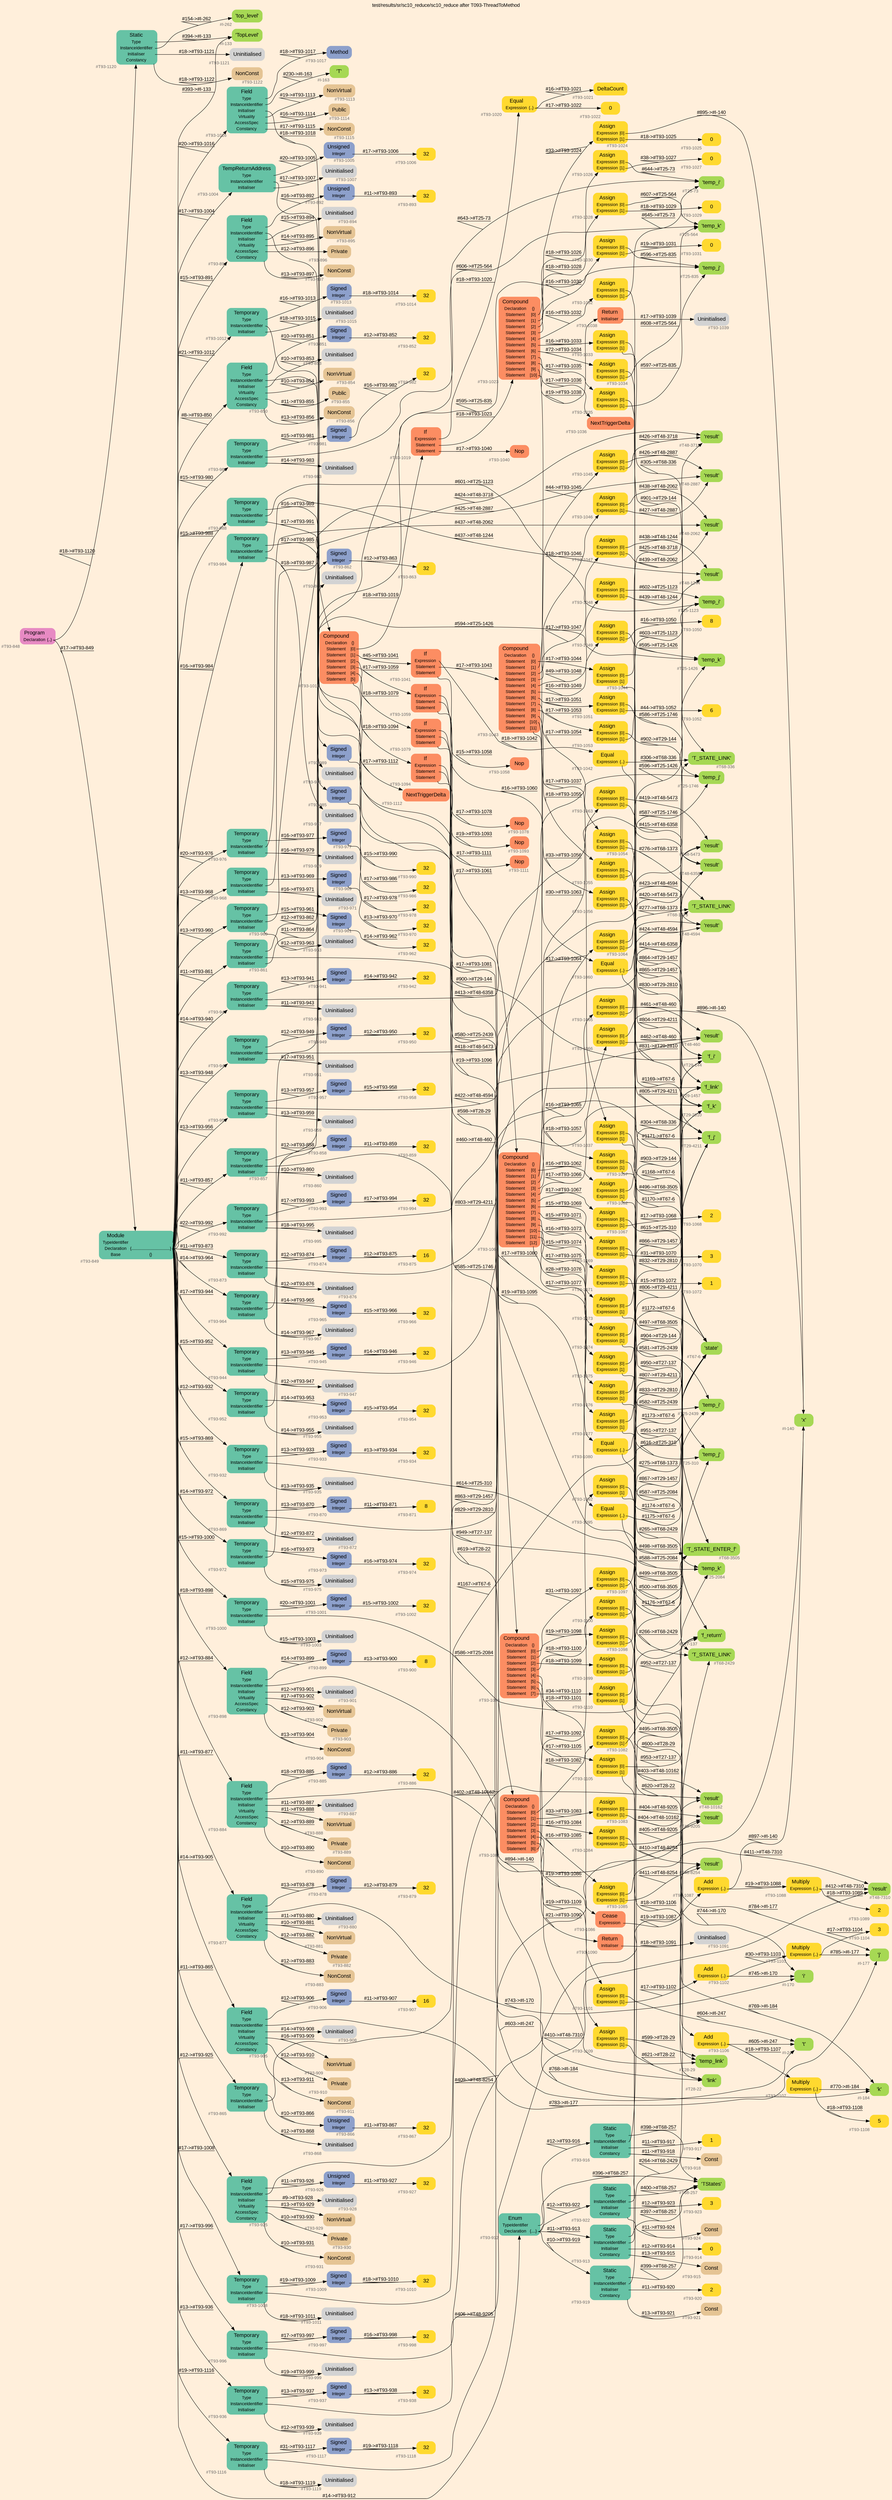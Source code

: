 digraph "test/results/sr/sc10_reduce/sc10_reduce after T093-ThreadToMethod" {
label = "test/results/sr/sc10_reduce/sc10_reduce after T093-ThreadToMethod"
labelloc = t
graph [
    rankdir = "LR"
    ranksep = 0.3
    bgcolor = antiquewhite1
    color = black
    fontcolor = black
    fontname = "Arial"
];
node [
    fontname = "Arial"
];
edge [
    fontname = "Arial"
];

// -------------------- node figure --------------------
// -------- block #T93-848 ----------
"#T93-848" [
    fillcolor = "/set28/4"
    xlabel = "#T93-848"
    fontsize = "12"
    fontcolor = grey40
    shape = "plaintext"
    label = <<TABLE BORDER="0" CELLBORDER="0" CELLSPACING="0">
     <TR><TD><FONT COLOR="black" POINT-SIZE="15">Program</FONT></TD></TR>
     <TR><TD><FONT COLOR="black" POINT-SIZE="12">Declaration</FONT></TD><TD PORT="port0"><FONT COLOR="black" POINT-SIZE="12">{..}</FONT></TD></TR>
    </TABLE>>
    style = "rounded,filled"
];

// -------- block #T93-849 ----------
"#T93-849" [
    fillcolor = "/set28/1"
    xlabel = "#T93-849"
    fontsize = "12"
    fontcolor = grey40
    shape = "plaintext"
    label = <<TABLE BORDER="0" CELLBORDER="0" CELLSPACING="0">
     <TR><TD><FONT COLOR="black" POINT-SIZE="15">Module</FONT></TD></TR>
     <TR><TD><FONT COLOR="black" POINT-SIZE="12">TypeIdentifier</FONT></TD><TD PORT="port0"></TD></TR>
     <TR><TD><FONT COLOR="black" POINT-SIZE="12">Declaration</FONT></TD><TD PORT="port1"><FONT COLOR="black" POINT-SIZE="12">{....................................}</FONT></TD></TR>
     <TR><TD><FONT COLOR="black" POINT-SIZE="12">Base</FONT></TD><TD PORT="port2"><FONT COLOR="black" POINT-SIZE="12">{}</FONT></TD></TR>
    </TABLE>>
    style = "rounded,filled"
];

// -------- block #I-133 ----------
"#I-133" [
    fillcolor = "/set28/5"
    xlabel = "#I-133"
    fontsize = "12"
    fontcolor = grey40
    shape = "plaintext"
    label = <<TABLE BORDER="0" CELLBORDER="0" CELLSPACING="0">
     <TR><TD><FONT COLOR="black" POINT-SIZE="15">'TopLevel'</FONT></TD></TR>
    </TABLE>>
    style = "rounded,filled"
];

// -------- block #T93-850 ----------
"#T93-850" [
    fillcolor = "/set28/1"
    xlabel = "#T93-850"
    fontsize = "12"
    fontcolor = grey40
    shape = "plaintext"
    label = <<TABLE BORDER="0" CELLBORDER="0" CELLSPACING="0">
     <TR><TD><FONT COLOR="black" POINT-SIZE="15">Field</FONT></TD></TR>
     <TR><TD><FONT COLOR="black" POINT-SIZE="12">Type</FONT></TD><TD PORT="port0"></TD></TR>
     <TR><TD><FONT COLOR="black" POINT-SIZE="12">InstanceIdentifier</FONT></TD><TD PORT="port1"></TD></TR>
     <TR><TD><FONT COLOR="black" POINT-SIZE="12">Initialiser</FONT></TD><TD PORT="port2"></TD></TR>
     <TR><TD><FONT COLOR="black" POINT-SIZE="12">Virtuality</FONT></TD><TD PORT="port3"></TD></TR>
     <TR><TD><FONT COLOR="black" POINT-SIZE="12">AccessSpec</FONT></TD><TD PORT="port4"></TD></TR>
     <TR><TD><FONT COLOR="black" POINT-SIZE="12">Constancy</FONT></TD><TD PORT="port5"></TD></TR>
    </TABLE>>
    style = "rounded,filled"
];

// -------- block #T93-851 ----------
"#T93-851" [
    fillcolor = "/set28/3"
    xlabel = "#T93-851"
    fontsize = "12"
    fontcolor = grey40
    shape = "plaintext"
    label = <<TABLE BORDER="0" CELLBORDER="0" CELLSPACING="0">
     <TR><TD><FONT COLOR="black" POINT-SIZE="15">Signed</FONT></TD></TR>
     <TR><TD><FONT COLOR="black" POINT-SIZE="12">Integer</FONT></TD><TD PORT="port0"></TD></TR>
    </TABLE>>
    style = "rounded,filled"
];

// -------- block #T93-852 ----------
"#T93-852" [
    fillcolor = "/set28/6"
    xlabel = "#T93-852"
    fontsize = "12"
    fontcolor = grey40
    shape = "plaintext"
    label = <<TABLE BORDER="0" CELLBORDER="0" CELLSPACING="0">
     <TR><TD><FONT COLOR="black" POINT-SIZE="15">32</FONT></TD></TR>
    </TABLE>>
    style = "rounded,filled"
];

// -------- block #I-140 ----------
"#I-140" [
    fillcolor = "/set28/5"
    xlabel = "#I-140"
    fontsize = "12"
    fontcolor = grey40
    shape = "plaintext"
    label = <<TABLE BORDER="0" CELLBORDER="0" CELLSPACING="0">
     <TR><TD><FONT COLOR="black" POINT-SIZE="15">'x'</FONT></TD></TR>
    </TABLE>>
    style = "rounded,filled"
];

// -------- block #T93-853 ----------
"#T93-853" [
    xlabel = "#T93-853"
    fontsize = "12"
    fontcolor = grey40
    shape = "plaintext"
    label = <<TABLE BORDER="0" CELLBORDER="0" CELLSPACING="0">
     <TR><TD><FONT COLOR="black" POINT-SIZE="15">Uninitialised</FONT></TD></TR>
    </TABLE>>
    style = "rounded,filled"
];

// -------- block #T93-854 ----------
"#T93-854" [
    fillcolor = "/set28/7"
    xlabel = "#T93-854"
    fontsize = "12"
    fontcolor = grey40
    shape = "plaintext"
    label = <<TABLE BORDER="0" CELLBORDER="0" CELLSPACING="0">
     <TR><TD><FONT COLOR="black" POINT-SIZE="15">NonVirtual</FONT></TD></TR>
    </TABLE>>
    style = "rounded,filled"
];

// -------- block #T93-855 ----------
"#T93-855" [
    fillcolor = "/set28/7"
    xlabel = "#T93-855"
    fontsize = "12"
    fontcolor = grey40
    shape = "plaintext"
    label = <<TABLE BORDER="0" CELLBORDER="0" CELLSPACING="0">
     <TR><TD><FONT COLOR="black" POINT-SIZE="15">Public</FONT></TD></TR>
    </TABLE>>
    style = "rounded,filled"
];

// -------- block #T93-856 ----------
"#T93-856" [
    fillcolor = "/set28/7"
    xlabel = "#T93-856"
    fontsize = "12"
    fontcolor = grey40
    shape = "plaintext"
    label = <<TABLE BORDER="0" CELLBORDER="0" CELLSPACING="0">
     <TR><TD><FONT COLOR="black" POINT-SIZE="15">NonConst</FONT></TD></TR>
    </TABLE>>
    style = "rounded,filled"
];

// -------- block #T93-857 ----------
"#T93-857" [
    fillcolor = "/set28/1"
    xlabel = "#T93-857"
    fontsize = "12"
    fontcolor = grey40
    shape = "plaintext"
    label = <<TABLE BORDER="0" CELLBORDER="0" CELLSPACING="0">
     <TR><TD><FONT COLOR="black" POINT-SIZE="15">Temporary</FONT></TD></TR>
     <TR><TD><FONT COLOR="black" POINT-SIZE="12">Type</FONT></TD><TD PORT="port0"></TD></TR>
     <TR><TD><FONT COLOR="black" POINT-SIZE="12">InstanceIdentifier</FONT></TD><TD PORT="port1"></TD></TR>
     <TR><TD><FONT COLOR="black" POINT-SIZE="12">Initialiser</FONT></TD><TD PORT="port2"></TD></TR>
    </TABLE>>
    style = "rounded,filled"
];

// -------- block #T93-858 ----------
"#T93-858" [
    fillcolor = "/set28/3"
    xlabel = "#T93-858"
    fontsize = "12"
    fontcolor = grey40
    shape = "plaintext"
    label = <<TABLE BORDER="0" CELLBORDER="0" CELLSPACING="0">
     <TR><TD><FONT COLOR="black" POINT-SIZE="15">Signed</FONT></TD></TR>
     <TR><TD><FONT COLOR="black" POINT-SIZE="12">Integer</FONT></TD><TD PORT="port0"></TD></TR>
    </TABLE>>
    style = "rounded,filled"
];

// -------- block #T93-859 ----------
"#T93-859" [
    fillcolor = "/set28/6"
    xlabel = "#T93-859"
    fontsize = "12"
    fontcolor = grey40
    shape = "plaintext"
    label = <<TABLE BORDER="0" CELLBORDER="0" CELLSPACING="0">
     <TR><TD><FONT COLOR="black" POINT-SIZE="15">32</FONT></TD></TR>
    </TABLE>>
    style = "rounded,filled"
];

// -------- block #T27-137 ----------
"#T27-137" [
    fillcolor = "/set28/5"
    xlabel = "#T27-137"
    fontsize = "12"
    fontcolor = grey40
    shape = "plaintext"
    label = <<TABLE BORDER="0" CELLBORDER="0" CELLSPACING="0">
     <TR><TD><FONT COLOR="black" POINT-SIZE="15">'f_return'</FONT></TD></TR>
    </TABLE>>
    style = "rounded,filled"
];

// -------- block #T93-860 ----------
"#T93-860" [
    xlabel = "#T93-860"
    fontsize = "12"
    fontcolor = grey40
    shape = "plaintext"
    label = <<TABLE BORDER="0" CELLBORDER="0" CELLSPACING="0">
     <TR><TD><FONT COLOR="black" POINT-SIZE="15">Uninitialised</FONT></TD></TR>
    </TABLE>>
    style = "rounded,filled"
];

// -------- block #T93-861 ----------
"#T93-861" [
    fillcolor = "/set28/1"
    xlabel = "#T93-861"
    fontsize = "12"
    fontcolor = grey40
    shape = "plaintext"
    label = <<TABLE BORDER="0" CELLBORDER="0" CELLSPACING="0">
     <TR><TD><FONT COLOR="black" POINT-SIZE="15">Temporary</FONT></TD></TR>
     <TR><TD><FONT COLOR="black" POINT-SIZE="12">Type</FONT></TD><TD PORT="port0"></TD></TR>
     <TR><TD><FONT COLOR="black" POINT-SIZE="12">InstanceIdentifier</FONT></TD><TD PORT="port1"></TD></TR>
     <TR><TD><FONT COLOR="black" POINT-SIZE="12">Initialiser</FONT></TD><TD PORT="port2"></TD></TR>
    </TABLE>>
    style = "rounded,filled"
];

// -------- block #T93-862 ----------
"#T93-862" [
    fillcolor = "/set28/3"
    xlabel = "#T93-862"
    fontsize = "12"
    fontcolor = grey40
    shape = "plaintext"
    label = <<TABLE BORDER="0" CELLBORDER="0" CELLSPACING="0">
     <TR><TD><FONT COLOR="black" POINT-SIZE="15">Signed</FONT></TD></TR>
     <TR><TD><FONT COLOR="black" POINT-SIZE="12">Integer</FONT></TD><TD PORT="port0"></TD></TR>
    </TABLE>>
    style = "rounded,filled"
];

// -------- block #T93-863 ----------
"#T93-863" [
    fillcolor = "/set28/6"
    xlabel = "#T93-863"
    fontsize = "12"
    fontcolor = grey40
    shape = "plaintext"
    label = <<TABLE BORDER="0" CELLBORDER="0" CELLSPACING="0">
     <TR><TD><FONT COLOR="black" POINT-SIZE="15">32</FONT></TD></TR>
    </TABLE>>
    style = "rounded,filled"
];

// -------- block #T29-144 ----------
"#T29-144" [
    fillcolor = "/set28/5"
    xlabel = "#T29-144"
    fontsize = "12"
    fontcolor = grey40
    shape = "plaintext"
    label = <<TABLE BORDER="0" CELLBORDER="0" CELLSPACING="0">
     <TR><TD><FONT COLOR="black" POINT-SIZE="15">'f_i'</FONT></TD></TR>
    </TABLE>>
    style = "rounded,filled"
];

// -------- block #T93-864 ----------
"#T93-864" [
    xlabel = "#T93-864"
    fontsize = "12"
    fontcolor = grey40
    shape = "plaintext"
    label = <<TABLE BORDER="0" CELLBORDER="0" CELLSPACING="0">
     <TR><TD><FONT COLOR="black" POINT-SIZE="15">Uninitialised</FONT></TD></TR>
    </TABLE>>
    style = "rounded,filled"
];

// -------- block #T93-865 ----------
"#T93-865" [
    fillcolor = "/set28/1"
    xlabel = "#T93-865"
    fontsize = "12"
    fontcolor = grey40
    shape = "plaintext"
    label = <<TABLE BORDER="0" CELLBORDER="0" CELLSPACING="0">
     <TR><TD><FONT COLOR="black" POINT-SIZE="15">Temporary</FONT></TD></TR>
     <TR><TD><FONT COLOR="black" POINT-SIZE="12">Type</FONT></TD><TD PORT="port0"></TD></TR>
     <TR><TD><FONT COLOR="black" POINT-SIZE="12">InstanceIdentifier</FONT></TD><TD PORT="port1"></TD></TR>
     <TR><TD><FONT COLOR="black" POINT-SIZE="12">Initialiser</FONT></TD><TD PORT="port2"></TD></TR>
    </TABLE>>
    style = "rounded,filled"
];

// -------- block #T93-866 ----------
"#T93-866" [
    fillcolor = "/set28/3"
    xlabel = "#T93-866"
    fontsize = "12"
    fontcolor = grey40
    shape = "plaintext"
    label = <<TABLE BORDER="0" CELLBORDER="0" CELLSPACING="0">
     <TR><TD><FONT COLOR="black" POINT-SIZE="15">Unsigned</FONT></TD></TR>
     <TR><TD><FONT COLOR="black" POINT-SIZE="12">Integer</FONT></TD><TD PORT="port0"></TD></TR>
    </TABLE>>
    style = "rounded,filled"
];

// -------- block #T93-867 ----------
"#T93-867" [
    fillcolor = "/set28/6"
    xlabel = "#T93-867"
    fontsize = "12"
    fontcolor = grey40
    shape = "plaintext"
    label = <<TABLE BORDER="0" CELLBORDER="0" CELLSPACING="0">
     <TR><TD><FONT COLOR="black" POINT-SIZE="15">32</FONT></TD></TR>
    </TABLE>>
    style = "rounded,filled"
];

// -------- block #T29-1457 ----------
"#T29-1457" [
    fillcolor = "/set28/5"
    xlabel = "#T29-1457"
    fontsize = "12"
    fontcolor = grey40
    shape = "plaintext"
    label = <<TABLE BORDER="0" CELLBORDER="0" CELLSPACING="0">
     <TR><TD><FONT COLOR="black" POINT-SIZE="15">'f_link'</FONT></TD></TR>
    </TABLE>>
    style = "rounded,filled"
];

// -------- block #T93-868 ----------
"#T93-868" [
    xlabel = "#T93-868"
    fontsize = "12"
    fontcolor = grey40
    shape = "plaintext"
    label = <<TABLE BORDER="0" CELLBORDER="0" CELLSPACING="0">
     <TR><TD><FONT COLOR="black" POINT-SIZE="15">Uninitialised</FONT></TD></TR>
    </TABLE>>
    style = "rounded,filled"
];

// -------- block #T93-869 ----------
"#T93-869" [
    fillcolor = "/set28/1"
    xlabel = "#T93-869"
    fontsize = "12"
    fontcolor = grey40
    shape = "plaintext"
    label = <<TABLE BORDER="0" CELLBORDER="0" CELLSPACING="0">
     <TR><TD><FONT COLOR="black" POINT-SIZE="15">Temporary</FONT></TD></TR>
     <TR><TD><FONT COLOR="black" POINT-SIZE="12">Type</FONT></TD><TD PORT="port0"></TD></TR>
     <TR><TD><FONT COLOR="black" POINT-SIZE="12">InstanceIdentifier</FONT></TD><TD PORT="port1"></TD></TR>
     <TR><TD><FONT COLOR="black" POINT-SIZE="12">Initialiser</FONT></TD><TD PORT="port2"></TD></TR>
    </TABLE>>
    style = "rounded,filled"
];

// -------- block #T93-870 ----------
"#T93-870" [
    fillcolor = "/set28/3"
    xlabel = "#T93-870"
    fontsize = "12"
    fontcolor = grey40
    shape = "plaintext"
    label = <<TABLE BORDER="0" CELLBORDER="0" CELLSPACING="0">
     <TR><TD><FONT COLOR="black" POINT-SIZE="15">Signed</FONT></TD></TR>
     <TR><TD><FONT COLOR="black" POINT-SIZE="12">Integer</FONT></TD><TD PORT="port0"></TD></TR>
    </TABLE>>
    style = "rounded,filled"
];

// -------- block #T93-871 ----------
"#T93-871" [
    fillcolor = "/set28/6"
    xlabel = "#T93-871"
    fontsize = "12"
    fontcolor = grey40
    shape = "plaintext"
    label = <<TABLE BORDER="0" CELLBORDER="0" CELLSPACING="0">
     <TR><TD><FONT COLOR="black" POINT-SIZE="15">8</FONT></TD></TR>
    </TABLE>>
    style = "rounded,filled"
];

// -------- block #T29-2810 ----------
"#T29-2810" [
    fillcolor = "/set28/5"
    xlabel = "#T29-2810"
    fontsize = "12"
    fontcolor = grey40
    shape = "plaintext"
    label = <<TABLE BORDER="0" CELLBORDER="0" CELLSPACING="0">
     <TR><TD><FONT COLOR="black" POINT-SIZE="15">'f_k'</FONT></TD></TR>
    </TABLE>>
    style = "rounded,filled"
];

// -------- block #T93-872 ----------
"#T93-872" [
    xlabel = "#T93-872"
    fontsize = "12"
    fontcolor = grey40
    shape = "plaintext"
    label = <<TABLE BORDER="0" CELLBORDER="0" CELLSPACING="0">
     <TR><TD><FONT COLOR="black" POINT-SIZE="15">Uninitialised</FONT></TD></TR>
    </TABLE>>
    style = "rounded,filled"
];

// -------- block #T93-873 ----------
"#T93-873" [
    fillcolor = "/set28/1"
    xlabel = "#T93-873"
    fontsize = "12"
    fontcolor = grey40
    shape = "plaintext"
    label = <<TABLE BORDER="0" CELLBORDER="0" CELLSPACING="0">
     <TR><TD><FONT COLOR="black" POINT-SIZE="15">Temporary</FONT></TD></TR>
     <TR><TD><FONT COLOR="black" POINT-SIZE="12">Type</FONT></TD><TD PORT="port0"></TD></TR>
     <TR><TD><FONT COLOR="black" POINT-SIZE="12">InstanceIdentifier</FONT></TD><TD PORT="port1"></TD></TR>
     <TR><TD><FONT COLOR="black" POINT-SIZE="12">Initialiser</FONT></TD><TD PORT="port2"></TD></TR>
    </TABLE>>
    style = "rounded,filled"
];

// -------- block #T93-874 ----------
"#T93-874" [
    fillcolor = "/set28/3"
    xlabel = "#T93-874"
    fontsize = "12"
    fontcolor = grey40
    shape = "plaintext"
    label = <<TABLE BORDER="0" CELLBORDER="0" CELLSPACING="0">
     <TR><TD><FONT COLOR="black" POINT-SIZE="15">Signed</FONT></TD></TR>
     <TR><TD><FONT COLOR="black" POINT-SIZE="12">Integer</FONT></TD><TD PORT="port0"></TD></TR>
    </TABLE>>
    style = "rounded,filled"
];

// -------- block #T93-875 ----------
"#T93-875" [
    fillcolor = "/set28/6"
    xlabel = "#T93-875"
    fontsize = "12"
    fontcolor = grey40
    shape = "plaintext"
    label = <<TABLE BORDER="0" CELLBORDER="0" CELLSPACING="0">
     <TR><TD><FONT COLOR="black" POINT-SIZE="15">16</FONT></TD></TR>
    </TABLE>>
    style = "rounded,filled"
];

// -------- block #T29-4211 ----------
"#T29-4211" [
    fillcolor = "/set28/5"
    xlabel = "#T29-4211"
    fontsize = "12"
    fontcolor = grey40
    shape = "plaintext"
    label = <<TABLE BORDER="0" CELLBORDER="0" CELLSPACING="0">
     <TR><TD><FONT COLOR="black" POINT-SIZE="15">'f_j'</FONT></TD></TR>
    </TABLE>>
    style = "rounded,filled"
];

// -------- block #T93-876 ----------
"#T93-876" [
    xlabel = "#T93-876"
    fontsize = "12"
    fontcolor = grey40
    shape = "plaintext"
    label = <<TABLE BORDER="0" CELLBORDER="0" CELLSPACING="0">
     <TR><TD><FONT COLOR="black" POINT-SIZE="15">Uninitialised</FONT></TD></TR>
    </TABLE>>
    style = "rounded,filled"
];

// -------- block #T93-877 ----------
"#T93-877" [
    fillcolor = "/set28/1"
    xlabel = "#T93-877"
    fontsize = "12"
    fontcolor = grey40
    shape = "plaintext"
    label = <<TABLE BORDER="0" CELLBORDER="0" CELLSPACING="0">
     <TR><TD><FONT COLOR="black" POINT-SIZE="15">Field</FONT></TD></TR>
     <TR><TD><FONT COLOR="black" POINT-SIZE="12">Type</FONT></TD><TD PORT="port0"></TD></TR>
     <TR><TD><FONT COLOR="black" POINT-SIZE="12">InstanceIdentifier</FONT></TD><TD PORT="port1"></TD></TR>
     <TR><TD><FONT COLOR="black" POINT-SIZE="12">Initialiser</FONT></TD><TD PORT="port2"></TD></TR>
     <TR><TD><FONT COLOR="black" POINT-SIZE="12">Virtuality</FONT></TD><TD PORT="port3"></TD></TR>
     <TR><TD><FONT COLOR="black" POINT-SIZE="12">AccessSpec</FONT></TD><TD PORT="port4"></TD></TR>
     <TR><TD><FONT COLOR="black" POINT-SIZE="12">Constancy</FONT></TD><TD PORT="port5"></TD></TR>
    </TABLE>>
    style = "rounded,filled"
];

// -------- block #T93-878 ----------
"#T93-878" [
    fillcolor = "/set28/3"
    xlabel = "#T93-878"
    fontsize = "12"
    fontcolor = grey40
    shape = "plaintext"
    label = <<TABLE BORDER="0" CELLBORDER="0" CELLSPACING="0">
     <TR><TD><FONT COLOR="black" POINT-SIZE="15">Signed</FONT></TD></TR>
     <TR><TD><FONT COLOR="black" POINT-SIZE="12">Integer</FONT></TD><TD PORT="port0"></TD></TR>
    </TABLE>>
    style = "rounded,filled"
];

// -------- block #T93-879 ----------
"#T93-879" [
    fillcolor = "/set28/6"
    xlabel = "#T93-879"
    fontsize = "12"
    fontcolor = grey40
    shape = "plaintext"
    label = <<TABLE BORDER="0" CELLBORDER="0" CELLSPACING="0">
     <TR><TD><FONT COLOR="black" POINT-SIZE="15">32</FONT></TD></TR>
    </TABLE>>
    style = "rounded,filled"
];

// -------- block #I-170 ----------
"#I-170" [
    fillcolor = "/set28/5"
    xlabel = "#I-170"
    fontsize = "12"
    fontcolor = grey40
    shape = "plaintext"
    label = <<TABLE BORDER="0" CELLBORDER="0" CELLSPACING="0">
     <TR><TD><FONT COLOR="black" POINT-SIZE="15">'i'</FONT></TD></TR>
    </TABLE>>
    style = "rounded,filled"
];

// -------- block #T93-880 ----------
"#T93-880" [
    xlabel = "#T93-880"
    fontsize = "12"
    fontcolor = grey40
    shape = "plaintext"
    label = <<TABLE BORDER="0" CELLBORDER="0" CELLSPACING="0">
     <TR><TD><FONT COLOR="black" POINT-SIZE="15">Uninitialised</FONT></TD></TR>
    </TABLE>>
    style = "rounded,filled"
];

// -------- block #T93-881 ----------
"#T93-881" [
    fillcolor = "/set28/7"
    xlabel = "#T93-881"
    fontsize = "12"
    fontcolor = grey40
    shape = "plaintext"
    label = <<TABLE BORDER="0" CELLBORDER="0" CELLSPACING="0">
     <TR><TD><FONT COLOR="black" POINT-SIZE="15">NonVirtual</FONT></TD></TR>
    </TABLE>>
    style = "rounded,filled"
];

// -------- block #T93-882 ----------
"#T93-882" [
    fillcolor = "/set28/7"
    xlabel = "#T93-882"
    fontsize = "12"
    fontcolor = grey40
    shape = "plaintext"
    label = <<TABLE BORDER="0" CELLBORDER="0" CELLSPACING="0">
     <TR><TD><FONT COLOR="black" POINT-SIZE="15">Private</FONT></TD></TR>
    </TABLE>>
    style = "rounded,filled"
];

// -------- block #T93-883 ----------
"#T93-883" [
    fillcolor = "/set28/7"
    xlabel = "#T93-883"
    fontsize = "12"
    fontcolor = grey40
    shape = "plaintext"
    label = <<TABLE BORDER="0" CELLBORDER="0" CELLSPACING="0">
     <TR><TD><FONT COLOR="black" POINT-SIZE="15">NonConst</FONT></TD></TR>
    </TABLE>>
    style = "rounded,filled"
];

// -------- block #T93-884 ----------
"#T93-884" [
    fillcolor = "/set28/1"
    xlabel = "#T93-884"
    fontsize = "12"
    fontcolor = grey40
    shape = "plaintext"
    label = <<TABLE BORDER="0" CELLBORDER="0" CELLSPACING="0">
     <TR><TD><FONT COLOR="black" POINT-SIZE="15">Field</FONT></TD></TR>
     <TR><TD><FONT COLOR="black" POINT-SIZE="12">Type</FONT></TD><TD PORT="port0"></TD></TR>
     <TR><TD><FONT COLOR="black" POINT-SIZE="12">InstanceIdentifier</FONT></TD><TD PORT="port1"></TD></TR>
     <TR><TD><FONT COLOR="black" POINT-SIZE="12">Initialiser</FONT></TD><TD PORT="port2"></TD></TR>
     <TR><TD><FONT COLOR="black" POINT-SIZE="12">Virtuality</FONT></TD><TD PORT="port3"></TD></TR>
     <TR><TD><FONT COLOR="black" POINT-SIZE="12">AccessSpec</FONT></TD><TD PORT="port4"></TD></TR>
     <TR><TD><FONT COLOR="black" POINT-SIZE="12">Constancy</FONT></TD><TD PORT="port5"></TD></TR>
    </TABLE>>
    style = "rounded,filled"
];

// -------- block #T93-885 ----------
"#T93-885" [
    fillcolor = "/set28/3"
    xlabel = "#T93-885"
    fontsize = "12"
    fontcolor = grey40
    shape = "plaintext"
    label = <<TABLE BORDER="0" CELLBORDER="0" CELLSPACING="0">
     <TR><TD><FONT COLOR="black" POINT-SIZE="15">Signed</FONT></TD></TR>
     <TR><TD><FONT COLOR="black" POINT-SIZE="12">Integer</FONT></TD><TD PORT="port0"></TD></TR>
    </TABLE>>
    style = "rounded,filled"
];

// -------- block #T93-886 ----------
"#T93-886" [
    fillcolor = "/set28/6"
    xlabel = "#T93-886"
    fontsize = "12"
    fontcolor = grey40
    shape = "plaintext"
    label = <<TABLE BORDER="0" CELLBORDER="0" CELLSPACING="0">
     <TR><TD><FONT COLOR="black" POINT-SIZE="15">32</FONT></TD></TR>
    </TABLE>>
    style = "rounded,filled"
];

// -------- block #I-247 ----------
"#I-247" [
    fillcolor = "/set28/5"
    xlabel = "#I-247"
    fontsize = "12"
    fontcolor = grey40
    shape = "plaintext"
    label = <<TABLE BORDER="0" CELLBORDER="0" CELLSPACING="0">
     <TR><TD><FONT COLOR="black" POINT-SIZE="15">'t'</FONT></TD></TR>
    </TABLE>>
    style = "rounded,filled"
];

// -------- block #T93-887 ----------
"#T93-887" [
    xlabel = "#T93-887"
    fontsize = "12"
    fontcolor = grey40
    shape = "plaintext"
    label = <<TABLE BORDER="0" CELLBORDER="0" CELLSPACING="0">
     <TR><TD><FONT COLOR="black" POINT-SIZE="15">Uninitialised</FONT></TD></TR>
    </TABLE>>
    style = "rounded,filled"
];

// -------- block #T93-888 ----------
"#T93-888" [
    fillcolor = "/set28/7"
    xlabel = "#T93-888"
    fontsize = "12"
    fontcolor = grey40
    shape = "plaintext"
    label = <<TABLE BORDER="0" CELLBORDER="0" CELLSPACING="0">
     <TR><TD><FONT COLOR="black" POINT-SIZE="15">NonVirtual</FONT></TD></TR>
    </TABLE>>
    style = "rounded,filled"
];

// -------- block #T93-889 ----------
"#T93-889" [
    fillcolor = "/set28/7"
    xlabel = "#T93-889"
    fontsize = "12"
    fontcolor = grey40
    shape = "plaintext"
    label = <<TABLE BORDER="0" CELLBORDER="0" CELLSPACING="0">
     <TR><TD><FONT COLOR="black" POINT-SIZE="15">Private</FONT></TD></TR>
    </TABLE>>
    style = "rounded,filled"
];

// -------- block #T93-890 ----------
"#T93-890" [
    fillcolor = "/set28/7"
    xlabel = "#T93-890"
    fontsize = "12"
    fontcolor = grey40
    shape = "plaintext"
    label = <<TABLE BORDER="0" CELLBORDER="0" CELLSPACING="0">
     <TR><TD><FONT COLOR="black" POINT-SIZE="15">NonConst</FONT></TD></TR>
    </TABLE>>
    style = "rounded,filled"
];

// -------- block #T93-891 ----------
"#T93-891" [
    fillcolor = "/set28/1"
    xlabel = "#T93-891"
    fontsize = "12"
    fontcolor = grey40
    shape = "plaintext"
    label = <<TABLE BORDER="0" CELLBORDER="0" CELLSPACING="0">
     <TR><TD><FONT COLOR="black" POINT-SIZE="15">Field</FONT></TD></TR>
     <TR><TD><FONT COLOR="black" POINT-SIZE="12">Type</FONT></TD><TD PORT="port0"></TD></TR>
     <TR><TD><FONT COLOR="black" POINT-SIZE="12">InstanceIdentifier</FONT></TD><TD PORT="port1"></TD></TR>
     <TR><TD><FONT COLOR="black" POINT-SIZE="12">Initialiser</FONT></TD><TD PORT="port2"></TD></TR>
     <TR><TD><FONT COLOR="black" POINT-SIZE="12">Virtuality</FONT></TD><TD PORT="port3"></TD></TR>
     <TR><TD><FONT COLOR="black" POINT-SIZE="12">AccessSpec</FONT></TD><TD PORT="port4"></TD></TR>
     <TR><TD><FONT COLOR="black" POINT-SIZE="12">Constancy</FONT></TD><TD PORT="port5"></TD></TR>
    </TABLE>>
    style = "rounded,filled"
];

// -------- block #T93-892 ----------
"#T93-892" [
    fillcolor = "/set28/3"
    xlabel = "#T93-892"
    fontsize = "12"
    fontcolor = grey40
    shape = "plaintext"
    label = <<TABLE BORDER="0" CELLBORDER="0" CELLSPACING="0">
     <TR><TD><FONT COLOR="black" POINT-SIZE="15">Unsigned</FONT></TD></TR>
     <TR><TD><FONT COLOR="black" POINT-SIZE="12">Integer</FONT></TD><TD PORT="port0"></TD></TR>
    </TABLE>>
    style = "rounded,filled"
];

// -------- block #T93-893 ----------
"#T93-893" [
    fillcolor = "/set28/6"
    xlabel = "#T93-893"
    fontsize = "12"
    fontcolor = grey40
    shape = "plaintext"
    label = <<TABLE BORDER="0" CELLBORDER="0" CELLSPACING="0">
     <TR><TD><FONT COLOR="black" POINT-SIZE="15">32</FONT></TD></TR>
    </TABLE>>
    style = "rounded,filled"
];

// -------- block #T28-22 ----------
"#T28-22" [
    fillcolor = "/set28/5"
    xlabel = "#T28-22"
    fontsize = "12"
    fontcolor = grey40
    shape = "plaintext"
    label = <<TABLE BORDER="0" CELLBORDER="0" CELLSPACING="0">
     <TR><TD><FONT COLOR="black" POINT-SIZE="15">'link'</FONT></TD></TR>
    </TABLE>>
    style = "rounded,filled"
];

// -------- block #T93-894 ----------
"#T93-894" [
    xlabel = "#T93-894"
    fontsize = "12"
    fontcolor = grey40
    shape = "plaintext"
    label = <<TABLE BORDER="0" CELLBORDER="0" CELLSPACING="0">
     <TR><TD><FONT COLOR="black" POINT-SIZE="15">Uninitialised</FONT></TD></TR>
    </TABLE>>
    style = "rounded,filled"
];

// -------- block #T93-895 ----------
"#T93-895" [
    fillcolor = "/set28/7"
    xlabel = "#T93-895"
    fontsize = "12"
    fontcolor = grey40
    shape = "plaintext"
    label = <<TABLE BORDER="0" CELLBORDER="0" CELLSPACING="0">
     <TR><TD><FONT COLOR="black" POINT-SIZE="15">NonVirtual</FONT></TD></TR>
    </TABLE>>
    style = "rounded,filled"
];

// -------- block #T93-896 ----------
"#T93-896" [
    fillcolor = "/set28/7"
    xlabel = "#T93-896"
    fontsize = "12"
    fontcolor = grey40
    shape = "plaintext"
    label = <<TABLE BORDER="0" CELLBORDER="0" CELLSPACING="0">
     <TR><TD><FONT COLOR="black" POINT-SIZE="15">Private</FONT></TD></TR>
    </TABLE>>
    style = "rounded,filled"
];

// -------- block #T93-897 ----------
"#T93-897" [
    fillcolor = "/set28/7"
    xlabel = "#T93-897"
    fontsize = "12"
    fontcolor = grey40
    shape = "plaintext"
    label = <<TABLE BORDER="0" CELLBORDER="0" CELLSPACING="0">
     <TR><TD><FONT COLOR="black" POINT-SIZE="15">NonConst</FONT></TD></TR>
    </TABLE>>
    style = "rounded,filled"
];

// -------- block #T93-898 ----------
"#T93-898" [
    fillcolor = "/set28/1"
    xlabel = "#T93-898"
    fontsize = "12"
    fontcolor = grey40
    shape = "plaintext"
    label = <<TABLE BORDER="0" CELLBORDER="0" CELLSPACING="0">
     <TR><TD><FONT COLOR="black" POINT-SIZE="15">Field</FONT></TD></TR>
     <TR><TD><FONT COLOR="black" POINT-SIZE="12">Type</FONT></TD><TD PORT="port0"></TD></TR>
     <TR><TD><FONT COLOR="black" POINT-SIZE="12">InstanceIdentifier</FONT></TD><TD PORT="port1"></TD></TR>
     <TR><TD><FONT COLOR="black" POINT-SIZE="12">Initialiser</FONT></TD><TD PORT="port2"></TD></TR>
     <TR><TD><FONT COLOR="black" POINT-SIZE="12">Virtuality</FONT></TD><TD PORT="port3"></TD></TR>
     <TR><TD><FONT COLOR="black" POINT-SIZE="12">AccessSpec</FONT></TD><TD PORT="port4"></TD></TR>
     <TR><TD><FONT COLOR="black" POINT-SIZE="12">Constancy</FONT></TD><TD PORT="port5"></TD></TR>
    </TABLE>>
    style = "rounded,filled"
];

// -------- block #T93-899 ----------
"#T93-899" [
    fillcolor = "/set28/3"
    xlabel = "#T93-899"
    fontsize = "12"
    fontcolor = grey40
    shape = "plaintext"
    label = <<TABLE BORDER="0" CELLBORDER="0" CELLSPACING="0">
     <TR><TD><FONT COLOR="black" POINT-SIZE="15">Signed</FONT></TD></TR>
     <TR><TD><FONT COLOR="black" POINT-SIZE="12">Integer</FONT></TD><TD PORT="port0"></TD></TR>
    </TABLE>>
    style = "rounded,filled"
];

// -------- block #T93-900 ----------
"#T93-900" [
    fillcolor = "/set28/6"
    xlabel = "#T93-900"
    fontsize = "12"
    fontcolor = grey40
    shape = "plaintext"
    label = <<TABLE BORDER="0" CELLBORDER="0" CELLSPACING="0">
     <TR><TD><FONT COLOR="black" POINT-SIZE="15">8</FONT></TD></TR>
    </TABLE>>
    style = "rounded,filled"
];

// -------- block #I-184 ----------
"#I-184" [
    fillcolor = "/set28/5"
    xlabel = "#I-184"
    fontsize = "12"
    fontcolor = grey40
    shape = "plaintext"
    label = <<TABLE BORDER="0" CELLBORDER="0" CELLSPACING="0">
     <TR><TD><FONT COLOR="black" POINT-SIZE="15">'k'</FONT></TD></TR>
    </TABLE>>
    style = "rounded,filled"
];

// -------- block #T93-901 ----------
"#T93-901" [
    xlabel = "#T93-901"
    fontsize = "12"
    fontcolor = grey40
    shape = "plaintext"
    label = <<TABLE BORDER="0" CELLBORDER="0" CELLSPACING="0">
     <TR><TD><FONT COLOR="black" POINT-SIZE="15">Uninitialised</FONT></TD></TR>
    </TABLE>>
    style = "rounded,filled"
];

// -------- block #T93-902 ----------
"#T93-902" [
    fillcolor = "/set28/7"
    xlabel = "#T93-902"
    fontsize = "12"
    fontcolor = grey40
    shape = "plaintext"
    label = <<TABLE BORDER="0" CELLBORDER="0" CELLSPACING="0">
     <TR><TD><FONT COLOR="black" POINT-SIZE="15">NonVirtual</FONT></TD></TR>
    </TABLE>>
    style = "rounded,filled"
];

// -------- block #T93-903 ----------
"#T93-903" [
    fillcolor = "/set28/7"
    xlabel = "#T93-903"
    fontsize = "12"
    fontcolor = grey40
    shape = "plaintext"
    label = <<TABLE BORDER="0" CELLBORDER="0" CELLSPACING="0">
     <TR><TD><FONT COLOR="black" POINT-SIZE="15">Private</FONT></TD></TR>
    </TABLE>>
    style = "rounded,filled"
];

// -------- block #T93-904 ----------
"#T93-904" [
    fillcolor = "/set28/7"
    xlabel = "#T93-904"
    fontsize = "12"
    fontcolor = grey40
    shape = "plaintext"
    label = <<TABLE BORDER="0" CELLBORDER="0" CELLSPACING="0">
     <TR><TD><FONT COLOR="black" POINT-SIZE="15">NonConst</FONT></TD></TR>
    </TABLE>>
    style = "rounded,filled"
];

// -------- block #T93-905 ----------
"#T93-905" [
    fillcolor = "/set28/1"
    xlabel = "#T93-905"
    fontsize = "12"
    fontcolor = grey40
    shape = "plaintext"
    label = <<TABLE BORDER="0" CELLBORDER="0" CELLSPACING="0">
     <TR><TD><FONT COLOR="black" POINT-SIZE="15">Field</FONT></TD></TR>
     <TR><TD><FONT COLOR="black" POINT-SIZE="12">Type</FONT></TD><TD PORT="port0"></TD></TR>
     <TR><TD><FONT COLOR="black" POINT-SIZE="12">InstanceIdentifier</FONT></TD><TD PORT="port1"></TD></TR>
     <TR><TD><FONT COLOR="black" POINT-SIZE="12">Initialiser</FONT></TD><TD PORT="port2"></TD></TR>
     <TR><TD><FONT COLOR="black" POINT-SIZE="12">Virtuality</FONT></TD><TD PORT="port3"></TD></TR>
     <TR><TD><FONT COLOR="black" POINT-SIZE="12">AccessSpec</FONT></TD><TD PORT="port4"></TD></TR>
     <TR><TD><FONT COLOR="black" POINT-SIZE="12">Constancy</FONT></TD><TD PORT="port5"></TD></TR>
    </TABLE>>
    style = "rounded,filled"
];

// -------- block #T93-906 ----------
"#T93-906" [
    fillcolor = "/set28/3"
    xlabel = "#T93-906"
    fontsize = "12"
    fontcolor = grey40
    shape = "plaintext"
    label = <<TABLE BORDER="0" CELLBORDER="0" CELLSPACING="0">
     <TR><TD><FONT COLOR="black" POINT-SIZE="15">Signed</FONT></TD></TR>
     <TR><TD><FONT COLOR="black" POINT-SIZE="12">Integer</FONT></TD><TD PORT="port0"></TD></TR>
    </TABLE>>
    style = "rounded,filled"
];

// -------- block #T93-907 ----------
"#T93-907" [
    fillcolor = "/set28/6"
    xlabel = "#T93-907"
    fontsize = "12"
    fontcolor = grey40
    shape = "plaintext"
    label = <<TABLE BORDER="0" CELLBORDER="0" CELLSPACING="0">
     <TR><TD><FONT COLOR="black" POINT-SIZE="15">16</FONT></TD></TR>
    </TABLE>>
    style = "rounded,filled"
];

// -------- block #I-177 ----------
"#I-177" [
    fillcolor = "/set28/5"
    xlabel = "#I-177"
    fontsize = "12"
    fontcolor = grey40
    shape = "plaintext"
    label = <<TABLE BORDER="0" CELLBORDER="0" CELLSPACING="0">
     <TR><TD><FONT COLOR="black" POINT-SIZE="15">'j'</FONT></TD></TR>
    </TABLE>>
    style = "rounded,filled"
];

// -------- block #T93-908 ----------
"#T93-908" [
    xlabel = "#T93-908"
    fontsize = "12"
    fontcolor = grey40
    shape = "plaintext"
    label = <<TABLE BORDER="0" CELLBORDER="0" CELLSPACING="0">
     <TR><TD><FONT COLOR="black" POINT-SIZE="15">Uninitialised</FONT></TD></TR>
    </TABLE>>
    style = "rounded,filled"
];

// -------- block #T93-909 ----------
"#T93-909" [
    fillcolor = "/set28/7"
    xlabel = "#T93-909"
    fontsize = "12"
    fontcolor = grey40
    shape = "plaintext"
    label = <<TABLE BORDER="0" CELLBORDER="0" CELLSPACING="0">
     <TR><TD><FONT COLOR="black" POINT-SIZE="15">NonVirtual</FONT></TD></TR>
    </TABLE>>
    style = "rounded,filled"
];

// -------- block #T93-910 ----------
"#T93-910" [
    fillcolor = "/set28/7"
    xlabel = "#T93-910"
    fontsize = "12"
    fontcolor = grey40
    shape = "plaintext"
    label = <<TABLE BORDER="0" CELLBORDER="0" CELLSPACING="0">
     <TR><TD><FONT COLOR="black" POINT-SIZE="15">Private</FONT></TD></TR>
    </TABLE>>
    style = "rounded,filled"
];

// -------- block #T93-911 ----------
"#T93-911" [
    fillcolor = "/set28/7"
    xlabel = "#T93-911"
    fontsize = "12"
    fontcolor = grey40
    shape = "plaintext"
    label = <<TABLE BORDER="0" CELLBORDER="0" CELLSPACING="0">
     <TR><TD><FONT COLOR="black" POINT-SIZE="15">NonConst</FONT></TD></TR>
    </TABLE>>
    style = "rounded,filled"
];

// -------- block #T93-912 ----------
"#T93-912" [
    fillcolor = "/set28/1"
    xlabel = "#T93-912"
    fontsize = "12"
    fontcolor = grey40
    shape = "plaintext"
    label = <<TABLE BORDER="0" CELLBORDER="0" CELLSPACING="0">
     <TR><TD><FONT COLOR="black" POINT-SIZE="15">Enum</FONT></TD></TR>
     <TR><TD><FONT COLOR="black" POINT-SIZE="12">TypeIdentifier</FONT></TD><TD PORT="port0"></TD></TR>
     <TR><TD><FONT COLOR="black" POINT-SIZE="12">Declaration</FONT></TD><TD PORT="port1"><FONT COLOR="black" POINT-SIZE="12">{....}</FONT></TD></TR>
    </TABLE>>
    style = "rounded,filled"
];

// -------- block #T68-257 ----------
"#T68-257" [
    fillcolor = "/set28/5"
    xlabel = "#T68-257"
    fontsize = "12"
    fontcolor = grey40
    shape = "plaintext"
    label = <<TABLE BORDER="0" CELLBORDER="0" CELLSPACING="0">
     <TR><TD><FONT COLOR="black" POINT-SIZE="15">'TStates'</FONT></TD></TR>
    </TABLE>>
    style = "rounded,filled"
];

// -------- block #T93-913 ----------
"#T93-913" [
    fillcolor = "/set28/1"
    xlabel = "#T93-913"
    fontsize = "12"
    fontcolor = grey40
    shape = "plaintext"
    label = <<TABLE BORDER="0" CELLBORDER="0" CELLSPACING="0">
     <TR><TD><FONT COLOR="black" POINT-SIZE="15">Static</FONT></TD></TR>
     <TR><TD><FONT COLOR="black" POINT-SIZE="12">Type</FONT></TD><TD PORT="port0"></TD></TR>
     <TR><TD><FONT COLOR="black" POINT-SIZE="12">InstanceIdentifier</FONT></TD><TD PORT="port1"></TD></TR>
     <TR><TD><FONT COLOR="black" POINT-SIZE="12">Initialiser</FONT></TD><TD PORT="port2"></TD></TR>
     <TR><TD><FONT COLOR="black" POINT-SIZE="12">Constancy</FONT></TD><TD PORT="port3"></TD></TR>
    </TABLE>>
    style = "rounded,filled"
];

// -------- block #T68-336 ----------
"#T68-336" [
    fillcolor = "/set28/5"
    xlabel = "#T68-336"
    fontsize = "12"
    fontcolor = grey40
    shape = "plaintext"
    label = <<TABLE BORDER="0" CELLBORDER="0" CELLSPACING="0">
     <TR><TD><FONT COLOR="black" POINT-SIZE="15">'T_STATE_LINK'</FONT></TD></TR>
    </TABLE>>
    style = "rounded,filled"
];

// -------- block #T93-914 ----------
"#T93-914" [
    fillcolor = "/set28/6"
    xlabel = "#T93-914"
    fontsize = "12"
    fontcolor = grey40
    shape = "plaintext"
    label = <<TABLE BORDER="0" CELLBORDER="0" CELLSPACING="0">
     <TR><TD><FONT COLOR="black" POINT-SIZE="15">0</FONT></TD></TR>
    </TABLE>>
    style = "rounded,filled"
];

// -------- block #T93-915 ----------
"#T93-915" [
    fillcolor = "/set28/7"
    xlabel = "#T93-915"
    fontsize = "12"
    fontcolor = grey40
    shape = "plaintext"
    label = <<TABLE BORDER="0" CELLBORDER="0" CELLSPACING="0">
     <TR><TD><FONT COLOR="black" POINT-SIZE="15">Const</FONT></TD></TR>
    </TABLE>>
    style = "rounded,filled"
];

// -------- block #T93-916 ----------
"#T93-916" [
    fillcolor = "/set28/1"
    xlabel = "#T93-916"
    fontsize = "12"
    fontcolor = grey40
    shape = "plaintext"
    label = <<TABLE BORDER="0" CELLBORDER="0" CELLSPACING="0">
     <TR><TD><FONT COLOR="black" POINT-SIZE="15">Static</FONT></TD></TR>
     <TR><TD><FONT COLOR="black" POINT-SIZE="12">Type</FONT></TD><TD PORT="port0"></TD></TR>
     <TR><TD><FONT COLOR="black" POINT-SIZE="12">InstanceIdentifier</FONT></TD><TD PORT="port1"></TD></TR>
     <TR><TD><FONT COLOR="black" POINT-SIZE="12">Initialiser</FONT></TD><TD PORT="port2"></TD></TR>
     <TR><TD><FONT COLOR="black" POINT-SIZE="12">Constancy</FONT></TD><TD PORT="port3"></TD></TR>
    </TABLE>>
    style = "rounded,filled"
];

// -------- block #T68-1373 ----------
"#T68-1373" [
    fillcolor = "/set28/5"
    xlabel = "#T68-1373"
    fontsize = "12"
    fontcolor = grey40
    shape = "plaintext"
    label = <<TABLE BORDER="0" CELLBORDER="0" CELLSPACING="0">
     <TR><TD><FONT COLOR="black" POINT-SIZE="15">'T_STATE_LINK'</FONT></TD></TR>
    </TABLE>>
    style = "rounded,filled"
];

// -------- block #T93-917 ----------
"#T93-917" [
    fillcolor = "/set28/6"
    xlabel = "#T93-917"
    fontsize = "12"
    fontcolor = grey40
    shape = "plaintext"
    label = <<TABLE BORDER="0" CELLBORDER="0" CELLSPACING="0">
     <TR><TD><FONT COLOR="black" POINT-SIZE="15">1</FONT></TD></TR>
    </TABLE>>
    style = "rounded,filled"
];

// -------- block #T93-918 ----------
"#T93-918" [
    fillcolor = "/set28/7"
    xlabel = "#T93-918"
    fontsize = "12"
    fontcolor = grey40
    shape = "plaintext"
    label = <<TABLE BORDER="0" CELLBORDER="0" CELLSPACING="0">
     <TR><TD><FONT COLOR="black" POINT-SIZE="15">Const</FONT></TD></TR>
    </TABLE>>
    style = "rounded,filled"
];

// -------- block #T93-919 ----------
"#T93-919" [
    fillcolor = "/set28/1"
    xlabel = "#T93-919"
    fontsize = "12"
    fontcolor = grey40
    shape = "plaintext"
    label = <<TABLE BORDER="0" CELLBORDER="0" CELLSPACING="0">
     <TR><TD><FONT COLOR="black" POINT-SIZE="15">Static</FONT></TD></TR>
     <TR><TD><FONT COLOR="black" POINT-SIZE="12">Type</FONT></TD><TD PORT="port0"></TD></TR>
     <TR><TD><FONT COLOR="black" POINT-SIZE="12">InstanceIdentifier</FONT></TD><TD PORT="port1"></TD></TR>
     <TR><TD><FONT COLOR="black" POINT-SIZE="12">Initialiser</FONT></TD><TD PORT="port2"></TD></TR>
     <TR><TD><FONT COLOR="black" POINT-SIZE="12">Constancy</FONT></TD><TD PORT="port3"></TD></TR>
    </TABLE>>
    style = "rounded,filled"
];

// -------- block #T68-2429 ----------
"#T68-2429" [
    fillcolor = "/set28/5"
    xlabel = "#T68-2429"
    fontsize = "12"
    fontcolor = grey40
    shape = "plaintext"
    label = <<TABLE BORDER="0" CELLBORDER="0" CELLSPACING="0">
     <TR><TD><FONT COLOR="black" POINT-SIZE="15">'T_STATE_LINK'</FONT></TD></TR>
    </TABLE>>
    style = "rounded,filled"
];

// -------- block #T93-920 ----------
"#T93-920" [
    fillcolor = "/set28/6"
    xlabel = "#T93-920"
    fontsize = "12"
    fontcolor = grey40
    shape = "plaintext"
    label = <<TABLE BORDER="0" CELLBORDER="0" CELLSPACING="0">
     <TR><TD><FONT COLOR="black" POINT-SIZE="15">2</FONT></TD></TR>
    </TABLE>>
    style = "rounded,filled"
];

// -------- block #T93-921 ----------
"#T93-921" [
    fillcolor = "/set28/7"
    xlabel = "#T93-921"
    fontsize = "12"
    fontcolor = grey40
    shape = "plaintext"
    label = <<TABLE BORDER="0" CELLBORDER="0" CELLSPACING="0">
     <TR><TD><FONT COLOR="black" POINT-SIZE="15">Const</FONT></TD></TR>
    </TABLE>>
    style = "rounded,filled"
];

// -------- block #T93-922 ----------
"#T93-922" [
    fillcolor = "/set28/1"
    xlabel = "#T93-922"
    fontsize = "12"
    fontcolor = grey40
    shape = "plaintext"
    label = <<TABLE BORDER="0" CELLBORDER="0" CELLSPACING="0">
     <TR><TD><FONT COLOR="black" POINT-SIZE="15">Static</FONT></TD></TR>
     <TR><TD><FONT COLOR="black" POINT-SIZE="12">Type</FONT></TD><TD PORT="port0"></TD></TR>
     <TR><TD><FONT COLOR="black" POINT-SIZE="12">InstanceIdentifier</FONT></TD><TD PORT="port1"></TD></TR>
     <TR><TD><FONT COLOR="black" POINT-SIZE="12">Initialiser</FONT></TD><TD PORT="port2"></TD></TR>
     <TR><TD><FONT COLOR="black" POINT-SIZE="12">Constancy</FONT></TD><TD PORT="port3"></TD></TR>
    </TABLE>>
    style = "rounded,filled"
];

// -------- block #T68-3505 ----------
"#T68-3505" [
    fillcolor = "/set28/5"
    xlabel = "#T68-3505"
    fontsize = "12"
    fontcolor = grey40
    shape = "plaintext"
    label = <<TABLE BORDER="0" CELLBORDER="0" CELLSPACING="0">
     <TR><TD><FONT COLOR="black" POINT-SIZE="15">'T_STATE_ENTER_f'</FONT></TD></TR>
    </TABLE>>
    style = "rounded,filled"
];

// -------- block #T93-923 ----------
"#T93-923" [
    fillcolor = "/set28/6"
    xlabel = "#T93-923"
    fontsize = "12"
    fontcolor = grey40
    shape = "plaintext"
    label = <<TABLE BORDER="0" CELLBORDER="0" CELLSPACING="0">
     <TR><TD><FONT COLOR="black" POINT-SIZE="15">3</FONT></TD></TR>
    </TABLE>>
    style = "rounded,filled"
];

// -------- block #T93-924 ----------
"#T93-924" [
    fillcolor = "/set28/7"
    xlabel = "#T93-924"
    fontsize = "12"
    fontcolor = grey40
    shape = "plaintext"
    label = <<TABLE BORDER="0" CELLBORDER="0" CELLSPACING="0">
     <TR><TD><FONT COLOR="black" POINT-SIZE="15">Const</FONT></TD></TR>
    </TABLE>>
    style = "rounded,filled"
];

// -------- block #T93-925 ----------
"#T93-925" [
    fillcolor = "/set28/1"
    xlabel = "#T93-925"
    fontsize = "12"
    fontcolor = grey40
    shape = "plaintext"
    label = <<TABLE BORDER="0" CELLBORDER="0" CELLSPACING="0">
     <TR><TD><FONT COLOR="black" POINT-SIZE="15">Field</FONT></TD></TR>
     <TR><TD><FONT COLOR="black" POINT-SIZE="12">Type</FONT></TD><TD PORT="port0"></TD></TR>
     <TR><TD><FONT COLOR="black" POINT-SIZE="12">InstanceIdentifier</FONT></TD><TD PORT="port1"></TD></TR>
     <TR><TD><FONT COLOR="black" POINT-SIZE="12">Initialiser</FONT></TD><TD PORT="port2"></TD></TR>
     <TR><TD><FONT COLOR="black" POINT-SIZE="12">Virtuality</FONT></TD><TD PORT="port3"></TD></TR>
     <TR><TD><FONT COLOR="black" POINT-SIZE="12">AccessSpec</FONT></TD><TD PORT="port4"></TD></TR>
     <TR><TD><FONT COLOR="black" POINT-SIZE="12">Constancy</FONT></TD><TD PORT="port5"></TD></TR>
    </TABLE>>
    style = "rounded,filled"
];

// -------- block #T93-926 ----------
"#T93-926" [
    fillcolor = "/set28/3"
    xlabel = "#T93-926"
    fontsize = "12"
    fontcolor = grey40
    shape = "plaintext"
    label = <<TABLE BORDER="0" CELLBORDER="0" CELLSPACING="0">
     <TR><TD><FONT COLOR="black" POINT-SIZE="15">Unsigned</FONT></TD></TR>
     <TR><TD><FONT COLOR="black" POINT-SIZE="12">Integer</FONT></TD><TD PORT="port0"></TD></TR>
    </TABLE>>
    style = "rounded,filled"
];

// -------- block #T93-927 ----------
"#T93-927" [
    fillcolor = "/set28/6"
    xlabel = "#T93-927"
    fontsize = "12"
    fontcolor = grey40
    shape = "plaintext"
    label = <<TABLE BORDER="0" CELLBORDER="0" CELLSPACING="0">
     <TR><TD><FONT COLOR="black" POINT-SIZE="15">32</FONT></TD></TR>
    </TABLE>>
    style = "rounded,filled"
];

// -------- block #T67-6 ----------
"#T67-6" [
    fillcolor = "/set28/5"
    xlabel = "#T67-6"
    fontsize = "12"
    fontcolor = grey40
    shape = "plaintext"
    label = <<TABLE BORDER="0" CELLBORDER="0" CELLSPACING="0">
     <TR><TD><FONT COLOR="black" POINT-SIZE="15">'state'</FONT></TD></TR>
    </TABLE>>
    style = "rounded,filled"
];

// -------- block #T93-928 ----------
"#T93-928" [
    xlabel = "#T93-928"
    fontsize = "12"
    fontcolor = grey40
    shape = "plaintext"
    label = <<TABLE BORDER="0" CELLBORDER="0" CELLSPACING="0">
     <TR><TD><FONT COLOR="black" POINT-SIZE="15">Uninitialised</FONT></TD></TR>
    </TABLE>>
    style = "rounded,filled"
];

// -------- block #T93-929 ----------
"#T93-929" [
    fillcolor = "/set28/7"
    xlabel = "#T93-929"
    fontsize = "12"
    fontcolor = grey40
    shape = "plaintext"
    label = <<TABLE BORDER="0" CELLBORDER="0" CELLSPACING="0">
     <TR><TD><FONT COLOR="black" POINT-SIZE="15">NonVirtual</FONT></TD></TR>
    </TABLE>>
    style = "rounded,filled"
];

// -------- block #T93-930 ----------
"#T93-930" [
    fillcolor = "/set28/7"
    xlabel = "#T93-930"
    fontsize = "12"
    fontcolor = grey40
    shape = "plaintext"
    label = <<TABLE BORDER="0" CELLBORDER="0" CELLSPACING="0">
     <TR><TD><FONT COLOR="black" POINT-SIZE="15">Private</FONT></TD></TR>
    </TABLE>>
    style = "rounded,filled"
];

// -------- block #T93-931 ----------
"#T93-931" [
    fillcolor = "/set28/7"
    xlabel = "#T93-931"
    fontsize = "12"
    fontcolor = grey40
    shape = "plaintext"
    label = <<TABLE BORDER="0" CELLBORDER="0" CELLSPACING="0">
     <TR><TD><FONT COLOR="black" POINT-SIZE="15">NonConst</FONT></TD></TR>
    </TABLE>>
    style = "rounded,filled"
];

// -------- block #T93-932 ----------
"#T93-932" [
    fillcolor = "/set28/1"
    xlabel = "#T93-932"
    fontsize = "12"
    fontcolor = grey40
    shape = "plaintext"
    label = <<TABLE BORDER="0" CELLBORDER="0" CELLSPACING="0">
     <TR><TD><FONT COLOR="black" POINT-SIZE="15">Temporary</FONT></TD></TR>
     <TR><TD><FONT COLOR="black" POINT-SIZE="12">Type</FONT></TD><TD PORT="port0"></TD></TR>
     <TR><TD><FONT COLOR="black" POINT-SIZE="12">InstanceIdentifier</FONT></TD><TD PORT="port1"></TD></TR>
     <TR><TD><FONT COLOR="black" POINT-SIZE="12">Initialiser</FONT></TD><TD PORT="port2"></TD></TR>
    </TABLE>>
    style = "rounded,filled"
];

// -------- block #T93-933 ----------
"#T93-933" [
    fillcolor = "/set28/3"
    xlabel = "#T93-933"
    fontsize = "12"
    fontcolor = grey40
    shape = "plaintext"
    label = <<TABLE BORDER="0" CELLBORDER="0" CELLSPACING="0">
     <TR><TD><FONT COLOR="black" POINT-SIZE="15">Signed</FONT></TD></TR>
     <TR><TD><FONT COLOR="black" POINT-SIZE="12">Integer</FONT></TD><TD PORT="port0"></TD></TR>
    </TABLE>>
    style = "rounded,filled"
];

// -------- block #T93-934 ----------
"#T93-934" [
    fillcolor = "/set28/6"
    xlabel = "#T93-934"
    fontsize = "12"
    fontcolor = grey40
    shape = "plaintext"
    label = <<TABLE BORDER="0" CELLBORDER="0" CELLSPACING="0">
     <TR><TD><FONT COLOR="black" POINT-SIZE="15">32</FONT></TD></TR>
    </TABLE>>
    style = "rounded,filled"
];

// -------- block #T25-310 ----------
"#T25-310" [
    fillcolor = "/set28/5"
    xlabel = "#T25-310"
    fontsize = "12"
    fontcolor = grey40
    shape = "plaintext"
    label = <<TABLE BORDER="0" CELLBORDER="0" CELLSPACING="0">
     <TR><TD><FONT COLOR="black" POINT-SIZE="15">'temp_j'</FONT></TD></TR>
    </TABLE>>
    style = "rounded,filled"
];

// -------- block #T93-935 ----------
"#T93-935" [
    xlabel = "#T93-935"
    fontsize = "12"
    fontcolor = grey40
    shape = "plaintext"
    label = <<TABLE BORDER="0" CELLBORDER="0" CELLSPACING="0">
     <TR><TD><FONT COLOR="black" POINT-SIZE="15">Uninitialised</FONT></TD></TR>
    </TABLE>>
    style = "rounded,filled"
];

// -------- block #T93-936 ----------
"#T93-936" [
    fillcolor = "/set28/1"
    xlabel = "#T93-936"
    fontsize = "12"
    fontcolor = grey40
    shape = "plaintext"
    label = <<TABLE BORDER="0" CELLBORDER="0" CELLSPACING="0">
     <TR><TD><FONT COLOR="black" POINT-SIZE="15">Temporary</FONT></TD></TR>
     <TR><TD><FONT COLOR="black" POINT-SIZE="12">Type</FONT></TD><TD PORT="port0"></TD></TR>
     <TR><TD><FONT COLOR="black" POINT-SIZE="12">InstanceIdentifier</FONT></TD><TD PORT="port1"></TD></TR>
     <TR><TD><FONT COLOR="black" POINT-SIZE="12">Initialiser</FONT></TD><TD PORT="port2"></TD></TR>
    </TABLE>>
    style = "rounded,filled"
];

// -------- block #T93-937 ----------
"#T93-937" [
    fillcolor = "/set28/3"
    xlabel = "#T93-937"
    fontsize = "12"
    fontcolor = grey40
    shape = "plaintext"
    label = <<TABLE BORDER="0" CELLBORDER="0" CELLSPACING="0">
     <TR><TD><FONT COLOR="black" POINT-SIZE="15">Signed</FONT></TD></TR>
     <TR><TD><FONT COLOR="black" POINT-SIZE="12">Integer</FONT></TD><TD PORT="port0"></TD></TR>
    </TABLE>>
    style = "rounded,filled"
];

// -------- block #T93-938 ----------
"#T93-938" [
    fillcolor = "/set28/6"
    xlabel = "#T93-938"
    fontsize = "12"
    fontcolor = grey40
    shape = "plaintext"
    label = <<TABLE BORDER="0" CELLBORDER="0" CELLSPACING="0">
     <TR><TD><FONT COLOR="black" POINT-SIZE="15">32</FONT></TD></TR>
    </TABLE>>
    style = "rounded,filled"
];

// -------- block #T48-7310 ----------
"#T48-7310" [
    fillcolor = "/set28/5"
    xlabel = "#T48-7310"
    fontsize = "12"
    fontcolor = grey40
    shape = "plaintext"
    label = <<TABLE BORDER="0" CELLBORDER="0" CELLSPACING="0">
     <TR><TD><FONT COLOR="black" POINT-SIZE="15">'result'</FONT></TD></TR>
    </TABLE>>
    style = "rounded,filled"
];

// -------- block #T93-939 ----------
"#T93-939" [
    xlabel = "#T93-939"
    fontsize = "12"
    fontcolor = grey40
    shape = "plaintext"
    label = <<TABLE BORDER="0" CELLBORDER="0" CELLSPACING="0">
     <TR><TD><FONT COLOR="black" POINT-SIZE="15">Uninitialised</FONT></TD></TR>
    </TABLE>>
    style = "rounded,filled"
];

// -------- block #T93-940 ----------
"#T93-940" [
    fillcolor = "/set28/1"
    xlabel = "#T93-940"
    fontsize = "12"
    fontcolor = grey40
    shape = "plaintext"
    label = <<TABLE BORDER="0" CELLBORDER="0" CELLSPACING="0">
     <TR><TD><FONT COLOR="black" POINT-SIZE="15">Temporary</FONT></TD></TR>
     <TR><TD><FONT COLOR="black" POINT-SIZE="12">Type</FONT></TD><TD PORT="port0"></TD></TR>
     <TR><TD><FONT COLOR="black" POINT-SIZE="12">InstanceIdentifier</FONT></TD><TD PORT="port1"></TD></TR>
     <TR><TD><FONT COLOR="black" POINT-SIZE="12">Initialiser</FONT></TD><TD PORT="port2"></TD></TR>
    </TABLE>>
    style = "rounded,filled"
];

// -------- block #T93-941 ----------
"#T93-941" [
    fillcolor = "/set28/3"
    xlabel = "#T93-941"
    fontsize = "12"
    fontcolor = grey40
    shape = "plaintext"
    label = <<TABLE BORDER="0" CELLBORDER="0" CELLSPACING="0">
     <TR><TD><FONT COLOR="black" POINT-SIZE="15">Signed</FONT></TD></TR>
     <TR><TD><FONT COLOR="black" POINT-SIZE="12">Integer</FONT></TD><TD PORT="port0"></TD></TR>
    </TABLE>>
    style = "rounded,filled"
];

// -------- block #T93-942 ----------
"#T93-942" [
    fillcolor = "/set28/6"
    xlabel = "#T93-942"
    fontsize = "12"
    fontcolor = grey40
    shape = "plaintext"
    label = <<TABLE BORDER="0" CELLBORDER="0" CELLSPACING="0">
     <TR><TD><FONT COLOR="black" POINT-SIZE="15">32</FONT></TD></TR>
    </TABLE>>
    style = "rounded,filled"
];

// -------- block #T48-6358 ----------
"#T48-6358" [
    fillcolor = "/set28/5"
    xlabel = "#T48-6358"
    fontsize = "12"
    fontcolor = grey40
    shape = "plaintext"
    label = <<TABLE BORDER="0" CELLBORDER="0" CELLSPACING="0">
     <TR><TD><FONT COLOR="black" POINT-SIZE="15">'result'</FONT></TD></TR>
    </TABLE>>
    style = "rounded,filled"
];

// -------- block #T93-943 ----------
"#T93-943" [
    xlabel = "#T93-943"
    fontsize = "12"
    fontcolor = grey40
    shape = "plaintext"
    label = <<TABLE BORDER="0" CELLBORDER="0" CELLSPACING="0">
     <TR><TD><FONT COLOR="black" POINT-SIZE="15">Uninitialised</FONT></TD></TR>
    </TABLE>>
    style = "rounded,filled"
];

// -------- block #T93-944 ----------
"#T93-944" [
    fillcolor = "/set28/1"
    xlabel = "#T93-944"
    fontsize = "12"
    fontcolor = grey40
    shape = "plaintext"
    label = <<TABLE BORDER="0" CELLBORDER="0" CELLSPACING="0">
     <TR><TD><FONT COLOR="black" POINT-SIZE="15">Temporary</FONT></TD></TR>
     <TR><TD><FONT COLOR="black" POINT-SIZE="12">Type</FONT></TD><TD PORT="port0"></TD></TR>
     <TR><TD><FONT COLOR="black" POINT-SIZE="12">InstanceIdentifier</FONT></TD><TD PORT="port1"></TD></TR>
     <TR><TD><FONT COLOR="black" POINT-SIZE="12">Initialiser</FONT></TD><TD PORT="port2"></TD></TR>
    </TABLE>>
    style = "rounded,filled"
];

// -------- block #T93-945 ----------
"#T93-945" [
    fillcolor = "/set28/3"
    xlabel = "#T93-945"
    fontsize = "12"
    fontcolor = grey40
    shape = "plaintext"
    label = <<TABLE BORDER="0" CELLBORDER="0" CELLSPACING="0">
     <TR><TD><FONT COLOR="black" POINT-SIZE="15">Signed</FONT></TD></TR>
     <TR><TD><FONT COLOR="black" POINT-SIZE="12">Integer</FONT></TD><TD PORT="port0"></TD></TR>
    </TABLE>>
    style = "rounded,filled"
];

// -------- block #T93-946 ----------
"#T93-946" [
    fillcolor = "/set28/6"
    xlabel = "#T93-946"
    fontsize = "12"
    fontcolor = grey40
    shape = "plaintext"
    label = <<TABLE BORDER="0" CELLBORDER="0" CELLSPACING="0">
     <TR><TD><FONT COLOR="black" POINT-SIZE="15">32</FONT></TD></TR>
    </TABLE>>
    style = "rounded,filled"
];

// -------- block #T25-1746 ----------
"#T25-1746" [
    fillcolor = "/set28/5"
    xlabel = "#T25-1746"
    fontsize = "12"
    fontcolor = grey40
    shape = "plaintext"
    label = <<TABLE BORDER="0" CELLBORDER="0" CELLSPACING="0">
     <TR><TD><FONT COLOR="black" POINT-SIZE="15">'temp_j'</FONT></TD></TR>
    </TABLE>>
    style = "rounded,filled"
];

// -------- block #T93-947 ----------
"#T93-947" [
    xlabel = "#T93-947"
    fontsize = "12"
    fontcolor = grey40
    shape = "plaintext"
    label = <<TABLE BORDER="0" CELLBORDER="0" CELLSPACING="0">
     <TR><TD><FONT COLOR="black" POINT-SIZE="15">Uninitialised</FONT></TD></TR>
    </TABLE>>
    style = "rounded,filled"
];

// -------- block #T93-948 ----------
"#T93-948" [
    fillcolor = "/set28/1"
    xlabel = "#T93-948"
    fontsize = "12"
    fontcolor = grey40
    shape = "plaintext"
    label = <<TABLE BORDER="0" CELLBORDER="0" CELLSPACING="0">
     <TR><TD><FONT COLOR="black" POINT-SIZE="15">Temporary</FONT></TD></TR>
     <TR><TD><FONT COLOR="black" POINT-SIZE="12">Type</FONT></TD><TD PORT="port0"></TD></TR>
     <TR><TD><FONT COLOR="black" POINT-SIZE="12">InstanceIdentifier</FONT></TD><TD PORT="port1"></TD></TR>
     <TR><TD><FONT COLOR="black" POINT-SIZE="12">Initialiser</FONT></TD><TD PORT="port2"></TD></TR>
    </TABLE>>
    style = "rounded,filled"
];

// -------- block #T93-949 ----------
"#T93-949" [
    fillcolor = "/set28/3"
    xlabel = "#T93-949"
    fontsize = "12"
    fontcolor = grey40
    shape = "plaintext"
    label = <<TABLE BORDER="0" CELLBORDER="0" CELLSPACING="0">
     <TR><TD><FONT COLOR="black" POINT-SIZE="15">Signed</FONT></TD></TR>
     <TR><TD><FONT COLOR="black" POINT-SIZE="12">Integer</FONT></TD><TD PORT="port0"></TD></TR>
    </TABLE>>
    style = "rounded,filled"
];

// -------- block #T93-950 ----------
"#T93-950" [
    fillcolor = "/set28/6"
    xlabel = "#T93-950"
    fontsize = "12"
    fontcolor = grey40
    shape = "plaintext"
    label = <<TABLE BORDER="0" CELLBORDER="0" CELLSPACING="0">
     <TR><TD><FONT COLOR="black" POINT-SIZE="15">32</FONT></TD></TR>
    </TABLE>>
    style = "rounded,filled"
];

// -------- block #T48-5473 ----------
"#T48-5473" [
    fillcolor = "/set28/5"
    xlabel = "#T48-5473"
    fontsize = "12"
    fontcolor = grey40
    shape = "plaintext"
    label = <<TABLE BORDER="0" CELLBORDER="0" CELLSPACING="0">
     <TR><TD><FONT COLOR="black" POINT-SIZE="15">'result'</FONT></TD></TR>
    </TABLE>>
    style = "rounded,filled"
];

// -------- block #T93-951 ----------
"#T93-951" [
    xlabel = "#T93-951"
    fontsize = "12"
    fontcolor = grey40
    shape = "plaintext"
    label = <<TABLE BORDER="0" CELLBORDER="0" CELLSPACING="0">
     <TR><TD><FONT COLOR="black" POINT-SIZE="15">Uninitialised</FONT></TD></TR>
    </TABLE>>
    style = "rounded,filled"
];

// -------- block #T93-952 ----------
"#T93-952" [
    fillcolor = "/set28/1"
    xlabel = "#T93-952"
    fontsize = "12"
    fontcolor = grey40
    shape = "plaintext"
    label = <<TABLE BORDER="0" CELLBORDER="0" CELLSPACING="0">
     <TR><TD><FONT COLOR="black" POINT-SIZE="15">Temporary</FONT></TD></TR>
     <TR><TD><FONT COLOR="black" POINT-SIZE="12">Type</FONT></TD><TD PORT="port0"></TD></TR>
     <TR><TD><FONT COLOR="black" POINT-SIZE="12">InstanceIdentifier</FONT></TD><TD PORT="port1"></TD></TR>
     <TR><TD><FONT COLOR="black" POINT-SIZE="12">Initialiser</FONT></TD><TD PORT="port2"></TD></TR>
    </TABLE>>
    style = "rounded,filled"
];

// -------- block #T93-953 ----------
"#T93-953" [
    fillcolor = "/set28/3"
    xlabel = "#T93-953"
    fontsize = "12"
    fontcolor = grey40
    shape = "plaintext"
    label = <<TABLE BORDER="0" CELLBORDER="0" CELLSPACING="0">
     <TR><TD><FONT COLOR="black" POINT-SIZE="15">Signed</FONT></TD></TR>
     <TR><TD><FONT COLOR="black" POINT-SIZE="12">Integer</FONT></TD><TD PORT="port0"></TD></TR>
    </TABLE>>
    style = "rounded,filled"
];

// -------- block #T93-954 ----------
"#T93-954" [
    fillcolor = "/set28/6"
    xlabel = "#T93-954"
    fontsize = "12"
    fontcolor = grey40
    shape = "plaintext"
    label = <<TABLE BORDER="0" CELLBORDER="0" CELLSPACING="0">
     <TR><TD><FONT COLOR="black" POINT-SIZE="15">32</FONT></TD></TR>
    </TABLE>>
    style = "rounded,filled"
];

// -------- block #T25-1426 ----------
"#T25-1426" [
    fillcolor = "/set28/5"
    xlabel = "#T25-1426"
    fontsize = "12"
    fontcolor = grey40
    shape = "plaintext"
    label = <<TABLE BORDER="0" CELLBORDER="0" CELLSPACING="0">
     <TR><TD><FONT COLOR="black" POINT-SIZE="15">'temp_k'</FONT></TD></TR>
    </TABLE>>
    style = "rounded,filled"
];

// -------- block #T93-955 ----------
"#T93-955" [
    xlabel = "#T93-955"
    fontsize = "12"
    fontcolor = grey40
    shape = "plaintext"
    label = <<TABLE BORDER="0" CELLBORDER="0" CELLSPACING="0">
     <TR><TD><FONT COLOR="black" POINT-SIZE="15">Uninitialised</FONT></TD></TR>
    </TABLE>>
    style = "rounded,filled"
];

// -------- block #T93-956 ----------
"#T93-956" [
    fillcolor = "/set28/1"
    xlabel = "#T93-956"
    fontsize = "12"
    fontcolor = grey40
    shape = "plaintext"
    label = <<TABLE BORDER="0" CELLBORDER="0" CELLSPACING="0">
     <TR><TD><FONT COLOR="black" POINT-SIZE="15">Temporary</FONT></TD></TR>
     <TR><TD><FONT COLOR="black" POINT-SIZE="12">Type</FONT></TD><TD PORT="port0"></TD></TR>
     <TR><TD><FONT COLOR="black" POINT-SIZE="12">InstanceIdentifier</FONT></TD><TD PORT="port1"></TD></TR>
     <TR><TD><FONT COLOR="black" POINT-SIZE="12">Initialiser</FONT></TD><TD PORT="port2"></TD></TR>
    </TABLE>>
    style = "rounded,filled"
];

// -------- block #T93-957 ----------
"#T93-957" [
    fillcolor = "/set28/3"
    xlabel = "#T93-957"
    fontsize = "12"
    fontcolor = grey40
    shape = "plaintext"
    label = <<TABLE BORDER="0" CELLBORDER="0" CELLSPACING="0">
     <TR><TD><FONT COLOR="black" POINT-SIZE="15">Signed</FONT></TD></TR>
     <TR><TD><FONT COLOR="black" POINT-SIZE="12">Integer</FONT></TD><TD PORT="port0"></TD></TR>
    </TABLE>>
    style = "rounded,filled"
];

// -------- block #T93-958 ----------
"#T93-958" [
    fillcolor = "/set28/6"
    xlabel = "#T93-958"
    fontsize = "12"
    fontcolor = grey40
    shape = "plaintext"
    label = <<TABLE BORDER="0" CELLBORDER="0" CELLSPACING="0">
     <TR><TD><FONT COLOR="black" POINT-SIZE="15">32</FONT></TD></TR>
    </TABLE>>
    style = "rounded,filled"
];

// -------- block #T48-4594 ----------
"#T48-4594" [
    fillcolor = "/set28/5"
    xlabel = "#T48-4594"
    fontsize = "12"
    fontcolor = grey40
    shape = "plaintext"
    label = <<TABLE BORDER="0" CELLBORDER="0" CELLSPACING="0">
     <TR><TD><FONT COLOR="black" POINT-SIZE="15">'result'</FONT></TD></TR>
    </TABLE>>
    style = "rounded,filled"
];

// -------- block #T93-959 ----------
"#T93-959" [
    xlabel = "#T93-959"
    fontsize = "12"
    fontcolor = grey40
    shape = "plaintext"
    label = <<TABLE BORDER="0" CELLBORDER="0" CELLSPACING="0">
     <TR><TD><FONT COLOR="black" POINT-SIZE="15">Uninitialised</FONT></TD></TR>
    </TABLE>>
    style = "rounded,filled"
];

// -------- block #T93-960 ----------
"#T93-960" [
    fillcolor = "/set28/1"
    xlabel = "#T93-960"
    fontsize = "12"
    fontcolor = grey40
    shape = "plaintext"
    label = <<TABLE BORDER="0" CELLBORDER="0" CELLSPACING="0">
     <TR><TD><FONT COLOR="black" POINT-SIZE="15">Temporary</FONT></TD></TR>
     <TR><TD><FONT COLOR="black" POINT-SIZE="12">Type</FONT></TD><TD PORT="port0"></TD></TR>
     <TR><TD><FONT COLOR="black" POINT-SIZE="12">InstanceIdentifier</FONT></TD><TD PORT="port1"></TD></TR>
     <TR><TD><FONT COLOR="black" POINT-SIZE="12">Initialiser</FONT></TD><TD PORT="port2"></TD></TR>
    </TABLE>>
    style = "rounded,filled"
];

// -------- block #T93-961 ----------
"#T93-961" [
    fillcolor = "/set28/3"
    xlabel = "#T93-961"
    fontsize = "12"
    fontcolor = grey40
    shape = "plaintext"
    label = <<TABLE BORDER="0" CELLBORDER="0" CELLSPACING="0">
     <TR><TD><FONT COLOR="black" POINT-SIZE="15">Signed</FONT></TD></TR>
     <TR><TD><FONT COLOR="black" POINT-SIZE="12">Integer</FONT></TD><TD PORT="port0"></TD></TR>
    </TABLE>>
    style = "rounded,filled"
];

// -------- block #T93-962 ----------
"#T93-962" [
    fillcolor = "/set28/6"
    xlabel = "#T93-962"
    fontsize = "12"
    fontcolor = grey40
    shape = "plaintext"
    label = <<TABLE BORDER="0" CELLBORDER="0" CELLSPACING="0">
     <TR><TD><FONT COLOR="black" POINT-SIZE="15">32</FONT></TD></TR>
    </TABLE>>
    style = "rounded,filled"
];

// -------- block #T48-3718 ----------
"#T48-3718" [
    fillcolor = "/set28/5"
    xlabel = "#T48-3718"
    fontsize = "12"
    fontcolor = grey40
    shape = "plaintext"
    label = <<TABLE BORDER="0" CELLBORDER="0" CELLSPACING="0">
     <TR><TD><FONT COLOR="black" POINT-SIZE="15">'result'</FONT></TD></TR>
    </TABLE>>
    style = "rounded,filled"
];

// -------- block #T93-963 ----------
"#T93-963" [
    xlabel = "#T93-963"
    fontsize = "12"
    fontcolor = grey40
    shape = "plaintext"
    label = <<TABLE BORDER="0" CELLBORDER="0" CELLSPACING="0">
     <TR><TD><FONT COLOR="black" POINT-SIZE="15">Uninitialised</FONT></TD></TR>
    </TABLE>>
    style = "rounded,filled"
];

// -------- block #T93-964 ----------
"#T93-964" [
    fillcolor = "/set28/1"
    xlabel = "#T93-964"
    fontsize = "12"
    fontcolor = grey40
    shape = "plaintext"
    label = <<TABLE BORDER="0" CELLBORDER="0" CELLSPACING="0">
     <TR><TD><FONT COLOR="black" POINT-SIZE="15">Temporary</FONT></TD></TR>
     <TR><TD><FONT COLOR="black" POINT-SIZE="12">Type</FONT></TD><TD PORT="port0"></TD></TR>
     <TR><TD><FONT COLOR="black" POINT-SIZE="12">InstanceIdentifier</FONT></TD><TD PORT="port1"></TD></TR>
     <TR><TD><FONT COLOR="black" POINT-SIZE="12">Initialiser</FONT></TD><TD PORT="port2"></TD></TR>
    </TABLE>>
    style = "rounded,filled"
];

// -------- block #T93-965 ----------
"#T93-965" [
    fillcolor = "/set28/3"
    xlabel = "#T93-965"
    fontsize = "12"
    fontcolor = grey40
    shape = "plaintext"
    label = <<TABLE BORDER="0" CELLBORDER="0" CELLSPACING="0">
     <TR><TD><FONT COLOR="black" POINT-SIZE="15">Signed</FONT></TD></TR>
     <TR><TD><FONT COLOR="black" POINT-SIZE="12">Integer</FONT></TD><TD PORT="port0"></TD></TR>
    </TABLE>>
    style = "rounded,filled"
];

// -------- block #T93-966 ----------
"#T93-966" [
    fillcolor = "/set28/6"
    xlabel = "#T93-966"
    fontsize = "12"
    fontcolor = grey40
    shape = "plaintext"
    label = <<TABLE BORDER="0" CELLBORDER="0" CELLSPACING="0">
     <TR><TD><FONT COLOR="black" POINT-SIZE="15">32</FONT></TD></TR>
    </TABLE>>
    style = "rounded,filled"
];

// -------- block #T25-835 ----------
"#T25-835" [
    fillcolor = "/set28/5"
    xlabel = "#T25-835"
    fontsize = "12"
    fontcolor = grey40
    shape = "plaintext"
    label = <<TABLE BORDER="0" CELLBORDER="0" CELLSPACING="0">
     <TR><TD><FONT COLOR="black" POINT-SIZE="15">'temp_j'</FONT></TD></TR>
    </TABLE>>
    style = "rounded,filled"
];

// -------- block #T93-967 ----------
"#T93-967" [
    xlabel = "#T93-967"
    fontsize = "12"
    fontcolor = grey40
    shape = "plaintext"
    label = <<TABLE BORDER="0" CELLBORDER="0" CELLSPACING="0">
     <TR><TD><FONT COLOR="black" POINT-SIZE="15">Uninitialised</FONT></TD></TR>
    </TABLE>>
    style = "rounded,filled"
];

// -------- block #T93-968 ----------
"#T93-968" [
    fillcolor = "/set28/1"
    xlabel = "#T93-968"
    fontsize = "12"
    fontcolor = grey40
    shape = "plaintext"
    label = <<TABLE BORDER="0" CELLBORDER="0" CELLSPACING="0">
     <TR><TD><FONT COLOR="black" POINT-SIZE="15">Temporary</FONT></TD></TR>
     <TR><TD><FONT COLOR="black" POINT-SIZE="12">Type</FONT></TD><TD PORT="port0"></TD></TR>
     <TR><TD><FONT COLOR="black" POINT-SIZE="12">InstanceIdentifier</FONT></TD><TD PORT="port1"></TD></TR>
     <TR><TD><FONT COLOR="black" POINT-SIZE="12">Initialiser</FONT></TD><TD PORT="port2"></TD></TR>
    </TABLE>>
    style = "rounded,filled"
];

// -------- block #T93-969 ----------
"#T93-969" [
    fillcolor = "/set28/3"
    xlabel = "#T93-969"
    fontsize = "12"
    fontcolor = grey40
    shape = "plaintext"
    label = <<TABLE BORDER="0" CELLBORDER="0" CELLSPACING="0">
     <TR><TD><FONT COLOR="black" POINT-SIZE="15">Signed</FONT></TD></TR>
     <TR><TD><FONT COLOR="black" POINT-SIZE="12">Integer</FONT></TD><TD PORT="port0"></TD></TR>
    </TABLE>>
    style = "rounded,filled"
];

// -------- block #T93-970 ----------
"#T93-970" [
    fillcolor = "/set28/6"
    xlabel = "#T93-970"
    fontsize = "12"
    fontcolor = grey40
    shape = "plaintext"
    label = <<TABLE BORDER="0" CELLBORDER="0" CELLSPACING="0">
     <TR><TD><FONT COLOR="black" POINT-SIZE="15">32</FONT></TD></TR>
    </TABLE>>
    style = "rounded,filled"
];

// -------- block #T48-2887 ----------
"#T48-2887" [
    fillcolor = "/set28/5"
    xlabel = "#T48-2887"
    fontsize = "12"
    fontcolor = grey40
    shape = "plaintext"
    label = <<TABLE BORDER="0" CELLBORDER="0" CELLSPACING="0">
     <TR><TD><FONT COLOR="black" POINT-SIZE="15">'result'</FONT></TD></TR>
    </TABLE>>
    style = "rounded,filled"
];

// -------- block #T93-971 ----------
"#T93-971" [
    xlabel = "#T93-971"
    fontsize = "12"
    fontcolor = grey40
    shape = "plaintext"
    label = <<TABLE BORDER="0" CELLBORDER="0" CELLSPACING="0">
     <TR><TD><FONT COLOR="black" POINT-SIZE="15">Uninitialised</FONT></TD></TR>
    </TABLE>>
    style = "rounded,filled"
];

// -------- block #T93-972 ----------
"#T93-972" [
    fillcolor = "/set28/1"
    xlabel = "#T93-972"
    fontsize = "12"
    fontcolor = grey40
    shape = "plaintext"
    label = <<TABLE BORDER="0" CELLBORDER="0" CELLSPACING="0">
     <TR><TD><FONT COLOR="black" POINT-SIZE="15">Temporary</FONT></TD></TR>
     <TR><TD><FONT COLOR="black" POINT-SIZE="12">Type</FONT></TD><TD PORT="port0"></TD></TR>
     <TR><TD><FONT COLOR="black" POINT-SIZE="12">InstanceIdentifier</FONT></TD><TD PORT="port1"></TD></TR>
     <TR><TD><FONT COLOR="black" POINT-SIZE="12">Initialiser</FONT></TD><TD PORT="port2"></TD></TR>
    </TABLE>>
    style = "rounded,filled"
];

// -------- block #T93-973 ----------
"#T93-973" [
    fillcolor = "/set28/3"
    xlabel = "#T93-973"
    fontsize = "12"
    fontcolor = grey40
    shape = "plaintext"
    label = <<TABLE BORDER="0" CELLBORDER="0" CELLSPACING="0">
     <TR><TD><FONT COLOR="black" POINT-SIZE="15">Signed</FONT></TD></TR>
     <TR><TD><FONT COLOR="black" POINT-SIZE="12">Integer</FONT></TD><TD PORT="port0"></TD></TR>
    </TABLE>>
    style = "rounded,filled"
];

// -------- block #T93-974 ----------
"#T93-974" [
    fillcolor = "/set28/6"
    xlabel = "#T93-974"
    fontsize = "12"
    fontcolor = grey40
    shape = "plaintext"
    label = <<TABLE BORDER="0" CELLBORDER="0" CELLSPACING="0">
     <TR><TD><FONT COLOR="black" POINT-SIZE="15">32</FONT></TD></TR>
    </TABLE>>
    style = "rounded,filled"
];

// -------- block #T25-564 ----------
"#T25-564" [
    fillcolor = "/set28/5"
    xlabel = "#T25-564"
    fontsize = "12"
    fontcolor = grey40
    shape = "plaintext"
    label = <<TABLE BORDER="0" CELLBORDER="0" CELLSPACING="0">
     <TR><TD><FONT COLOR="black" POINT-SIZE="15">'temp_k'</FONT></TD></TR>
    </TABLE>>
    style = "rounded,filled"
];

// -------- block #T93-975 ----------
"#T93-975" [
    xlabel = "#T93-975"
    fontsize = "12"
    fontcolor = grey40
    shape = "plaintext"
    label = <<TABLE BORDER="0" CELLBORDER="0" CELLSPACING="0">
     <TR><TD><FONT COLOR="black" POINT-SIZE="15">Uninitialised</FONT></TD></TR>
    </TABLE>>
    style = "rounded,filled"
];

// -------- block #T93-976 ----------
"#T93-976" [
    fillcolor = "/set28/1"
    xlabel = "#T93-976"
    fontsize = "12"
    fontcolor = grey40
    shape = "plaintext"
    label = <<TABLE BORDER="0" CELLBORDER="0" CELLSPACING="0">
     <TR><TD><FONT COLOR="black" POINT-SIZE="15">Temporary</FONT></TD></TR>
     <TR><TD><FONT COLOR="black" POINT-SIZE="12">Type</FONT></TD><TD PORT="port0"></TD></TR>
     <TR><TD><FONT COLOR="black" POINT-SIZE="12">InstanceIdentifier</FONT></TD><TD PORT="port1"></TD></TR>
     <TR><TD><FONT COLOR="black" POINT-SIZE="12">Initialiser</FONT></TD><TD PORT="port2"></TD></TR>
    </TABLE>>
    style = "rounded,filled"
];

// -------- block #T93-977 ----------
"#T93-977" [
    fillcolor = "/set28/3"
    xlabel = "#T93-977"
    fontsize = "12"
    fontcolor = grey40
    shape = "plaintext"
    label = <<TABLE BORDER="0" CELLBORDER="0" CELLSPACING="0">
     <TR><TD><FONT COLOR="black" POINT-SIZE="15">Signed</FONT></TD></TR>
     <TR><TD><FONT COLOR="black" POINT-SIZE="12">Integer</FONT></TD><TD PORT="port0"></TD></TR>
    </TABLE>>
    style = "rounded,filled"
];

// -------- block #T93-978 ----------
"#T93-978" [
    fillcolor = "/set28/6"
    xlabel = "#T93-978"
    fontsize = "12"
    fontcolor = grey40
    shape = "plaintext"
    label = <<TABLE BORDER="0" CELLBORDER="0" CELLSPACING="0">
     <TR><TD><FONT COLOR="black" POINT-SIZE="15">32</FONT></TD></TR>
    </TABLE>>
    style = "rounded,filled"
];

// -------- block #T48-2062 ----------
"#T48-2062" [
    fillcolor = "/set28/5"
    xlabel = "#T48-2062"
    fontsize = "12"
    fontcolor = grey40
    shape = "plaintext"
    label = <<TABLE BORDER="0" CELLBORDER="0" CELLSPACING="0">
     <TR><TD><FONT COLOR="black" POINT-SIZE="15">'result'</FONT></TD></TR>
    </TABLE>>
    style = "rounded,filled"
];

// -------- block #T93-979 ----------
"#T93-979" [
    xlabel = "#T93-979"
    fontsize = "12"
    fontcolor = grey40
    shape = "plaintext"
    label = <<TABLE BORDER="0" CELLBORDER="0" CELLSPACING="0">
     <TR><TD><FONT COLOR="black" POINT-SIZE="15">Uninitialised</FONT></TD></TR>
    </TABLE>>
    style = "rounded,filled"
];

// -------- block #T93-980 ----------
"#T93-980" [
    fillcolor = "/set28/1"
    xlabel = "#T93-980"
    fontsize = "12"
    fontcolor = grey40
    shape = "plaintext"
    label = <<TABLE BORDER="0" CELLBORDER="0" CELLSPACING="0">
     <TR><TD><FONT COLOR="black" POINT-SIZE="15">Temporary</FONT></TD></TR>
     <TR><TD><FONT COLOR="black" POINT-SIZE="12">Type</FONT></TD><TD PORT="port0"></TD></TR>
     <TR><TD><FONT COLOR="black" POINT-SIZE="12">InstanceIdentifier</FONT></TD><TD PORT="port1"></TD></TR>
     <TR><TD><FONT COLOR="black" POINT-SIZE="12">Initialiser</FONT></TD><TD PORT="port2"></TD></TR>
    </TABLE>>
    style = "rounded,filled"
];

// -------- block #T93-981 ----------
"#T93-981" [
    fillcolor = "/set28/3"
    xlabel = "#T93-981"
    fontsize = "12"
    fontcolor = grey40
    shape = "plaintext"
    label = <<TABLE BORDER="0" CELLBORDER="0" CELLSPACING="0">
     <TR><TD><FONT COLOR="black" POINT-SIZE="15">Signed</FONT></TD></TR>
     <TR><TD><FONT COLOR="black" POINT-SIZE="12">Integer</FONT></TD><TD PORT="port0"></TD></TR>
    </TABLE>>
    style = "rounded,filled"
];

// -------- block #T93-982 ----------
"#T93-982" [
    fillcolor = "/set28/6"
    xlabel = "#T93-982"
    fontsize = "12"
    fontcolor = grey40
    shape = "plaintext"
    label = <<TABLE BORDER="0" CELLBORDER="0" CELLSPACING="0">
     <TR><TD><FONT COLOR="black" POINT-SIZE="15">32</FONT></TD></TR>
    </TABLE>>
    style = "rounded,filled"
];

// -------- block #T25-73 ----------
"#T25-73" [
    fillcolor = "/set28/5"
    xlabel = "#T25-73"
    fontsize = "12"
    fontcolor = grey40
    shape = "plaintext"
    label = <<TABLE BORDER="0" CELLBORDER="0" CELLSPACING="0">
     <TR><TD><FONT COLOR="black" POINT-SIZE="15">'temp_i'</FONT></TD></TR>
    </TABLE>>
    style = "rounded,filled"
];

// -------- block #T93-983 ----------
"#T93-983" [
    xlabel = "#T93-983"
    fontsize = "12"
    fontcolor = grey40
    shape = "plaintext"
    label = <<TABLE BORDER="0" CELLBORDER="0" CELLSPACING="0">
     <TR><TD><FONT COLOR="black" POINT-SIZE="15">Uninitialised</FONT></TD></TR>
    </TABLE>>
    style = "rounded,filled"
];

// -------- block #T93-984 ----------
"#T93-984" [
    fillcolor = "/set28/1"
    xlabel = "#T93-984"
    fontsize = "12"
    fontcolor = grey40
    shape = "plaintext"
    label = <<TABLE BORDER="0" CELLBORDER="0" CELLSPACING="0">
     <TR><TD><FONT COLOR="black" POINT-SIZE="15">Temporary</FONT></TD></TR>
     <TR><TD><FONT COLOR="black" POINT-SIZE="12">Type</FONT></TD><TD PORT="port0"></TD></TR>
     <TR><TD><FONT COLOR="black" POINT-SIZE="12">InstanceIdentifier</FONT></TD><TD PORT="port1"></TD></TR>
     <TR><TD><FONT COLOR="black" POINT-SIZE="12">Initialiser</FONT></TD><TD PORT="port2"></TD></TR>
    </TABLE>>
    style = "rounded,filled"
];

// -------- block #T93-985 ----------
"#T93-985" [
    fillcolor = "/set28/3"
    xlabel = "#T93-985"
    fontsize = "12"
    fontcolor = grey40
    shape = "plaintext"
    label = <<TABLE BORDER="0" CELLBORDER="0" CELLSPACING="0">
     <TR><TD><FONT COLOR="black" POINT-SIZE="15">Signed</FONT></TD></TR>
     <TR><TD><FONT COLOR="black" POINT-SIZE="12">Integer</FONT></TD><TD PORT="port0"></TD></TR>
    </TABLE>>
    style = "rounded,filled"
];

// -------- block #T93-986 ----------
"#T93-986" [
    fillcolor = "/set28/6"
    xlabel = "#T93-986"
    fontsize = "12"
    fontcolor = grey40
    shape = "plaintext"
    label = <<TABLE BORDER="0" CELLBORDER="0" CELLSPACING="0">
     <TR><TD><FONT COLOR="black" POINT-SIZE="15">32</FONT></TD></TR>
    </TABLE>>
    style = "rounded,filled"
];

// -------- block #T48-1244 ----------
"#T48-1244" [
    fillcolor = "/set28/5"
    xlabel = "#T48-1244"
    fontsize = "12"
    fontcolor = grey40
    shape = "plaintext"
    label = <<TABLE BORDER="0" CELLBORDER="0" CELLSPACING="0">
     <TR><TD><FONT COLOR="black" POINT-SIZE="15">'result'</FONT></TD></TR>
    </TABLE>>
    style = "rounded,filled"
];

// -------- block #T93-987 ----------
"#T93-987" [
    xlabel = "#T93-987"
    fontsize = "12"
    fontcolor = grey40
    shape = "plaintext"
    label = <<TABLE BORDER="0" CELLBORDER="0" CELLSPACING="0">
     <TR><TD><FONT COLOR="black" POINT-SIZE="15">Uninitialised</FONT></TD></TR>
    </TABLE>>
    style = "rounded,filled"
];

// -------- block #T93-988 ----------
"#T93-988" [
    fillcolor = "/set28/1"
    xlabel = "#T93-988"
    fontsize = "12"
    fontcolor = grey40
    shape = "plaintext"
    label = <<TABLE BORDER="0" CELLBORDER="0" CELLSPACING="0">
     <TR><TD><FONT COLOR="black" POINT-SIZE="15">Temporary</FONT></TD></TR>
     <TR><TD><FONT COLOR="black" POINT-SIZE="12">Type</FONT></TD><TD PORT="port0"></TD></TR>
     <TR><TD><FONT COLOR="black" POINT-SIZE="12">InstanceIdentifier</FONT></TD><TD PORT="port1"></TD></TR>
     <TR><TD><FONT COLOR="black" POINT-SIZE="12">Initialiser</FONT></TD><TD PORT="port2"></TD></TR>
    </TABLE>>
    style = "rounded,filled"
];

// -------- block #T93-989 ----------
"#T93-989" [
    fillcolor = "/set28/3"
    xlabel = "#T93-989"
    fontsize = "12"
    fontcolor = grey40
    shape = "plaintext"
    label = <<TABLE BORDER="0" CELLBORDER="0" CELLSPACING="0">
     <TR><TD><FONT COLOR="black" POINT-SIZE="15">Signed</FONT></TD></TR>
     <TR><TD><FONT COLOR="black" POINT-SIZE="12">Integer</FONT></TD><TD PORT="port0"></TD></TR>
    </TABLE>>
    style = "rounded,filled"
];

// -------- block #T93-990 ----------
"#T93-990" [
    fillcolor = "/set28/6"
    xlabel = "#T93-990"
    fontsize = "12"
    fontcolor = grey40
    shape = "plaintext"
    label = <<TABLE BORDER="0" CELLBORDER="0" CELLSPACING="0">
     <TR><TD><FONT COLOR="black" POINT-SIZE="15">32</FONT></TD></TR>
    </TABLE>>
    style = "rounded,filled"
];

// -------- block #T25-1123 ----------
"#T25-1123" [
    fillcolor = "/set28/5"
    xlabel = "#T25-1123"
    fontsize = "12"
    fontcolor = grey40
    shape = "plaintext"
    label = <<TABLE BORDER="0" CELLBORDER="0" CELLSPACING="0">
     <TR><TD><FONT COLOR="black" POINT-SIZE="15">'temp_i'</FONT></TD></TR>
    </TABLE>>
    style = "rounded,filled"
];

// -------- block #T93-991 ----------
"#T93-991" [
    xlabel = "#T93-991"
    fontsize = "12"
    fontcolor = grey40
    shape = "plaintext"
    label = <<TABLE BORDER="0" CELLBORDER="0" CELLSPACING="0">
     <TR><TD><FONT COLOR="black" POINT-SIZE="15">Uninitialised</FONT></TD></TR>
    </TABLE>>
    style = "rounded,filled"
];

// -------- block #T93-992 ----------
"#T93-992" [
    fillcolor = "/set28/1"
    xlabel = "#T93-992"
    fontsize = "12"
    fontcolor = grey40
    shape = "plaintext"
    label = <<TABLE BORDER="0" CELLBORDER="0" CELLSPACING="0">
     <TR><TD><FONT COLOR="black" POINT-SIZE="15">Temporary</FONT></TD></TR>
     <TR><TD><FONT COLOR="black" POINT-SIZE="12">Type</FONT></TD><TD PORT="port0"></TD></TR>
     <TR><TD><FONT COLOR="black" POINT-SIZE="12">InstanceIdentifier</FONT></TD><TD PORT="port1"></TD></TR>
     <TR><TD><FONT COLOR="black" POINT-SIZE="12">Initialiser</FONT></TD><TD PORT="port2"></TD></TR>
    </TABLE>>
    style = "rounded,filled"
];

// -------- block #T93-993 ----------
"#T93-993" [
    fillcolor = "/set28/3"
    xlabel = "#T93-993"
    fontsize = "12"
    fontcolor = grey40
    shape = "plaintext"
    label = <<TABLE BORDER="0" CELLBORDER="0" CELLSPACING="0">
     <TR><TD><FONT COLOR="black" POINT-SIZE="15">Signed</FONT></TD></TR>
     <TR><TD><FONT COLOR="black" POINT-SIZE="12">Integer</FONT></TD><TD PORT="port0"></TD></TR>
    </TABLE>>
    style = "rounded,filled"
];

// -------- block #T93-994 ----------
"#T93-994" [
    fillcolor = "/set28/6"
    xlabel = "#T93-994"
    fontsize = "12"
    fontcolor = grey40
    shape = "plaintext"
    label = <<TABLE BORDER="0" CELLBORDER="0" CELLSPACING="0">
     <TR><TD><FONT COLOR="black" POINT-SIZE="15">32</FONT></TD></TR>
    </TABLE>>
    style = "rounded,filled"
];

// -------- block #T48-460 ----------
"#T48-460" [
    fillcolor = "/set28/5"
    xlabel = "#T48-460"
    fontsize = "12"
    fontcolor = grey40
    shape = "plaintext"
    label = <<TABLE BORDER="0" CELLBORDER="0" CELLSPACING="0">
     <TR><TD><FONT COLOR="black" POINT-SIZE="15">'result'</FONT></TD></TR>
    </TABLE>>
    style = "rounded,filled"
];

// -------- block #T93-995 ----------
"#T93-995" [
    xlabel = "#T93-995"
    fontsize = "12"
    fontcolor = grey40
    shape = "plaintext"
    label = <<TABLE BORDER="0" CELLBORDER="0" CELLSPACING="0">
     <TR><TD><FONT COLOR="black" POINT-SIZE="15">Uninitialised</FONT></TD></TR>
    </TABLE>>
    style = "rounded,filled"
];

// -------- block #T93-996 ----------
"#T93-996" [
    fillcolor = "/set28/1"
    xlabel = "#T93-996"
    fontsize = "12"
    fontcolor = grey40
    shape = "plaintext"
    label = <<TABLE BORDER="0" CELLBORDER="0" CELLSPACING="0">
     <TR><TD><FONT COLOR="black" POINT-SIZE="15">Temporary</FONT></TD></TR>
     <TR><TD><FONT COLOR="black" POINT-SIZE="12">Type</FONT></TD><TD PORT="port0"></TD></TR>
     <TR><TD><FONT COLOR="black" POINT-SIZE="12">InstanceIdentifier</FONT></TD><TD PORT="port1"></TD></TR>
     <TR><TD><FONT COLOR="black" POINT-SIZE="12">Initialiser</FONT></TD><TD PORT="port2"></TD></TR>
    </TABLE>>
    style = "rounded,filled"
];

// -------- block #T93-997 ----------
"#T93-997" [
    fillcolor = "/set28/3"
    xlabel = "#T93-997"
    fontsize = "12"
    fontcolor = grey40
    shape = "plaintext"
    label = <<TABLE BORDER="0" CELLBORDER="0" CELLSPACING="0">
     <TR><TD><FONT COLOR="black" POINT-SIZE="15">Signed</FONT></TD></TR>
     <TR><TD><FONT COLOR="black" POINT-SIZE="12">Integer</FONT></TD><TD PORT="port0"></TD></TR>
    </TABLE>>
    style = "rounded,filled"
];

// -------- block #T93-998 ----------
"#T93-998" [
    fillcolor = "/set28/6"
    xlabel = "#T93-998"
    fontsize = "12"
    fontcolor = grey40
    shape = "plaintext"
    label = <<TABLE BORDER="0" CELLBORDER="0" CELLSPACING="0">
     <TR><TD><FONT COLOR="black" POINT-SIZE="15">32</FONT></TD></TR>
    </TABLE>>
    style = "rounded,filled"
];

// -------- block #T48-8254 ----------
"#T48-8254" [
    fillcolor = "/set28/5"
    xlabel = "#T48-8254"
    fontsize = "12"
    fontcolor = grey40
    shape = "plaintext"
    label = <<TABLE BORDER="0" CELLBORDER="0" CELLSPACING="0">
     <TR><TD><FONT COLOR="black" POINT-SIZE="15">'result'</FONT></TD></TR>
    </TABLE>>
    style = "rounded,filled"
];

// -------- block #T93-999 ----------
"#T93-999" [
    xlabel = "#T93-999"
    fontsize = "12"
    fontcolor = grey40
    shape = "plaintext"
    label = <<TABLE BORDER="0" CELLBORDER="0" CELLSPACING="0">
     <TR><TD><FONT COLOR="black" POINT-SIZE="15">Uninitialised</FONT></TD></TR>
    </TABLE>>
    style = "rounded,filled"
];

// -------- block #T93-1000 ----------
"#T93-1000" [
    fillcolor = "/set28/1"
    xlabel = "#T93-1000"
    fontsize = "12"
    fontcolor = grey40
    shape = "plaintext"
    label = <<TABLE BORDER="0" CELLBORDER="0" CELLSPACING="0">
     <TR><TD><FONT COLOR="black" POINT-SIZE="15">Temporary</FONT></TD></TR>
     <TR><TD><FONT COLOR="black" POINT-SIZE="12">Type</FONT></TD><TD PORT="port0"></TD></TR>
     <TR><TD><FONT COLOR="black" POINT-SIZE="12">InstanceIdentifier</FONT></TD><TD PORT="port1"></TD></TR>
     <TR><TD><FONT COLOR="black" POINT-SIZE="12">Initialiser</FONT></TD><TD PORT="port2"></TD></TR>
    </TABLE>>
    style = "rounded,filled"
];

// -------- block #T93-1001 ----------
"#T93-1001" [
    fillcolor = "/set28/3"
    xlabel = "#T93-1001"
    fontsize = "12"
    fontcolor = grey40
    shape = "plaintext"
    label = <<TABLE BORDER="0" CELLBORDER="0" CELLSPACING="0">
     <TR><TD><FONT COLOR="black" POINT-SIZE="15">Signed</FONT></TD></TR>
     <TR><TD><FONT COLOR="black" POINT-SIZE="12">Integer</FONT></TD><TD PORT="port0"></TD></TR>
    </TABLE>>
    style = "rounded,filled"
];

// -------- block #T93-1002 ----------
"#T93-1002" [
    fillcolor = "/set28/6"
    xlabel = "#T93-1002"
    fontsize = "12"
    fontcolor = grey40
    shape = "plaintext"
    label = <<TABLE BORDER="0" CELLBORDER="0" CELLSPACING="0">
     <TR><TD><FONT COLOR="black" POINT-SIZE="15">32</FONT></TD></TR>
    </TABLE>>
    style = "rounded,filled"
];

// -------- block #T25-2084 ----------
"#T25-2084" [
    fillcolor = "/set28/5"
    xlabel = "#T25-2084"
    fontsize = "12"
    fontcolor = grey40
    shape = "plaintext"
    label = <<TABLE BORDER="0" CELLBORDER="0" CELLSPACING="0">
     <TR><TD><FONT COLOR="black" POINT-SIZE="15">'temp_k'</FONT></TD></TR>
    </TABLE>>
    style = "rounded,filled"
];

// -------- block #T93-1003 ----------
"#T93-1003" [
    xlabel = "#T93-1003"
    fontsize = "12"
    fontcolor = grey40
    shape = "plaintext"
    label = <<TABLE BORDER="0" CELLBORDER="0" CELLSPACING="0">
     <TR><TD><FONT COLOR="black" POINT-SIZE="15">Uninitialised</FONT></TD></TR>
    </TABLE>>
    style = "rounded,filled"
];

// -------- block #T93-1004 ----------
"#T93-1004" [
    fillcolor = "/set28/1"
    xlabel = "#T93-1004"
    fontsize = "12"
    fontcolor = grey40
    shape = "plaintext"
    label = <<TABLE BORDER="0" CELLBORDER="0" CELLSPACING="0">
     <TR><TD><FONT COLOR="black" POINT-SIZE="15">TempReturnAddress</FONT></TD></TR>
     <TR><TD><FONT COLOR="black" POINT-SIZE="12">Type</FONT></TD><TD PORT="port0"></TD></TR>
     <TR><TD><FONT COLOR="black" POINT-SIZE="12">InstanceIdentifier</FONT></TD><TD PORT="port1"></TD></TR>
     <TR><TD><FONT COLOR="black" POINT-SIZE="12">Initialiser</FONT></TD><TD PORT="port2"></TD></TR>
    </TABLE>>
    style = "rounded,filled"
];

// -------- block #T93-1005 ----------
"#T93-1005" [
    fillcolor = "/set28/3"
    xlabel = "#T93-1005"
    fontsize = "12"
    fontcolor = grey40
    shape = "plaintext"
    label = <<TABLE BORDER="0" CELLBORDER="0" CELLSPACING="0">
     <TR><TD><FONT COLOR="black" POINT-SIZE="15">Unsigned</FONT></TD></TR>
     <TR><TD><FONT COLOR="black" POINT-SIZE="12">Integer</FONT></TD><TD PORT="port0"></TD></TR>
    </TABLE>>
    style = "rounded,filled"
];

// -------- block #T93-1006 ----------
"#T93-1006" [
    fillcolor = "/set28/6"
    xlabel = "#T93-1006"
    fontsize = "12"
    fontcolor = grey40
    shape = "plaintext"
    label = <<TABLE BORDER="0" CELLBORDER="0" CELLSPACING="0">
     <TR><TD><FONT COLOR="black" POINT-SIZE="15">32</FONT></TD></TR>
    </TABLE>>
    style = "rounded,filled"
];

// -------- block #T28-29 ----------
"#T28-29" [
    fillcolor = "/set28/5"
    xlabel = "#T28-29"
    fontsize = "12"
    fontcolor = grey40
    shape = "plaintext"
    label = <<TABLE BORDER="0" CELLBORDER="0" CELLSPACING="0">
     <TR><TD><FONT COLOR="black" POINT-SIZE="15">'temp_link'</FONT></TD></TR>
    </TABLE>>
    style = "rounded,filled"
];

// -------- block #T93-1007 ----------
"#T93-1007" [
    xlabel = "#T93-1007"
    fontsize = "12"
    fontcolor = grey40
    shape = "plaintext"
    label = <<TABLE BORDER="0" CELLBORDER="0" CELLSPACING="0">
     <TR><TD><FONT COLOR="black" POINT-SIZE="15">Uninitialised</FONT></TD></TR>
    </TABLE>>
    style = "rounded,filled"
];

// -------- block #T93-1008 ----------
"#T93-1008" [
    fillcolor = "/set28/1"
    xlabel = "#T93-1008"
    fontsize = "12"
    fontcolor = grey40
    shape = "plaintext"
    label = <<TABLE BORDER="0" CELLBORDER="0" CELLSPACING="0">
     <TR><TD><FONT COLOR="black" POINT-SIZE="15">Temporary</FONT></TD></TR>
     <TR><TD><FONT COLOR="black" POINT-SIZE="12">Type</FONT></TD><TD PORT="port0"></TD></TR>
     <TR><TD><FONT COLOR="black" POINT-SIZE="12">InstanceIdentifier</FONT></TD><TD PORT="port1"></TD></TR>
     <TR><TD><FONT COLOR="black" POINT-SIZE="12">Initialiser</FONT></TD><TD PORT="port2"></TD></TR>
    </TABLE>>
    style = "rounded,filled"
];

// -------- block #T93-1009 ----------
"#T93-1009" [
    fillcolor = "/set28/3"
    xlabel = "#T93-1009"
    fontsize = "12"
    fontcolor = grey40
    shape = "plaintext"
    label = <<TABLE BORDER="0" CELLBORDER="0" CELLSPACING="0">
     <TR><TD><FONT COLOR="black" POINT-SIZE="15">Signed</FONT></TD></TR>
     <TR><TD><FONT COLOR="black" POINT-SIZE="12">Integer</FONT></TD><TD PORT="port0"></TD></TR>
    </TABLE>>
    style = "rounded,filled"
];

// -------- block #T93-1010 ----------
"#T93-1010" [
    fillcolor = "/set28/6"
    xlabel = "#T93-1010"
    fontsize = "12"
    fontcolor = grey40
    shape = "plaintext"
    label = <<TABLE BORDER="0" CELLBORDER="0" CELLSPACING="0">
     <TR><TD><FONT COLOR="black" POINT-SIZE="15">32</FONT></TD></TR>
    </TABLE>>
    style = "rounded,filled"
];

// -------- block #T48-10162 ----------
"#T48-10162" [
    fillcolor = "/set28/5"
    xlabel = "#T48-10162"
    fontsize = "12"
    fontcolor = grey40
    shape = "plaintext"
    label = <<TABLE BORDER="0" CELLBORDER="0" CELLSPACING="0">
     <TR><TD><FONT COLOR="black" POINT-SIZE="15">'result'</FONT></TD></TR>
    </TABLE>>
    style = "rounded,filled"
];

// -------- block #T93-1011 ----------
"#T93-1011" [
    xlabel = "#T93-1011"
    fontsize = "12"
    fontcolor = grey40
    shape = "plaintext"
    label = <<TABLE BORDER="0" CELLBORDER="0" CELLSPACING="0">
     <TR><TD><FONT COLOR="black" POINT-SIZE="15">Uninitialised</FONT></TD></TR>
    </TABLE>>
    style = "rounded,filled"
];

// -------- block #T93-1012 ----------
"#T93-1012" [
    fillcolor = "/set28/1"
    xlabel = "#T93-1012"
    fontsize = "12"
    fontcolor = grey40
    shape = "plaintext"
    label = <<TABLE BORDER="0" CELLBORDER="0" CELLSPACING="0">
     <TR><TD><FONT COLOR="black" POINT-SIZE="15">Temporary</FONT></TD></TR>
     <TR><TD><FONT COLOR="black" POINT-SIZE="12">Type</FONT></TD><TD PORT="port0"></TD></TR>
     <TR><TD><FONT COLOR="black" POINT-SIZE="12">InstanceIdentifier</FONT></TD><TD PORT="port1"></TD></TR>
     <TR><TD><FONT COLOR="black" POINT-SIZE="12">Initialiser</FONT></TD><TD PORT="port2"></TD></TR>
    </TABLE>>
    style = "rounded,filled"
];

// -------- block #T93-1013 ----------
"#T93-1013" [
    fillcolor = "/set28/3"
    xlabel = "#T93-1013"
    fontsize = "12"
    fontcolor = grey40
    shape = "plaintext"
    label = <<TABLE BORDER="0" CELLBORDER="0" CELLSPACING="0">
     <TR><TD><FONT COLOR="black" POINT-SIZE="15">Signed</FONT></TD></TR>
     <TR><TD><FONT COLOR="black" POINT-SIZE="12">Integer</FONT></TD><TD PORT="port0"></TD></TR>
    </TABLE>>
    style = "rounded,filled"
];

// -------- block #T93-1014 ----------
"#T93-1014" [
    fillcolor = "/set28/6"
    xlabel = "#T93-1014"
    fontsize = "12"
    fontcolor = grey40
    shape = "plaintext"
    label = <<TABLE BORDER="0" CELLBORDER="0" CELLSPACING="0">
     <TR><TD><FONT COLOR="black" POINT-SIZE="15">32</FONT></TD></TR>
    </TABLE>>
    style = "rounded,filled"
];

// -------- block #T25-2439 ----------
"#T25-2439" [
    fillcolor = "/set28/5"
    xlabel = "#T25-2439"
    fontsize = "12"
    fontcolor = grey40
    shape = "plaintext"
    label = <<TABLE BORDER="0" CELLBORDER="0" CELLSPACING="0">
     <TR><TD><FONT COLOR="black" POINT-SIZE="15">'temp_i'</FONT></TD></TR>
    </TABLE>>
    style = "rounded,filled"
];

// -------- block #T93-1015 ----------
"#T93-1015" [
    xlabel = "#T93-1015"
    fontsize = "12"
    fontcolor = grey40
    shape = "plaintext"
    label = <<TABLE BORDER="0" CELLBORDER="0" CELLSPACING="0">
     <TR><TD><FONT COLOR="black" POINT-SIZE="15">Uninitialised</FONT></TD></TR>
    </TABLE>>
    style = "rounded,filled"
];

// -------- block #T93-1016 ----------
"#T93-1016" [
    fillcolor = "/set28/1"
    xlabel = "#T93-1016"
    fontsize = "12"
    fontcolor = grey40
    shape = "plaintext"
    label = <<TABLE BORDER="0" CELLBORDER="0" CELLSPACING="0">
     <TR><TD><FONT COLOR="black" POINT-SIZE="15">Field</FONT></TD></TR>
     <TR><TD><FONT COLOR="black" POINT-SIZE="12">Type</FONT></TD><TD PORT="port0"></TD></TR>
     <TR><TD><FONT COLOR="black" POINT-SIZE="12">InstanceIdentifier</FONT></TD><TD PORT="port1"></TD></TR>
     <TR><TD><FONT COLOR="black" POINT-SIZE="12">Initialiser</FONT></TD><TD PORT="port2"></TD></TR>
     <TR><TD><FONT COLOR="black" POINT-SIZE="12">Virtuality</FONT></TD><TD PORT="port3"></TD></TR>
     <TR><TD><FONT COLOR="black" POINT-SIZE="12">AccessSpec</FONT></TD><TD PORT="port4"></TD></TR>
     <TR><TD><FONT COLOR="black" POINT-SIZE="12">Constancy</FONT></TD><TD PORT="port5"></TD></TR>
    </TABLE>>
    style = "rounded,filled"
];

// -------- block #T93-1017 ----------
"#T93-1017" [
    fillcolor = "/set28/3"
    xlabel = "#T93-1017"
    fontsize = "12"
    fontcolor = grey40
    shape = "plaintext"
    label = <<TABLE BORDER="0" CELLBORDER="0" CELLSPACING="0">
     <TR><TD><FONT COLOR="black" POINT-SIZE="15">Method</FONT></TD></TR>
    </TABLE>>
    style = "rounded,filled"
];

// -------- block #I-163 ----------
"#I-163" [
    fillcolor = "/set28/5"
    xlabel = "#I-163"
    fontsize = "12"
    fontcolor = grey40
    shape = "plaintext"
    label = <<TABLE BORDER="0" CELLBORDER="0" CELLSPACING="0">
     <TR><TD><FONT COLOR="black" POINT-SIZE="15">'T'</FONT></TD></TR>
    </TABLE>>
    style = "rounded,filled"
];

// -------- block #T93-1018 ----------
"#T93-1018" [
    fillcolor = "/set28/2"
    xlabel = "#T93-1018"
    fontsize = "12"
    fontcolor = grey40
    shape = "plaintext"
    label = <<TABLE BORDER="0" CELLBORDER="0" CELLSPACING="0">
     <TR><TD><FONT COLOR="black" POINT-SIZE="15">Compound</FONT></TD></TR>
     <TR><TD><FONT COLOR="black" POINT-SIZE="12">Declaration</FONT></TD><TD PORT="port0"><FONT COLOR="black" POINT-SIZE="12">{}</FONT></TD></TR>
     <TR><TD><FONT COLOR="black" POINT-SIZE="12">Statement</FONT></TD><TD PORT="port1"><FONT COLOR="black" POINT-SIZE="12">[0]</FONT></TD></TR>
     <TR><TD><FONT COLOR="black" POINT-SIZE="12">Statement</FONT></TD><TD PORT="port2"><FONT COLOR="black" POINT-SIZE="12">[1]</FONT></TD></TR>
     <TR><TD><FONT COLOR="black" POINT-SIZE="12">Statement</FONT></TD><TD PORT="port3"><FONT COLOR="black" POINT-SIZE="12">[2]</FONT></TD></TR>
     <TR><TD><FONT COLOR="black" POINT-SIZE="12">Statement</FONT></TD><TD PORT="port4"><FONT COLOR="black" POINT-SIZE="12">[3]</FONT></TD></TR>
     <TR><TD><FONT COLOR="black" POINT-SIZE="12">Statement</FONT></TD><TD PORT="port5"><FONT COLOR="black" POINT-SIZE="12">[4]</FONT></TD></TR>
     <TR><TD><FONT COLOR="black" POINT-SIZE="12">Statement</FONT></TD><TD PORT="port6"><FONT COLOR="black" POINT-SIZE="12">[5]</FONT></TD></TR>
    </TABLE>>
    style = "rounded,filled"
];

// -------- block #T93-1019 ----------
"#T93-1019" [
    fillcolor = "/set28/2"
    xlabel = "#T93-1019"
    fontsize = "12"
    fontcolor = grey40
    shape = "plaintext"
    label = <<TABLE BORDER="0" CELLBORDER="0" CELLSPACING="0">
     <TR><TD><FONT COLOR="black" POINT-SIZE="15">If</FONT></TD></TR>
     <TR><TD><FONT COLOR="black" POINT-SIZE="12">Expression</FONT></TD><TD PORT="port0"></TD></TR>
     <TR><TD><FONT COLOR="black" POINT-SIZE="12">Statement</FONT></TD><TD PORT="port1"></TD></TR>
     <TR><TD><FONT COLOR="black" POINT-SIZE="12">Statement</FONT></TD><TD PORT="port2"></TD></TR>
    </TABLE>>
    style = "rounded,filled"
];

// -------- block #T93-1020 ----------
"#T93-1020" [
    fillcolor = "/set28/6"
    xlabel = "#T93-1020"
    fontsize = "12"
    fontcolor = grey40
    shape = "plaintext"
    label = <<TABLE BORDER="0" CELLBORDER="0" CELLSPACING="0">
     <TR><TD><FONT COLOR="black" POINT-SIZE="15">Equal</FONT></TD></TR>
     <TR><TD><FONT COLOR="black" POINT-SIZE="12">Expression</FONT></TD><TD PORT="port0"><FONT COLOR="black" POINT-SIZE="12">{..}</FONT></TD></TR>
    </TABLE>>
    style = "rounded,filled"
];

// -------- block #T93-1021 ----------
"#T93-1021" [
    fillcolor = "/set28/6"
    xlabel = "#T93-1021"
    fontsize = "12"
    fontcolor = grey40
    shape = "plaintext"
    label = <<TABLE BORDER="0" CELLBORDER="0" CELLSPACING="0">
     <TR><TD><FONT COLOR="black" POINT-SIZE="15">DeltaCount</FONT></TD></TR>
    </TABLE>>
    style = "rounded,filled"
];

// -------- block #T93-1022 ----------
"#T93-1022" [
    fillcolor = "/set28/6"
    xlabel = "#T93-1022"
    fontsize = "12"
    fontcolor = grey40
    shape = "plaintext"
    label = <<TABLE BORDER="0" CELLBORDER="0" CELLSPACING="0">
     <TR><TD><FONT COLOR="black" POINT-SIZE="15">0</FONT></TD></TR>
    </TABLE>>
    style = "rounded,filled"
];

// -------- block #T93-1023 ----------
"#T93-1023" [
    fillcolor = "/set28/2"
    xlabel = "#T93-1023"
    fontsize = "12"
    fontcolor = grey40
    shape = "plaintext"
    label = <<TABLE BORDER="0" CELLBORDER="0" CELLSPACING="0">
     <TR><TD><FONT COLOR="black" POINT-SIZE="15">Compound</FONT></TD></TR>
     <TR><TD><FONT COLOR="black" POINT-SIZE="12">Declaration</FONT></TD><TD PORT="port0"><FONT COLOR="black" POINT-SIZE="12">{}</FONT></TD></TR>
     <TR><TD><FONT COLOR="black" POINT-SIZE="12">Statement</FONT></TD><TD PORT="port1"><FONT COLOR="black" POINT-SIZE="12">[0]</FONT></TD></TR>
     <TR><TD><FONT COLOR="black" POINT-SIZE="12">Statement</FONT></TD><TD PORT="port2"><FONT COLOR="black" POINT-SIZE="12">[1]</FONT></TD></TR>
     <TR><TD><FONT COLOR="black" POINT-SIZE="12">Statement</FONT></TD><TD PORT="port3"><FONT COLOR="black" POINT-SIZE="12">[2]</FONT></TD></TR>
     <TR><TD><FONT COLOR="black" POINT-SIZE="12">Statement</FONT></TD><TD PORT="port4"><FONT COLOR="black" POINT-SIZE="12">[3]</FONT></TD></TR>
     <TR><TD><FONT COLOR="black" POINT-SIZE="12">Statement</FONT></TD><TD PORT="port5"><FONT COLOR="black" POINT-SIZE="12">[4]</FONT></TD></TR>
     <TR><TD><FONT COLOR="black" POINT-SIZE="12">Statement</FONT></TD><TD PORT="port6"><FONT COLOR="black" POINT-SIZE="12">[5]</FONT></TD></TR>
     <TR><TD><FONT COLOR="black" POINT-SIZE="12">Statement</FONT></TD><TD PORT="port7"><FONT COLOR="black" POINT-SIZE="12">[6]</FONT></TD></TR>
     <TR><TD><FONT COLOR="black" POINT-SIZE="12">Statement</FONT></TD><TD PORT="port8"><FONT COLOR="black" POINT-SIZE="12">[7]</FONT></TD></TR>
     <TR><TD><FONT COLOR="black" POINT-SIZE="12">Statement</FONT></TD><TD PORT="port9"><FONT COLOR="black" POINT-SIZE="12">[8]</FONT></TD></TR>
     <TR><TD><FONT COLOR="black" POINT-SIZE="12">Statement</FONT></TD><TD PORT="port10"><FONT COLOR="black" POINT-SIZE="12">[9]</FONT></TD></TR>
     <TR><TD><FONT COLOR="black" POINT-SIZE="12">Statement</FONT></TD><TD PORT="port11"><FONT COLOR="black" POINT-SIZE="12">[10]</FONT></TD></TR>
    </TABLE>>
    style = "rounded,filled"
];

// -------- block #T93-1024 ----------
"#T93-1024" [
    fillcolor = "/set28/6"
    xlabel = "#T93-1024"
    fontsize = "12"
    fontcolor = grey40
    shape = "plaintext"
    label = <<TABLE BORDER="0" CELLBORDER="0" CELLSPACING="0">
     <TR><TD><FONT COLOR="black" POINT-SIZE="15">Assign</FONT></TD></TR>
     <TR><TD><FONT COLOR="black" POINT-SIZE="12">Expression</FONT></TD><TD PORT="port0"><FONT COLOR="black" POINT-SIZE="12">[0]</FONT></TD></TR>
     <TR><TD><FONT COLOR="black" POINT-SIZE="12">Expression</FONT></TD><TD PORT="port1"><FONT COLOR="black" POINT-SIZE="12">[1]</FONT></TD></TR>
    </TABLE>>
    style = "rounded,filled"
];

// -------- block #T93-1025 ----------
"#T93-1025" [
    fillcolor = "/set28/6"
    xlabel = "#T93-1025"
    fontsize = "12"
    fontcolor = grey40
    shape = "plaintext"
    label = <<TABLE BORDER="0" CELLBORDER="0" CELLSPACING="0">
     <TR><TD><FONT COLOR="black" POINT-SIZE="15">0</FONT></TD></TR>
    </TABLE>>
    style = "rounded,filled"
];

// -------- block #T93-1026 ----------
"#T93-1026" [
    fillcolor = "/set28/6"
    xlabel = "#T93-1026"
    fontsize = "12"
    fontcolor = grey40
    shape = "plaintext"
    label = <<TABLE BORDER="0" CELLBORDER="0" CELLSPACING="0">
     <TR><TD><FONT COLOR="black" POINT-SIZE="15">Assign</FONT></TD></TR>
     <TR><TD><FONT COLOR="black" POINT-SIZE="12">Expression</FONT></TD><TD PORT="port0"><FONT COLOR="black" POINT-SIZE="12">[0]</FONT></TD></TR>
     <TR><TD><FONT COLOR="black" POINT-SIZE="12">Expression</FONT></TD><TD PORT="port1"><FONT COLOR="black" POINT-SIZE="12">[1]</FONT></TD></TR>
    </TABLE>>
    style = "rounded,filled"
];

// -------- block #T93-1027 ----------
"#T93-1027" [
    fillcolor = "/set28/6"
    xlabel = "#T93-1027"
    fontsize = "12"
    fontcolor = grey40
    shape = "plaintext"
    label = <<TABLE BORDER="0" CELLBORDER="0" CELLSPACING="0">
     <TR><TD><FONT COLOR="black" POINT-SIZE="15">0</FONT></TD></TR>
    </TABLE>>
    style = "rounded,filled"
];

// -------- block #T93-1028 ----------
"#T93-1028" [
    fillcolor = "/set28/6"
    xlabel = "#T93-1028"
    fontsize = "12"
    fontcolor = grey40
    shape = "plaintext"
    label = <<TABLE BORDER="0" CELLBORDER="0" CELLSPACING="0">
     <TR><TD><FONT COLOR="black" POINT-SIZE="15">Assign</FONT></TD></TR>
     <TR><TD><FONT COLOR="black" POINT-SIZE="12">Expression</FONT></TD><TD PORT="port0"><FONT COLOR="black" POINT-SIZE="12">[0]</FONT></TD></TR>
     <TR><TD><FONT COLOR="black" POINT-SIZE="12">Expression</FONT></TD><TD PORT="port1"><FONT COLOR="black" POINT-SIZE="12">[1]</FONT></TD></TR>
    </TABLE>>
    style = "rounded,filled"
];

// -------- block #T93-1029 ----------
"#T93-1029" [
    fillcolor = "/set28/6"
    xlabel = "#T93-1029"
    fontsize = "12"
    fontcolor = grey40
    shape = "plaintext"
    label = <<TABLE BORDER="0" CELLBORDER="0" CELLSPACING="0">
     <TR><TD><FONT COLOR="black" POINT-SIZE="15">0</FONT></TD></TR>
    </TABLE>>
    style = "rounded,filled"
];

// -------- block #T93-1030 ----------
"#T93-1030" [
    fillcolor = "/set28/6"
    xlabel = "#T93-1030"
    fontsize = "12"
    fontcolor = grey40
    shape = "plaintext"
    label = <<TABLE BORDER="0" CELLBORDER="0" CELLSPACING="0">
     <TR><TD><FONT COLOR="black" POINT-SIZE="15">Assign</FONT></TD></TR>
     <TR><TD><FONT COLOR="black" POINT-SIZE="12">Expression</FONT></TD><TD PORT="port0"><FONT COLOR="black" POINT-SIZE="12">[0]</FONT></TD></TR>
     <TR><TD><FONT COLOR="black" POINT-SIZE="12">Expression</FONT></TD><TD PORT="port1"><FONT COLOR="black" POINT-SIZE="12">[1]</FONT></TD></TR>
    </TABLE>>
    style = "rounded,filled"
];

// -------- block #T93-1031 ----------
"#T93-1031" [
    fillcolor = "/set28/6"
    xlabel = "#T93-1031"
    fontsize = "12"
    fontcolor = grey40
    shape = "plaintext"
    label = <<TABLE BORDER="0" CELLBORDER="0" CELLSPACING="0">
     <TR><TD><FONT COLOR="black" POINT-SIZE="15">0</FONT></TD></TR>
    </TABLE>>
    style = "rounded,filled"
];

// -------- block #T93-1032 ----------
"#T93-1032" [
    fillcolor = "/set28/6"
    xlabel = "#T93-1032"
    fontsize = "12"
    fontcolor = grey40
    shape = "plaintext"
    label = <<TABLE BORDER="0" CELLBORDER="0" CELLSPACING="0">
     <TR><TD><FONT COLOR="black" POINT-SIZE="15">Assign</FONT></TD></TR>
     <TR><TD><FONT COLOR="black" POINT-SIZE="12">Expression</FONT></TD><TD PORT="port0"><FONT COLOR="black" POINT-SIZE="12">[0]</FONT></TD></TR>
     <TR><TD><FONT COLOR="black" POINT-SIZE="12">Expression</FONT></TD><TD PORT="port1"><FONT COLOR="black" POINT-SIZE="12">[1]</FONT></TD></TR>
    </TABLE>>
    style = "rounded,filled"
];

// -------- block #T93-1033 ----------
"#T93-1033" [
    fillcolor = "/set28/6"
    xlabel = "#T93-1033"
    fontsize = "12"
    fontcolor = grey40
    shape = "plaintext"
    label = <<TABLE BORDER="0" CELLBORDER="0" CELLSPACING="0">
     <TR><TD><FONT COLOR="black" POINT-SIZE="15">Assign</FONT></TD></TR>
     <TR><TD><FONT COLOR="black" POINT-SIZE="12">Expression</FONT></TD><TD PORT="port0"><FONT COLOR="black" POINT-SIZE="12">[0]</FONT></TD></TR>
     <TR><TD><FONT COLOR="black" POINT-SIZE="12">Expression</FONT></TD><TD PORT="port1"><FONT COLOR="black" POINT-SIZE="12">[1]</FONT></TD></TR>
    </TABLE>>
    style = "rounded,filled"
];

// -------- block #T93-1034 ----------
"#T93-1034" [
    fillcolor = "/set28/6"
    xlabel = "#T93-1034"
    fontsize = "12"
    fontcolor = grey40
    shape = "plaintext"
    label = <<TABLE BORDER="0" CELLBORDER="0" CELLSPACING="0">
     <TR><TD><FONT COLOR="black" POINT-SIZE="15">Assign</FONT></TD></TR>
     <TR><TD><FONT COLOR="black" POINT-SIZE="12">Expression</FONT></TD><TD PORT="port0"><FONT COLOR="black" POINT-SIZE="12">[0]</FONT></TD></TR>
     <TR><TD><FONT COLOR="black" POINT-SIZE="12">Expression</FONT></TD><TD PORT="port1"><FONT COLOR="black" POINT-SIZE="12">[1]</FONT></TD></TR>
    </TABLE>>
    style = "rounded,filled"
];

// -------- block #T93-1035 ----------
"#T93-1035" [
    fillcolor = "/set28/6"
    xlabel = "#T93-1035"
    fontsize = "12"
    fontcolor = grey40
    shape = "plaintext"
    label = <<TABLE BORDER="0" CELLBORDER="0" CELLSPACING="0">
     <TR><TD><FONT COLOR="black" POINT-SIZE="15">Assign</FONT></TD></TR>
     <TR><TD><FONT COLOR="black" POINT-SIZE="12">Expression</FONT></TD><TD PORT="port0"><FONT COLOR="black" POINT-SIZE="12">[0]</FONT></TD></TR>
     <TR><TD><FONT COLOR="black" POINT-SIZE="12">Expression</FONT></TD><TD PORT="port1"><FONT COLOR="black" POINT-SIZE="12">[1]</FONT></TD></TR>
    </TABLE>>
    style = "rounded,filled"
];

// -------- block #T93-1036 ----------
"#T93-1036" [
    fillcolor = "/set28/2"
    xlabel = "#T93-1036"
    fontsize = "12"
    fontcolor = grey40
    shape = "plaintext"
    label = <<TABLE BORDER="0" CELLBORDER="0" CELLSPACING="0">
     <TR><TD><FONT COLOR="black" POINT-SIZE="15">NextTriggerDelta</FONT></TD></TR>
    </TABLE>>
    style = "rounded,filled"
];

// -------- block #T93-1037 ----------
"#T93-1037" [
    fillcolor = "/set28/6"
    xlabel = "#T93-1037"
    fontsize = "12"
    fontcolor = grey40
    shape = "plaintext"
    label = <<TABLE BORDER="0" CELLBORDER="0" CELLSPACING="0">
     <TR><TD><FONT COLOR="black" POINT-SIZE="15">Assign</FONT></TD></TR>
     <TR><TD><FONT COLOR="black" POINT-SIZE="12">Expression</FONT></TD><TD PORT="port0"><FONT COLOR="black" POINT-SIZE="12">[0]</FONT></TD></TR>
     <TR><TD><FONT COLOR="black" POINT-SIZE="12">Expression</FONT></TD><TD PORT="port1"><FONT COLOR="black" POINT-SIZE="12">[1]</FONT></TD></TR>
    </TABLE>>
    style = "rounded,filled"
];

// -------- block #T93-1038 ----------
"#T93-1038" [
    fillcolor = "/set28/2"
    xlabel = "#T93-1038"
    fontsize = "12"
    fontcolor = grey40
    shape = "plaintext"
    label = <<TABLE BORDER="0" CELLBORDER="0" CELLSPACING="0">
     <TR><TD><FONT COLOR="black" POINT-SIZE="15">Return</FONT></TD></TR>
     <TR><TD><FONT COLOR="black" POINT-SIZE="12">Initialiser</FONT></TD><TD PORT="port0"></TD></TR>
    </TABLE>>
    style = "rounded,filled"
];

// -------- block #T93-1039 ----------
"#T93-1039" [
    xlabel = "#T93-1039"
    fontsize = "12"
    fontcolor = grey40
    shape = "plaintext"
    label = <<TABLE BORDER="0" CELLBORDER="0" CELLSPACING="0">
     <TR><TD><FONT COLOR="black" POINT-SIZE="15">Uninitialised</FONT></TD></TR>
    </TABLE>>
    style = "rounded,filled"
];

// -------- block #T93-1040 ----------
"#T93-1040" [
    fillcolor = "/set28/2"
    xlabel = "#T93-1040"
    fontsize = "12"
    fontcolor = grey40
    shape = "plaintext"
    label = <<TABLE BORDER="0" CELLBORDER="0" CELLSPACING="0">
     <TR><TD><FONT COLOR="black" POINT-SIZE="15">Nop</FONT></TD></TR>
    </TABLE>>
    style = "rounded,filled"
];

// -------- block #T93-1041 ----------
"#T93-1041" [
    fillcolor = "/set28/2"
    xlabel = "#T93-1041"
    fontsize = "12"
    fontcolor = grey40
    shape = "plaintext"
    label = <<TABLE BORDER="0" CELLBORDER="0" CELLSPACING="0">
     <TR><TD><FONT COLOR="black" POINT-SIZE="15">If</FONT></TD></TR>
     <TR><TD><FONT COLOR="black" POINT-SIZE="12">Expression</FONT></TD><TD PORT="port0"></TD></TR>
     <TR><TD><FONT COLOR="black" POINT-SIZE="12">Statement</FONT></TD><TD PORT="port1"></TD></TR>
     <TR><TD><FONT COLOR="black" POINT-SIZE="12">Statement</FONT></TD><TD PORT="port2"></TD></TR>
    </TABLE>>
    style = "rounded,filled"
];

// -------- block #T93-1042 ----------
"#T93-1042" [
    fillcolor = "/set28/6"
    xlabel = "#T93-1042"
    fontsize = "12"
    fontcolor = grey40
    shape = "plaintext"
    label = <<TABLE BORDER="0" CELLBORDER="0" CELLSPACING="0">
     <TR><TD><FONT COLOR="black" POINT-SIZE="15">Equal</FONT></TD></TR>
     <TR><TD><FONT COLOR="black" POINT-SIZE="12">Expression</FONT></TD><TD PORT="port0"><FONT COLOR="black" POINT-SIZE="12">{..}</FONT></TD></TR>
    </TABLE>>
    style = "rounded,filled"
];

// -------- block #T93-1043 ----------
"#T93-1043" [
    fillcolor = "/set28/2"
    xlabel = "#T93-1043"
    fontsize = "12"
    fontcolor = grey40
    shape = "plaintext"
    label = <<TABLE BORDER="0" CELLBORDER="0" CELLSPACING="0">
     <TR><TD><FONT COLOR="black" POINT-SIZE="15">Compound</FONT></TD></TR>
     <TR><TD><FONT COLOR="black" POINT-SIZE="12">Declaration</FONT></TD><TD PORT="port0"><FONT COLOR="black" POINT-SIZE="12">{}</FONT></TD></TR>
     <TR><TD><FONT COLOR="black" POINT-SIZE="12">Statement</FONT></TD><TD PORT="port1"><FONT COLOR="black" POINT-SIZE="12">[0]</FONT></TD></TR>
     <TR><TD><FONT COLOR="black" POINT-SIZE="12">Statement</FONT></TD><TD PORT="port2"><FONT COLOR="black" POINT-SIZE="12">[1]</FONT></TD></TR>
     <TR><TD><FONT COLOR="black" POINT-SIZE="12">Statement</FONT></TD><TD PORT="port3"><FONT COLOR="black" POINT-SIZE="12">[2]</FONT></TD></TR>
     <TR><TD><FONT COLOR="black" POINT-SIZE="12">Statement</FONT></TD><TD PORT="port4"><FONT COLOR="black" POINT-SIZE="12">[3]</FONT></TD></TR>
     <TR><TD><FONT COLOR="black" POINT-SIZE="12">Statement</FONT></TD><TD PORT="port5"><FONT COLOR="black" POINT-SIZE="12">[4]</FONT></TD></TR>
     <TR><TD><FONT COLOR="black" POINT-SIZE="12">Statement</FONT></TD><TD PORT="port6"><FONT COLOR="black" POINT-SIZE="12">[5]</FONT></TD></TR>
     <TR><TD><FONT COLOR="black" POINT-SIZE="12">Statement</FONT></TD><TD PORT="port7"><FONT COLOR="black" POINT-SIZE="12">[6]</FONT></TD></TR>
     <TR><TD><FONT COLOR="black" POINT-SIZE="12">Statement</FONT></TD><TD PORT="port8"><FONT COLOR="black" POINT-SIZE="12">[7]</FONT></TD></TR>
     <TR><TD><FONT COLOR="black" POINT-SIZE="12">Statement</FONT></TD><TD PORT="port9"><FONT COLOR="black" POINT-SIZE="12">[8]</FONT></TD></TR>
     <TR><TD><FONT COLOR="black" POINT-SIZE="12">Statement</FONT></TD><TD PORT="port10"><FONT COLOR="black" POINT-SIZE="12">[9]</FONT></TD></TR>
     <TR><TD><FONT COLOR="black" POINT-SIZE="12">Statement</FONT></TD><TD PORT="port11"><FONT COLOR="black" POINT-SIZE="12">[10]</FONT></TD></TR>
     <TR><TD><FONT COLOR="black" POINT-SIZE="12">Statement</FONT></TD><TD PORT="port12"><FONT COLOR="black" POINT-SIZE="12">[11]</FONT></TD></TR>
    </TABLE>>
    style = "rounded,filled"
];

// -------- block #T93-1044 ----------
"#T93-1044" [
    fillcolor = "/set28/6"
    xlabel = "#T93-1044"
    fontsize = "12"
    fontcolor = grey40
    shape = "plaintext"
    label = <<TABLE BORDER="0" CELLBORDER="0" CELLSPACING="0">
     <TR><TD><FONT COLOR="black" POINT-SIZE="15">Assign</FONT></TD></TR>
     <TR><TD><FONT COLOR="black" POINT-SIZE="12">Expression</FONT></TD><TD PORT="port0"><FONT COLOR="black" POINT-SIZE="12">[0]</FONT></TD></TR>
     <TR><TD><FONT COLOR="black" POINT-SIZE="12">Expression</FONT></TD><TD PORT="port1"><FONT COLOR="black" POINT-SIZE="12">[1]</FONT></TD></TR>
    </TABLE>>
    style = "rounded,filled"
];

// -------- block #T93-1045 ----------
"#T93-1045" [
    fillcolor = "/set28/6"
    xlabel = "#T93-1045"
    fontsize = "12"
    fontcolor = grey40
    shape = "plaintext"
    label = <<TABLE BORDER="0" CELLBORDER="0" CELLSPACING="0">
     <TR><TD><FONT COLOR="black" POINT-SIZE="15">Assign</FONT></TD></TR>
     <TR><TD><FONT COLOR="black" POINT-SIZE="12">Expression</FONT></TD><TD PORT="port0"><FONT COLOR="black" POINT-SIZE="12">[0]</FONT></TD></TR>
     <TR><TD><FONT COLOR="black" POINT-SIZE="12">Expression</FONT></TD><TD PORT="port1"><FONT COLOR="black" POINT-SIZE="12">[1]</FONT></TD></TR>
    </TABLE>>
    style = "rounded,filled"
];

// -------- block #T93-1046 ----------
"#T93-1046" [
    fillcolor = "/set28/6"
    xlabel = "#T93-1046"
    fontsize = "12"
    fontcolor = grey40
    shape = "plaintext"
    label = <<TABLE BORDER="0" CELLBORDER="0" CELLSPACING="0">
     <TR><TD><FONT COLOR="black" POINT-SIZE="15">Assign</FONT></TD></TR>
     <TR><TD><FONT COLOR="black" POINT-SIZE="12">Expression</FONT></TD><TD PORT="port0"><FONT COLOR="black" POINT-SIZE="12">[0]</FONT></TD></TR>
     <TR><TD><FONT COLOR="black" POINT-SIZE="12">Expression</FONT></TD><TD PORT="port1"><FONT COLOR="black" POINT-SIZE="12">[1]</FONT></TD></TR>
    </TABLE>>
    style = "rounded,filled"
];

// -------- block #T93-1047 ----------
"#T93-1047" [
    fillcolor = "/set28/6"
    xlabel = "#T93-1047"
    fontsize = "12"
    fontcolor = grey40
    shape = "plaintext"
    label = <<TABLE BORDER="0" CELLBORDER="0" CELLSPACING="0">
     <TR><TD><FONT COLOR="black" POINT-SIZE="15">Assign</FONT></TD></TR>
     <TR><TD><FONT COLOR="black" POINT-SIZE="12">Expression</FONT></TD><TD PORT="port0"><FONT COLOR="black" POINT-SIZE="12">[0]</FONT></TD></TR>
     <TR><TD><FONT COLOR="black" POINT-SIZE="12">Expression</FONT></TD><TD PORT="port1"><FONT COLOR="black" POINT-SIZE="12">[1]</FONT></TD></TR>
    </TABLE>>
    style = "rounded,filled"
];

// -------- block #T93-1048 ----------
"#T93-1048" [
    fillcolor = "/set28/6"
    xlabel = "#T93-1048"
    fontsize = "12"
    fontcolor = grey40
    shape = "plaintext"
    label = <<TABLE BORDER="0" CELLBORDER="0" CELLSPACING="0">
     <TR><TD><FONT COLOR="black" POINT-SIZE="15">Assign</FONT></TD></TR>
     <TR><TD><FONT COLOR="black" POINT-SIZE="12">Expression</FONT></TD><TD PORT="port0"><FONT COLOR="black" POINT-SIZE="12">[0]</FONT></TD></TR>
     <TR><TD><FONT COLOR="black" POINT-SIZE="12">Expression</FONT></TD><TD PORT="port1"><FONT COLOR="black" POINT-SIZE="12">[1]</FONT></TD></TR>
    </TABLE>>
    style = "rounded,filled"
];

// -------- block #T93-1049 ----------
"#T93-1049" [
    fillcolor = "/set28/6"
    xlabel = "#T93-1049"
    fontsize = "12"
    fontcolor = grey40
    shape = "plaintext"
    label = <<TABLE BORDER="0" CELLBORDER="0" CELLSPACING="0">
     <TR><TD><FONT COLOR="black" POINT-SIZE="15">Assign</FONT></TD></TR>
     <TR><TD><FONT COLOR="black" POINT-SIZE="12">Expression</FONT></TD><TD PORT="port0"><FONT COLOR="black" POINT-SIZE="12">[0]</FONT></TD></TR>
     <TR><TD><FONT COLOR="black" POINT-SIZE="12">Expression</FONT></TD><TD PORT="port1"><FONT COLOR="black" POINT-SIZE="12">[1]</FONT></TD></TR>
    </TABLE>>
    style = "rounded,filled"
];

// -------- block #T93-1050 ----------
"#T93-1050" [
    fillcolor = "/set28/6"
    xlabel = "#T93-1050"
    fontsize = "12"
    fontcolor = grey40
    shape = "plaintext"
    label = <<TABLE BORDER="0" CELLBORDER="0" CELLSPACING="0">
     <TR><TD><FONT COLOR="black" POINT-SIZE="15">8</FONT></TD></TR>
    </TABLE>>
    style = "rounded,filled"
];

// -------- block #T93-1051 ----------
"#T93-1051" [
    fillcolor = "/set28/6"
    xlabel = "#T93-1051"
    fontsize = "12"
    fontcolor = grey40
    shape = "plaintext"
    label = <<TABLE BORDER="0" CELLBORDER="0" CELLSPACING="0">
     <TR><TD><FONT COLOR="black" POINT-SIZE="15">Assign</FONT></TD></TR>
     <TR><TD><FONT COLOR="black" POINT-SIZE="12">Expression</FONT></TD><TD PORT="port0"><FONT COLOR="black" POINT-SIZE="12">[0]</FONT></TD></TR>
     <TR><TD><FONT COLOR="black" POINT-SIZE="12">Expression</FONT></TD><TD PORT="port1"><FONT COLOR="black" POINT-SIZE="12">[1]</FONT></TD></TR>
    </TABLE>>
    style = "rounded,filled"
];

// -------- block #T93-1052 ----------
"#T93-1052" [
    fillcolor = "/set28/6"
    xlabel = "#T93-1052"
    fontsize = "12"
    fontcolor = grey40
    shape = "plaintext"
    label = <<TABLE BORDER="0" CELLBORDER="0" CELLSPACING="0">
     <TR><TD><FONT COLOR="black" POINT-SIZE="15">6</FONT></TD></TR>
    </TABLE>>
    style = "rounded,filled"
];

// -------- block #T93-1053 ----------
"#T93-1053" [
    fillcolor = "/set28/6"
    xlabel = "#T93-1053"
    fontsize = "12"
    fontcolor = grey40
    shape = "plaintext"
    label = <<TABLE BORDER="0" CELLBORDER="0" CELLSPACING="0">
     <TR><TD><FONT COLOR="black" POINT-SIZE="15">Assign</FONT></TD></TR>
     <TR><TD><FONT COLOR="black" POINT-SIZE="12">Expression</FONT></TD><TD PORT="port0"><FONT COLOR="black" POINT-SIZE="12">[0]</FONT></TD></TR>
     <TR><TD><FONT COLOR="black" POINT-SIZE="12">Expression</FONT></TD><TD PORT="port1"><FONT COLOR="black" POINT-SIZE="12">[1]</FONT></TD></TR>
    </TABLE>>
    style = "rounded,filled"
];

// -------- block #T93-1054 ----------
"#T93-1054" [
    fillcolor = "/set28/6"
    xlabel = "#T93-1054"
    fontsize = "12"
    fontcolor = grey40
    shape = "plaintext"
    label = <<TABLE BORDER="0" CELLBORDER="0" CELLSPACING="0">
     <TR><TD><FONT COLOR="black" POINT-SIZE="15">Assign</FONT></TD></TR>
     <TR><TD><FONT COLOR="black" POINT-SIZE="12">Expression</FONT></TD><TD PORT="port0"><FONT COLOR="black" POINT-SIZE="12">[0]</FONT></TD></TR>
     <TR><TD><FONT COLOR="black" POINT-SIZE="12">Expression</FONT></TD><TD PORT="port1"><FONT COLOR="black" POINT-SIZE="12">[1]</FONT></TD></TR>
    </TABLE>>
    style = "rounded,filled"
];

// -------- block #T93-1055 ----------
"#T93-1055" [
    fillcolor = "/set28/6"
    xlabel = "#T93-1055"
    fontsize = "12"
    fontcolor = grey40
    shape = "plaintext"
    label = <<TABLE BORDER="0" CELLBORDER="0" CELLSPACING="0">
     <TR><TD><FONT COLOR="black" POINT-SIZE="15">Assign</FONT></TD></TR>
     <TR><TD><FONT COLOR="black" POINT-SIZE="12">Expression</FONT></TD><TD PORT="port0"><FONT COLOR="black" POINT-SIZE="12">[0]</FONT></TD></TR>
     <TR><TD><FONT COLOR="black" POINT-SIZE="12">Expression</FONT></TD><TD PORT="port1"><FONT COLOR="black" POINT-SIZE="12">[1]</FONT></TD></TR>
    </TABLE>>
    style = "rounded,filled"
];

// -------- block #T93-1056 ----------
"#T93-1056" [
    fillcolor = "/set28/6"
    xlabel = "#T93-1056"
    fontsize = "12"
    fontcolor = grey40
    shape = "plaintext"
    label = <<TABLE BORDER="0" CELLBORDER="0" CELLSPACING="0">
     <TR><TD><FONT COLOR="black" POINT-SIZE="15">Assign</FONT></TD></TR>
     <TR><TD><FONT COLOR="black" POINT-SIZE="12">Expression</FONT></TD><TD PORT="port0"><FONT COLOR="black" POINT-SIZE="12">[0]</FONT></TD></TR>
     <TR><TD><FONT COLOR="black" POINT-SIZE="12">Expression</FONT></TD><TD PORT="port1"><FONT COLOR="black" POINT-SIZE="12">[1]</FONT></TD></TR>
    </TABLE>>
    style = "rounded,filled"
];

// -------- block #T93-1057 ----------
"#T93-1057" [
    fillcolor = "/set28/6"
    xlabel = "#T93-1057"
    fontsize = "12"
    fontcolor = grey40
    shape = "plaintext"
    label = <<TABLE BORDER="0" CELLBORDER="0" CELLSPACING="0">
     <TR><TD><FONT COLOR="black" POINT-SIZE="15">Assign</FONT></TD></TR>
     <TR><TD><FONT COLOR="black" POINT-SIZE="12">Expression</FONT></TD><TD PORT="port0"><FONT COLOR="black" POINT-SIZE="12">[0]</FONT></TD></TR>
     <TR><TD><FONT COLOR="black" POINT-SIZE="12">Expression</FONT></TD><TD PORT="port1"><FONT COLOR="black" POINT-SIZE="12">[1]</FONT></TD></TR>
    </TABLE>>
    style = "rounded,filled"
];

// -------- block #T93-1058 ----------
"#T93-1058" [
    fillcolor = "/set28/2"
    xlabel = "#T93-1058"
    fontsize = "12"
    fontcolor = grey40
    shape = "plaintext"
    label = <<TABLE BORDER="0" CELLBORDER="0" CELLSPACING="0">
     <TR><TD><FONT COLOR="black" POINT-SIZE="15">Nop</FONT></TD></TR>
    </TABLE>>
    style = "rounded,filled"
];

// -------- block #T93-1059 ----------
"#T93-1059" [
    fillcolor = "/set28/2"
    xlabel = "#T93-1059"
    fontsize = "12"
    fontcolor = grey40
    shape = "plaintext"
    label = <<TABLE BORDER="0" CELLBORDER="0" CELLSPACING="0">
     <TR><TD><FONT COLOR="black" POINT-SIZE="15">If</FONT></TD></TR>
     <TR><TD><FONT COLOR="black" POINT-SIZE="12">Expression</FONT></TD><TD PORT="port0"></TD></TR>
     <TR><TD><FONT COLOR="black" POINT-SIZE="12">Statement</FONT></TD><TD PORT="port1"></TD></TR>
     <TR><TD><FONT COLOR="black" POINT-SIZE="12">Statement</FONT></TD><TD PORT="port2"></TD></TR>
    </TABLE>>
    style = "rounded,filled"
];

// -------- block #T93-1060 ----------
"#T93-1060" [
    fillcolor = "/set28/6"
    xlabel = "#T93-1060"
    fontsize = "12"
    fontcolor = grey40
    shape = "plaintext"
    label = <<TABLE BORDER="0" CELLBORDER="0" CELLSPACING="0">
     <TR><TD><FONT COLOR="black" POINT-SIZE="15">Equal</FONT></TD></TR>
     <TR><TD><FONT COLOR="black" POINT-SIZE="12">Expression</FONT></TD><TD PORT="port0"><FONT COLOR="black" POINT-SIZE="12">{..}</FONT></TD></TR>
    </TABLE>>
    style = "rounded,filled"
];

// -------- block #T93-1061 ----------
"#T93-1061" [
    fillcolor = "/set28/2"
    xlabel = "#T93-1061"
    fontsize = "12"
    fontcolor = grey40
    shape = "plaintext"
    label = <<TABLE BORDER="0" CELLBORDER="0" CELLSPACING="0">
     <TR><TD><FONT COLOR="black" POINT-SIZE="15">Compound</FONT></TD></TR>
     <TR><TD><FONT COLOR="black" POINT-SIZE="12">Declaration</FONT></TD><TD PORT="port0"><FONT COLOR="black" POINT-SIZE="12">{}</FONT></TD></TR>
     <TR><TD><FONT COLOR="black" POINT-SIZE="12">Statement</FONT></TD><TD PORT="port1"><FONT COLOR="black" POINT-SIZE="12">[0]</FONT></TD></TR>
     <TR><TD><FONT COLOR="black" POINT-SIZE="12">Statement</FONT></TD><TD PORT="port2"><FONT COLOR="black" POINT-SIZE="12">[1]</FONT></TD></TR>
     <TR><TD><FONT COLOR="black" POINT-SIZE="12">Statement</FONT></TD><TD PORT="port3"><FONT COLOR="black" POINT-SIZE="12">[2]</FONT></TD></TR>
     <TR><TD><FONT COLOR="black" POINT-SIZE="12">Statement</FONT></TD><TD PORT="port4"><FONT COLOR="black" POINT-SIZE="12">[3]</FONT></TD></TR>
     <TR><TD><FONT COLOR="black" POINT-SIZE="12">Statement</FONT></TD><TD PORT="port5"><FONT COLOR="black" POINT-SIZE="12">[4]</FONT></TD></TR>
     <TR><TD><FONT COLOR="black" POINT-SIZE="12">Statement</FONT></TD><TD PORT="port6"><FONT COLOR="black" POINT-SIZE="12">[5]</FONT></TD></TR>
     <TR><TD><FONT COLOR="black" POINT-SIZE="12">Statement</FONT></TD><TD PORT="port7"><FONT COLOR="black" POINT-SIZE="12">[6]</FONT></TD></TR>
     <TR><TD><FONT COLOR="black" POINT-SIZE="12">Statement</FONT></TD><TD PORT="port8"><FONT COLOR="black" POINT-SIZE="12">[7]</FONT></TD></TR>
     <TR><TD><FONT COLOR="black" POINT-SIZE="12">Statement</FONT></TD><TD PORT="port9"><FONT COLOR="black" POINT-SIZE="12">[8]</FONT></TD></TR>
     <TR><TD><FONT COLOR="black" POINT-SIZE="12">Statement</FONT></TD><TD PORT="port10"><FONT COLOR="black" POINT-SIZE="12">[9]</FONT></TD></TR>
     <TR><TD><FONT COLOR="black" POINT-SIZE="12">Statement</FONT></TD><TD PORT="port11"><FONT COLOR="black" POINT-SIZE="12">[10]</FONT></TD></TR>
     <TR><TD><FONT COLOR="black" POINT-SIZE="12">Statement</FONT></TD><TD PORT="port12"><FONT COLOR="black" POINT-SIZE="12">[11]</FONT></TD></TR>
     <TR><TD><FONT COLOR="black" POINT-SIZE="12">Statement</FONT></TD><TD PORT="port13"><FONT COLOR="black" POINT-SIZE="12">[12]</FONT></TD></TR>
    </TABLE>>
    style = "rounded,filled"
];

// -------- block #T93-1062 ----------
"#T93-1062" [
    fillcolor = "/set28/6"
    xlabel = "#T93-1062"
    fontsize = "12"
    fontcolor = grey40
    shape = "plaintext"
    label = <<TABLE BORDER="0" CELLBORDER="0" CELLSPACING="0">
     <TR><TD><FONT COLOR="black" POINT-SIZE="15">Assign</FONT></TD></TR>
     <TR><TD><FONT COLOR="black" POINT-SIZE="12">Expression</FONT></TD><TD PORT="port0"><FONT COLOR="black" POINT-SIZE="12">[0]</FONT></TD></TR>
     <TR><TD><FONT COLOR="black" POINT-SIZE="12">Expression</FONT></TD><TD PORT="port1"><FONT COLOR="black" POINT-SIZE="12">[1]</FONT></TD></TR>
    </TABLE>>
    style = "rounded,filled"
];

// -------- block #T93-1063 ----------
"#T93-1063" [
    fillcolor = "/set28/6"
    xlabel = "#T93-1063"
    fontsize = "12"
    fontcolor = grey40
    shape = "plaintext"
    label = <<TABLE BORDER="0" CELLBORDER="0" CELLSPACING="0">
     <TR><TD><FONT COLOR="black" POINT-SIZE="15">Assign</FONT></TD></TR>
     <TR><TD><FONT COLOR="black" POINT-SIZE="12">Expression</FONT></TD><TD PORT="port0"><FONT COLOR="black" POINT-SIZE="12">[0]</FONT></TD></TR>
     <TR><TD><FONT COLOR="black" POINT-SIZE="12">Expression</FONT></TD><TD PORT="port1"><FONT COLOR="black" POINT-SIZE="12">[1]</FONT></TD></TR>
    </TABLE>>
    style = "rounded,filled"
];

// -------- block #T93-1064 ----------
"#T93-1064" [
    fillcolor = "/set28/6"
    xlabel = "#T93-1064"
    fontsize = "12"
    fontcolor = grey40
    shape = "plaintext"
    label = <<TABLE BORDER="0" CELLBORDER="0" CELLSPACING="0">
     <TR><TD><FONT COLOR="black" POINT-SIZE="15">Assign</FONT></TD></TR>
     <TR><TD><FONT COLOR="black" POINT-SIZE="12">Expression</FONT></TD><TD PORT="port0"><FONT COLOR="black" POINT-SIZE="12">[0]</FONT></TD></TR>
     <TR><TD><FONT COLOR="black" POINT-SIZE="12">Expression</FONT></TD><TD PORT="port1"><FONT COLOR="black" POINT-SIZE="12">[1]</FONT></TD></TR>
    </TABLE>>
    style = "rounded,filled"
];

// -------- block #T93-1065 ----------
"#T93-1065" [
    fillcolor = "/set28/6"
    xlabel = "#T93-1065"
    fontsize = "12"
    fontcolor = grey40
    shape = "plaintext"
    label = <<TABLE BORDER="0" CELLBORDER="0" CELLSPACING="0">
     <TR><TD><FONT COLOR="black" POINT-SIZE="15">Assign</FONT></TD></TR>
     <TR><TD><FONT COLOR="black" POINT-SIZE="12">Expression</FONT></TD><TD PORT="port0"><FONT COLOR="black" POINT-SIZE="12">[0]</FONT></TD></TR>
     <TR><TD><FONT COLOR="black" POINT-SIZE="12">Expression</FONT></TD><TD PORT="port1"><FONT COLOR="black" POINT-SIZE="12">[1]</FONT></TD></TR>
    </TABLE>>
    style = "rounded,filled"
];

// -------- block #T93-1066 ----------
"#T93-1066" [
    fillcolor = "/set28/6"
    xlabel = "#T93-1066"
    fontsize = "12"
    fontcolor = grey40
    shape = "plaintext"
    label = <<TABLE BORDER="0" CELLBORDER="0" CELLSPACING="0">
     <TR><TD><FONT COLOR="black" POINT-SIZE="15">Assign</FONT></TD></TR>
     <TR><TD><FONT COLOR="black" POINT-SIZE="12">Expression</FONT></TD><TD PORT="port0"><FONT COLOR="black" POINT-SIZE="12">[0]</FONT></TD></TR>
     <TR><TD><FONT COLOR="black" POINT-SIZE="12">Expression</FONT></TD><TD PORT="port1"><FONT COLOR="black" POINT-SIZE="12">[1]</FONT></TD></TR>
    </TABLE>>
    style = "rounded,filled"
];

// -------- block #T93-1067 ----------
"#T93-1067" [
    fillcolor = "/set28/6"
    xlabel = "#T93-1067"
    fontsize = "12"
    fontcolor = grey40
    shape = "plaintext"
    label = <<TABLE BORDER="0" CELLBORDER="0" CELLSPACING="0">
     <TR><TD><FONT COLOR="black" POINT-SIZE="15">Assign</FONT></TD></TR>
     <TR><TD><FONT COLOR="black" POINT-SIZE="12">Expression</FONT></TD><TD PORT="port0"><FONT COLOR="black" POINT-SIZE="12">[0]</FONT></TD></TR>
     <TR><TD><FONT COLOR="black" POINT-SIZE="12">Expression</FONT></TD><TD PORT="port1"><FONT COLOR="black" POINT-SIZE="12">[1]</FONT></TD></TR>
    </TABLE>>
    style = "rounded,filled"
];

// -------- block #T93-1068 ----------
"#T93-1068" [
    fillcolor = "/set28/6"
    xlabel = "#T93-1068"
    fontsize = "12"
    fontcolor = grey40
    shape = "plaintext"
    label = <<TABLE BORDER="0" CELLBORDER="0" CELLSPACING="0">
     <TR><TD><FONT COLOR="black" POINT-SIZE="15">2</FONT></TD></TR>
    </TABLE>>
    style = "rounded,filled"
];

// -------- block #T93-1069 ----------
"#T93-1069" [
    fillcolor = "/set28/6"
    xlabel = "#T93-1069"
    fontsize = "12"
    fontcolor = grey40
    shape = "plaintext"
    label = <<TABLE BORDER="0" CELLBORDER="0" CELLSPACING="0">
     <TR><TD><FONT COLOR="black" POINT-SIZE="15">Assign</FONT></TD></TR>
     <TR><TD><FONT COLOR="black" POINT-SIZE="12">Expression</FONT></TD><TD PORT="port0"><FONT COLOR="black" POINT-SIZE="12">[0]</FONT></TD></TR>
     <TR><TD><FONT COLOR="black" POINT-SIZE="12">Expression</FONT></TD><TD PORT="port1"><FONT COLOR="black" POINT-SIZE="12">[1]</FONT></TD></TR>
    </TABLE>>
    style = "rounded,filled"
];

// -------- block #T93-1070 ----------
"#T93-1070" [
    fillcolor = "/set28/6"
    xlabel = "#T93-1070"
    fontsize = "12"
    fontcolor = grey40
    shape = "plaintext"
    label = <<TABLE BORDER="0" CELLBORDER="0" CELLSPACING="0">
     <TR><TD><FONT COLOR="black" POINT-SIZE="15">3</FONT></TD></TR>
    </TABLE>>
    style = "rounded,filled"
];

// -------- block #T93-1071 ----------
"#T93-1071" [
    fillcolor = "/set28/6"
    xlabel = "#T93-1071"
    fontsize = "12"
    fontcolor = grey40
    shape = "plaintext"
    label = <<TABLE BORDER="0" CELLBORDER="0" CELLSPACING="0">
     <TR><TD><FONT COLOR="black" POINT-SIZE="15">Assign</FONT></TD></TR>
     <TR><TD><FONT COLOR="black" POINT-SIZE="12">Expression</FONT></TD><TD PORT="port0"><FONT COLOR="black" POINT-SIZE="12">[0]</FONT></TD></TR>
     <TR><TD><FONT COLOR="black" POINT-SIZE="12">Expression</FONT></TD><TD PORT="port1"><FONT COLOR="black" POINT-SIZE="12">[1]</FONT></TD></TR>
    </TABLE>>
    style = "rounded,filled"
];

// -------- block #T93-1072 ----------
"#T93-1072" [
    fillcolor = "/set28/6"
    xlabel = "#T93-1072"
    fontsize = "12"
    fontcolor = grey40
    shape = "plaintext"
    label = <<TABLE BORDER="0" CELLBORDER="0" CELLSPACING="0">
     <TR><TD><FONT COLOR="black" POINT-SIZE="15">1</FONT></TD></TR>
    </TABLE>>
    style = "rounded,filled"
];

// -------- block #T93-1073 ----------
"#T93-1073" [
    fillcolor = "/set28/6"
    xlabel = "#T93-1073"
    fontsize = "12"
    fontcolor = grey40
    shape = "plaintext"
    label = <<TABLE BORDER="0" CELLBORDER="0" CELLSPACING="0">
     <TR><TD><FONT COLOR="black" POINT-SIZE="15">Assign</FONT></TD></TR>
     <TR><TD><FONT COLOR="black" POINT-SIZE="12">Expression</FONT></TD><TD PORT="port0"><FONT COLOR="black" POINT-SIZE="12">[0]</FONT></TD></TR>
     <TR><TD><FONT COLOR="black" POINT-SIZE="12">Expression</FONT></TD><TD PORT="port1"><FONT COLOR="black" POINT-SIZE="12">[1]</FONT></TD></TR>
    </TABLE>>
    style = "rounded,filled"
];

// -------- block #T93-1074 ----------
"#T93-1074" [
    fillcolor = "/set28/6"
    xlabel = "#T93-1074"
    fontsize = "12"
    fontcolor = grey40
    shape = "plaintext"
    label = <<TABLE BORDER="0" CELLBORDER="0" CELLSPACING="0">
     <TR><TD><FONT COLOR="black" POINT-SIZE="15">Assign</FONT></TD></TR>
     <TR><TD><FONT COLOR="black" POINT-SIZE="12">Expression</FONT></TD><TD PORT="port0"><FONT COLOR="black" POINT-SIZE="12">[0]</FONT></TD></TR>
     <TR><TD><FONT COLOR="black" POINT-SIZE="12">Expression</FONT></TD><TD PORT="port1"><FONT COLOR="black" POINT-SIZE="12">[1]</FONT></TD></TR>
    </TABLE>>
    style = "rounded,filled"
];

// -------- block #T93-1075 ----------
"#T93-1075" [
    fillcolor = "/set28/6"
    xlabel = "#T93-1075"
    fontsize = "12"
    fontcolor = grey40
    shape = "plaintext"
    label = <<TABLE BORDER="0" CELLBORDER="0" CELLSPACING="0">
     <TR><TD><FONT COLOR="black" POINT-SIZE="15">Assign</FONT></TD></TR>
     <TR><TD><FONT COLOR="black" POINT-SIZE="12">Expression</FONT></TD><TD PORT="port0"><FONT COLOR="black" POINT-SIZE="12">[0]</FONT></TD></TR>
     <TR><TD><FONT COLOR="black" POINT-SIZE="12">Expression</FONT></TD><TD PORT="port1"><FONT COLOR="black" POINT-SIZE="12">[1]</FONT></TD></TR>
    </TABLE>>
    style = "rounded,filled"
];

// -------- block #T93-1076 ----------
"#T93-1076" [
    fillcolor = "/set28/6"
    xlabel = "#T93-1076"
    fontsize = "12"
    fontcolor = grey40
    shape = "plaintext"
    label = <<TABLE BORDER="0" CELLBORDER="0" CELLSPACING="0">
     <TR><TD><FONT COLOR="black" POINT-SIZE="15">Assign</FONT></TD></TR>
     <TR><TD><FONT COLOR="black" POINT-SIZE="12">Expression</FONT></TD><TD PORT="port0"><FONT COLOR="black" POINT-SIZE="12">[0]</FONT></TD></TR>
     <TR><TD><FONT COLOR="black" POINT-SIZE="12">Expression</FONT></TD><TD PORT="port1"><FONT COLOR="black" POINT-SIZE="12">[1]</FONT></TD></TR>
    </TABLE>>
    style = "rounded,filled"
];

// -------- block #T93-1077 ----------
"#T93-1077" [
    fillcolor = "/set28/6"
    xlabel = "#T93-1077"
    fontsize = "12"
    fontcolor = grey40
    shape = "plaintext"
    label = <<TABLE BORDER="0" CELLBORDER="0" CELLSPACING="0">
     <TR><TD><FONT COLOR="black" POINT-SIZE="15">Assign</FONT></TD></TR>
     <TR><TD><FONT COLOR="black" POINT-SIZE="12">Expression</FONT></TD><TD PORT="port0"><FONT COLOR="black" POINT-SIZE="12">[0]</FONT></TD></TR>
     <TR><TD><FONT COLOR="black" POINT-SIZE="12">Expression</FONT></TD><TD PORT="port1"><FONT COLOR="black" POINT-SIZE="12">[1]</FONT></TD></TR>
    </TABLE>>
    style = "rounded,filled"
];

// -------- block #T93-1078 ----------
"#T93-1078" [
    fillcolor = "/set28/2"
    xlabel = "#T93-1078"
    fontsize = "12"
    fontcolor = grey40
    shape = "plaintext"
    label = <<TABLE BORDER="0" CELLBORDER="0" CELLSPACING="0">
     <TR><TD><FONT COLOR="black" POINT-SIZE="15">Nop</FONT></TD></TR>
    </TABLE>>
    style = "rounded,filled"
];

// -------- block #T93-1079 ----------
"#T93-1079" [
    fillcolor = "/set28/2"
    xlabel = "#T93-1079"
    fontsize = "12"
    fontcolor = grey40
    shape = "plaintext"
    label = <<TABLE BORDER="0" CELLBORDER="0" CELLSPACING="0">
     <TR><TD><FONT COLOR="black" POINT-SIZE="15">If</FONT></TD></TR>
     <TR><TD><FONT COLOR="black" POINT-SIZE="12">Expression</FONT></TD><TD PORT="port0"></TD></TR>
     <TR><TD><FONT COLOR="black" POINT-SIZE="12">Statement</FONT></TD><TD PORT="port1"></TD></TR>
     <TR><TD><FONT COLOR="black" POINT-SIZE="12">Statement</FONT></TD><TD PORT="port2"></TD></TR>
    </TABLE>>
    style = "rounded,filled"
];

// -------- block #T93-1080 ----------
"#T93-1080" [
    fillcolor = "/set28/6"
    xlabel = "#T93-1080"
    fontsize = "12"
    fontcolor = grey40
    shape = "plaintext"
    label = <<TABLE BORDER="0" CELLBORDER="0" CELLSPACING="0">
     <TR><TD><FONT COLOR="black" POINT-SIZE="15">Equal</FONT></TD></TR>
     <TR><TD><FONT COLOR="black" POINT-SIZE="12">Expression</FONT></TD><TD PORT="port0"><FONT COLOR="black" POINT-SIZE="12">{..}</FONT></TD></TR>
    </TABLE>>
    style = "rounded,filled"
];

// -------- block #T93-1081 ----------
"#T93-1081" [
    fillcolor = "/set28/2"
    xlabel = "#T93-1081"
    fontsize = "12"
    fontcolor = grey40
    shape = "plaintext"
    label = <<TABLE BORDER="0" CELLBORDER="0" CELLSPACING="0">
     <TR><TD><FONT COLOR="black" POINT-SIZE="15">Compound</FONT></TD></TR>
     <TR><TD><FONT COLOR="black" POINT-SIZE="12">Declaration</FONT></TD><TD PORT="port0"><FONT COLOR="black" POINT-SIZE="12">{}</FONT></TD></TR>
     <TR><TD><FONT COLOR="black" POINT-SIZE="12">Statement</FONT></TD><TD PORT="port1"><FONT COLOR="black" POINT-SIZE="12">[0]</FONT></TD></TR>
     <TR><TD><FONT COLOR="black" POINT-SIZE="12">Statement</FONT></TD><TD PORT="port2"><FONT COLOR="black" POINT-SIZE="12">[1]</FONT></TD></TR>
     <TR><TD><FONT COLOR="black" POINT-SIZE="12">Statement</FONT></TD><TD PORT="port3"><FONT COLOR="black" POINT-SIZE="12">[2]</FONT></TD></TR>
     <TR><TD><FONT COLOR="black" POINT-SIZE="12">Statement</FONT></TD><TD PORT="port4"><FONT COLOR="black" POINT-SIZE="12">[3]</FONT></TD></TR>
     <TR><TD><FONT COLOR="black" POINT-SIZE="12">Statement</FONT></TD><TD PORT="port5"><FONT COLOR="black" POINT-SIZE="12">[4]</FONT></TD></TR>
     <TR><TD><FONT COLOR="black" POINT-SIZE="12">Statement</FONT></TD><TD PORT="port6"><FONT COLOR="black" POINT-SIZE="12">[5]</FONT></TD></TR>
     <TR><TD><FONT COLOR="black" POINT-SIZE="12">Statement</FONT></TD><TD PORT="port7"><FONT COLOR="black" POINT-SIZE="12">[6]</FONT></TD></TR>
    </TABLE>>
    style = "rounded,filled"
];

// -------- block #T93-1082 ----------
"#T93-1082" [
    fillcolor = "/set28/6"
    xlabel = "#T93-1082"
    fontsize = "12"
    fontcolor = grey40
    shape = "plaintext"
    label = <<TABLE BORDER="0" CELLBORDER="0" CELLSPACING="0">
     <TR><TD><FONT COLOR="black" POINT-SIZE="15">Assign</FONT></TD></TR>
     <TR><TD><FONT COLOR="black" POINT-SIZE="12">Expression</FONT></TD><TD PORT="port0"><FONT COLOR="black" POINT-SIZE="12">[0]</FONT></TD></TR>
     <TR><TD><FONT COLOR="black" POINT-SIZE="12">Expression</FONT></TD><TD PORT="port1"><FONT COLOR="black" POINT-SIZE="12">[1]</FONT></TD></TR>
    </TABLE>>
    style = "rounded,filled"
];

// -------- block #T93-1083 ----------
"#T93-1083" [
    fillcolor = "/set28/6"
    xlabel = "#T93-1083"
    fontsize = "12"
    fontcolor = grey40
    shape = "plaintext"
    label = <<TABLE BORDER="0" CELLBORDER="0" CELLSPACING="0">
     <TR><TD><FONT COLOR="black" POINT-SIZE="15">Assign</FONT></TD></TR>
     <TR><TD><FONT COLOR="black" POINT-SIZE="12">Expression</FONT></TD><TD PORT="port0"><FONT COLOR="black" POINT-SIZE="12">[0]</FONT></TD></TR>
     <TR><TD><FONT COLOR="black" POINT-SIZE="12">Expression</FONT></TD><TD PORT="port1"><FONT COLOR="black" POINT-SIZE="12">[1]</FONT></TD></TR>
    </TABLE>>
    style = "rounded,filled"
];

// -------- block #T48-9205 ----------
"#T48-9205" [
    fillcolor = "/set28/5"
    xlabel = "#T48-9205"
    fontsize = "12"
    fontcolor = grey40
    shape = "plaintext"
    label = <<TABLE BORDER="0" CELLBORDER="0" CELLSPACING="0">
     <TR><TD><FONT COLOR="black" POINT-SIZE="15">'result'</FONT></TD></TR>
    </TABLE>>
    style = "rounded,filled"
];

// -------- block #T93-1084 ----------
"#T93-1084" [
    fillcolor = "/set28/6"
    xlabel = "#T93-1084"
    fontsize = "12"
    fontcolor = grey40
    shape = "plaintext"
    label = <<TABLE BORDER="0" CELLBORDER="0" CELLSPACING="0">
     <TR><TD><FONT COLOR="black" POINT-SIZE="15">Assign</FONT></TD></TR>
     <TR><TD><FONT COLOR="black" POINT-SIZE="12">Expression</FONT></TD><TD PORT="port0"><FONT COLOR="black" POINT-SIZE="12">[0]</FONT></TD></TR>
     <TR><TD><FONT COLOR="black" POINT-SIZE="12">Expression</FONT></TD><TD PORT="port1"><FONT COLOR="black" POINT-SIZE="12">[1]</FONT></TD></TR>
    </TABLE>>
    style = "rounded,filled"
];

// -------- block #T93-1085 ----------
"#T93-1085" [
    fillcolor = "/set28/6"
    xlabel = "#T93-1085"
    fontsize = "12"
    fontcolor = grey40
    shape = "plaintext"
    label = <<TABLE BORDER="0" CELLBORDER="0" CELLSPACING="0">
     <TR><TD><FONT COLOR="black" POINT-SIZE="15">Assign</FONT></TD></TR>
     <TR><TD><FONT COLOR="black" POINT-SIZE="12">Expression</FONT></TD><TD PORT="port0"><FONT COLOR="black" POINT-SIZE="12">[0]</FONT></TD></TR>
     <TR><TD><FONT COLOR="black" POINT-SIZE="12">Expression</FONT></TD><TD PORT="port1"><FONT COLOR="black" POINT-SIZE="12">[1]</FONT></TD></TR>
    </TABLE>>
    style = "rounded,filled"
];

// -------- block #T93-1086 ----------
"#T93-1086" [
    fillcolor = "/set28/2"
    xlabel = "#T93-1086"
    fontsize = "12"
    fontcolor = grey40
    shape = "plaintext"
    label = <<TABLE BORDER="0" CELLBORDER="0" CELLSPACING="0">
     <TR><TD><FONT COLOR="black" POINT-SIZE="15">Cease</FONT></TD></TR>
     <TR><TD><FONT COLOR="black" POINT-SIZE="12">Expression</FONT></TD><TD PORT="port0"></TD></TR>
    </TABLE>>
    style = "rounded,filled"
];

// -------- block #T93-1087 ----------
"#T93-1087" [
    fillcolor = "/set28/6"
    xlabel = "#T93-1087"
    fontsize = "12"
    fontcolor = grey40
    shape = "plaintext"
    label = <<TABLE BORDER="0" CELLBORDER="0" CELLSPACING="0">
     <TR><TD><FONT COLOR="black" POINT-SIZE="15">Add</FONT></TD></TR>
     <TR><TD><FONT COLOR="black" POINT-SIZE="12">Expression</FONT></TD><TD PORT="port0"><FONT COLOR="black" POINT-SIZE="12">{..}</FONT></TD></TR>
    </TABLE>>
    style = "rounded,filled"
];

// -------- block #T93-1088 ----------
"#T93-1088" [
    fillcolor = "/set28/6"
    xlabel = "#T93-1088"
    fontsize = "12"
    fontcolor = grey40
    shape = "plaintext"
    label = <<TABLE BORDER="0" CELLBORDER="0" CELLSPACING="0">
     <TR><TD><FONT COLOR="black" POINT-SIZE="15">Multiply</FONT></TD></TR>
     <TR><TD><FONT COLOR="black" POINT-SIZE="12">Expression</FONT></TD><TD PORT="port0"><FONT COLOR="black" POINT-SIZE="12">{..}</FONT></TD></TR>
    </TABLE>>
    style = "rounded,filled"
];

// -------- block #T93-1089 ----------
"#T93-1089" [
    fillcolor = "/set28/6"
    xlabel = "#T93-1089"
    fontsize = "12"
    fontcolor = grey40
    shape = "plaintext"
    label = <<TABLE BORDER="0" CELLBORDER="0" CELLSPACING="0">
     <TR><TD><FONT COLOR="black" POINT-SIZE="15">2</FONT></TD></TR>
    </TABLE>>
    style = "rounded,filled"
];

// -------- block #T93-1090 ----------
"#T93-1090" [
    fillcolor = "/set28/2"
    xlabel = "#T93-1090"
    fontsize = "12"
    fontcolor = grey40
    shape = "plaintext"
    label = <<TABLE BORDER="0" CELLBORDER="0" CELLSPACING="0">
     <TR><TD><FONT COLOR="black" POINT-SIZE="15">Return</FONT></TD></TR>
     <TR><TD><FONT COLOR="black" POINT-SIZE="12">Initialiser</FONT></TD><TD PORT="port0"></TD></TR>
    </TABLE>>
    style = "rounded,filled"
];

// -------- block #T93-1091 ----------
"#T93-1091" [
    xlabel = "#T93-1091"
    fontsize = "12"
    fontcolor = grey40
    shape = "plaintext"
    label = <<TABLE BORDER="0" CELLBORDER="0" CELLSPACING="0">
     <TR><TD><FONT COLOR="black" POINT-SIZE="15">Uninitialised</FONT></TD></TR>
    </TABLE>>
    style = "rounded,filled"
];

// -------- block #T93-1092 ----------
"#T93-1092" [
    fillcolor = "/set28/6"
    xlabel = "#T93-1092"
    fontsize = "12"
    fontcolor = grey40
    shape = "plaintext"
    label = <<TABLE BORDER="0" CELLBORDER="0" CELLSPACING="0">
     <TR><TD><FONT COLOR="black" POINT-SIZE="15">Assign</FONT></TD></TR>
     <TR><TD><FONT COLOR="black" POINT-SIZE="12">Expression</FONT></TD><TD PORT="port0"><FONT COLOR="black" POINT-SIZE="12">[0]</FONT></TD></TR>
     <TR><TD><FONT COLOR="black" POINT-SIZE="12">Expression</FONT></TD><TD PORT="port1"><FONT COLOR="black" POINT-SIZE="12">[1]</FONT></TD></TR>
    </TABLE>>
    style = "rounded,filled"
];

// -------- block #T93-1093 ----------
"#T93-1093" [
    fillcolor = "/set28/2"
    xlabel = "#T93-1093"
    fontsize = "12"
    fontcolor = grey40
    shape = "plaintext"
    label = <<TABLE BORDER="0" CELLBORDER="0" CELLSPACING="0">
     <TR><TD><FONT COLOR="black" POINT-SIZE="15">Nop</FONT></TD></TR>
    </TABLE>>
    style = "rounded,filled"
];

// -------- block #T93-1094 ----------
"#T93-1094" [
    fillcolor = "/set28/2"
    xlabel = "#T93-1094"
    fontsize = "12"
    fontcolor = grey40
    shape = "plaintext"
    label = <<TABLE BORDER="0" CELLBORDER="0" CELLSPACING="0">
     <TR><TD><FONT COLOR="black" POINT-SIZE="15">If</FONT></TD></TR>
     <TR><TD><FONT COLOR="black" POINT-SIZE="12">Expression</FONT></TD><TD PORT="port0"></TD></TR>
     <TR><TD><FONT COLOR="black" POINT-SIZE="12">Statement</FONT></TD><TD PORT="port1"></TD></TR>
     <TR><TD><FONT COLOR="black" POINT-SIZE="12">Statement</FONT></TD><TD PORT="port2"></TD></TR>
    </TABLE>>
    style = "rounded,filled"
];

// -------- block #T93-1095 ----------
"#T93-1095" [
    fillcolor = "/set28/6"
    xlabel = "#T93-1095"
    fontsize = "12"
    fontcolor = grey40
    shape = "plaintext"
    label = <<TABLE BORDER="0" CELLBORDER="0" CELLSPACING="0">
     <TR><TD><FONT COLOR="black" POINT-SIZE="15">Equal</FONT></TD></TR>
     <TR><TD><FONT COLOR="black" POINT-SIZE="12">Expression</FONT></TD><TD PORT="port0"><FONT COLOR="black" POINT-SIZE="12">{..}</FONT></TD></TR>
    </TABLE>>
    style = "rounded,filled"
];

// -------- block #T93-1096 ----------
"#T93-1096" [
    fillcolor = "/set28/2"
    xlabel = "#T93-1096"
    fontsize = "12"
    fontcolor = grey40
    shape = "plaintext"
    label = <<TABLE BORDER="0" CELLBORDER="0" CELLSPACING="0">
     <TR><TD><FONT COLOR="black" POINT-SIZE="15">Compound</FONT></TD></TR>
     <TR><TD><FONT COLOR="black" POINT-SIZE="12">Declaration</FONT></TD><TD PORT="port0"><FONT COLOR="black" POINT-SIZE="12">{}</FONT></TD></TR>
     <TR><TD><FONT COLOR="black" POINT-SIZE="12">Statement</FONT></TD><TD PORT="port1"><FONT COLOR="black" POINT-SIZE="12">[0]</FONT></TD></TR>
     <TR><TD><FONT COLOR="black" POINT-SIZE="12">Statement</FONT></TD><TD PORT="port2"><FONT COLOR="black" POINT-SIZE="12">[1]</FONT></TD></TR>
     <TR><TD><FONT COLOR="black" POINT-SIZE="12">Statement</FONT></TD><TD PORT="port3"><FONT COLOR="black" POINT-SIZE="12">[2]</FONT></TD></TR>
     <TR><TD><FONT COLOR="black" POINT-SIZE="12">Statement</FONT></TD><TD PORT="port4"><FONT COLOR="black" POINT-SIZE="12">[3]</FONT></TD></TR>
     <TR><TD><FONT COLOR="black" POINT-SIZE="12">Statement</FONT></TD><TD PORT="port5"><FONT COLOR="black" POINT-SIZE="12">[4]</FONT></TD></TR>
     <TR><TD><FONT COLOR="black" POINT-SIZE="12">Statement</FONT></TD><TD PORT="port6"><FONT COLOR="black" POINT-SIZE="12">[5]</FONT></TD></TR>
     <TR><TD><FONT COLOR="black" POINT-SIZE="12">Statement</FONT></TD><TD PORT="port7"><FONT COLOR="black" POINT-SIZE="12">[6]</FONT></TD></TR>
     <TR><TD><FONT COLOR="black" POINT-SIZE="12">Statement</FONT></TD><TD PORT="port8"><FONT COLOR="black" POINT-SIZE="12">[7]</FONT></TD></TR>
    </TABLE>>
    style = "rounded,filled"
];

// -------- block #T93-1097 ----------
"#T93-1097" [
    fillcolor = "/set28/6"
    xlabel = "#T93-1097"
    fontsize = "12"
    fontcolor = grey40
    shape = "plaintext"
    label = <<TABLE BORDER="0" CELLBORDER="0" CELLSPACING="0">
     <TR><TD><FONT COLOR="black" POINT-SIZE="15">Assign</FONT></TD></TR>
     <TR><TD><FONT COLOR="black" POINT-SIZE="12">Expression</FONT></TD><TD PORT="port0"><FONT COLOR="black" POINT-SIZE="12">[0]</FONT></TD></TR>
     <TR><TD><FONT COLOR="black" POINT-SIZE="12">Expression</FONT></TD><TD PORT="port1"><FONT COLOR="black" POINT-SIZE="12">[1]</FONT></TD></TR>
    </TABLE>>
    style = "rounded,filled"
];

// -------- block #T93-1098 ----------
"#T93-1098" [
    fillcolor = "/set28/6"
    xlabel = "#T93-1098"
    fontsize = "12"
    fontcolor = grey40
    shape = "plaintext"
    label = <<TABLE BORDER="0" CELLBORDER="0" CELLSPACING="0">
     <TR><TD><FONT COLOR="black" POINT-SIZE="15">Assign</FONT></TD></TR>
     <TR><TD><FONT COLOR="black" POINT-SIZE="12">Expression</FONT></TD><TD PORT="port0"><FONT COLOR="black" POINT-SIZE="12">[0]</FONT></TD></TR>
     <TR><TD><FONT COLOR="black" POINT-SIZE="12">Expression</FONT></TD><TD PORT="port1"><FONT COLOR="black" POINT-SIZE="12">[1]</FONT></TD></TR>
    </TABLE>>
    style = "rounded,filled"
];

// -------- block #T93-1099 ----------
"#T93-1099" [
    fillcolor = "/set28/6"
    xlabel = "#T93-1099"
    fontsize = "12"
    fontcolor = grey40
    shape = "plaintext"
    label = <<TABLE BORDER="0" CELLBORDER="0" CELLSPACING="0">
     <TR><TD><FONT COLOR="black" POINT-SIZE="15">Assign</FONT></TD></TR>
     <TR><TD><FONT COLOR="black" POINT-SIZE="12">Expression</FONT></TD><TD PORT="port0"><FONT COLOR="black" POINT-SIZE="12">[0]</FONT></TD></TR>
     <TR><TD><FONT COLOR="black" POINT-SIZE="12">Expression</FONT></TD><TD PORT="port1"><FONT COLOR="black" POINT-SIZE="12">[1]</FONT></TD></TR>
    </TABLE>>
    style = "rounded,filled"
];

// -------- block #T93-1100 ----------
"#T93-1100" [
    fillcolor = "/set28/6"
    xlabel = "#T93-1100"
    fontsize = "12"
    fontcolor = grey40
    shape = "plaintext"
    label = <<TABLE BORDER="0" CELLBORDER="0" CELLSPACING="0">
     <TR><TD><FONT COLOR="black" POINT-SIZE="15">Assign</FONT></TD></TR>
     <TR><TD><FONT COLOR="black" POINT-SIZE="12">Expression</FONT></TD><TD PORT="port0"><FONT COLOR="black" POINT-SIZE="12">[0]</FONT></TD></TR>
     <TR><TD><FONT COLOR="black" POINT-SIZE="12">Expression</FONT></TD><TD PORT="port1"><FONT COLOR="black" POINT-SIZE="12">[1]</FONT></TD></TR>
    </TABLE>>
    style = "rounded,filled"
];

// -------- block #T93-1101 ----------
"#T93-1101" [
    fillcolor = "/set28/6"
    xlabel = "#T93-1101"
    fontsize = "12"
    fontcolor = grey40
    shape = "plaintext"
    label = <<TABLE BORDER="0" CELLBORDER="0" CELLSPACING="0">
     <TR><TD><FONT COLOR="black" POINT-SIZE="15">Assign</FONT></TD></TR>
     <TR><TD><FONT COLOR="black" POINT-SIZE="12">Expression</FONT></TD><TD PORT="port0"><FONT COLOR="black" POINT-SIZE="12">[0]</FONT></TD></TR>
     <TR><TD><FONT COLOR="black" POINT-SIZE="12">Expression</FONT></TD><TD PORT="port1"><FONT COLOR="black" POINT-SIZE="12">[1]</FONT></TD></TR>
    </TABLE>>
    style = "rounded,filled"
];

// -------- block #T93-1102 ----------
"#T93-1102" [
    fillcolor = "/set28/6"
    xlabel = "#T93-1102"
    fontsize = "12"
    fontcolor = grey40
    shape = "plaintext"
    label = <<TABLE BORDER="0" CELLBORDER="0" CELLSPACING="0">
     <TR><TD><FONT COLOR="black" POINT-SIZE="15">Add</FONT></TD></TR>
     <TR><TD><FONT COLOR="black" POINT-SIZE="12">Expression</FONT></TD><TD PORT="port0"><FONT COLOR="black" POINT-SIZE="12">{..}</FONT></TD></TR>
    </TABLE>>
    style = "rounded,filled"
];

// -------- block #T93-1103 ----------
"#T93-1103" [
    fillcolor = "/set28/6"
    xlabel = "#T93-1103"
    fontsize = "12"
    fontcolor = grey40
    shape = "plaintext"
    label = <<TABLE BORDER="0" CELLBORDER="0" CELLSPACING="0">
     <TR><TD><FONT COLOR="black" POINT-SIZE="15">Multiply</FONT></TD></TR>
     <TR><TD><FONT COLOR="black" POINT-SIZE="12">Expression</FONT></TD><TD PORT="port0"><FONT COLOR="black" POINT-SIZE="12">{..}</FONT></TD></TR>
    </TABLE>>
    style = "rounded,filled"
];

// -------- block #T93-1104 ----------
"#T93-1104" [
    fillcolor = "/set28/6"
    xlabel = "#T93-1104"
    fontsize = "12"
    fontcolor = grey40
    shape = "plaintext"
    label = <<TABLE BORDER="0" CELLBORDER="0" CELLSPACING="0">
     <TR><TD><FONT COLOR="black" POINT-SIZE="15">3</FONT></TD></TR>
    </TABLE>>
    style = "rounded,filled"
];

// -------- block #T93-1105 ----------
"#T93-1105" [
    fillcolor = "/set28/6"
    xlabel = "#T93-1105"
    fontsize = "12"
    fontcolor = grey40
    shape = "plaintext"
    label = <<TABLE BORDER="0" CELLBORDER="0" CELLSPACING="0">
     <TR><TD><FONT COLOR="black" POINT-SIZE="15">Assign</FONT></TD></TR>
     <TR><TD><FONT COLOR="black" POINT-SIZE="12">Expression</FONT></TD><TD PORT="port0"><FONT COLOR="black" POINT-SIZE="12">[0]</FONT></TD></TR>
     <TR><TD><FONT COLOR="black" POINT-SIZE="12">Expression</FONT></TD><TD PORT="port1"><FONT COLOR="black" POINT-SIZE="12">[1]</FONT></TD></TR>
    </TABLE>>
    style = "rounded,filled"
];

// -------- block #T93-1106 ----------
"#T93-1106" [
    fillcolor = "/set28/6"
    xlabel = "#T93-1106"
    fontsize = "12"
    fontcolor = grey40
    shape = "plaintext"
    label = <<TABLE BORDER="0" CELLBORDER="0" CELLSPACING="0">
     <TR><TD><FONT COLOR="black" POINT-SIZE="15">Add</FONT></TD></TR>
     <TR><TD><FONT COLOR="black" POINT-SIZE="12">Expression</FONT></TD><TD PORT="port0"><FONT COLOR="black" POINT-SIZE="12">{..}</FONT></TD></TR>
    </TABLE>>
    style = "rounded,filled"
];

// -------- block #T93-1107 ----------
"#T93-1107" [
    fillcolor = "/set28/6"
    xlabel = "#T93-1107"
    fontsize = "12"
    fontcolor = grey40
    shape = "plaintext"
    label = <<TABLE BORDER="0" CELLBORDER="0" CELLSPACING="0">
     <TR><TD><FONT COLOR="black" POINT-SIZE="15">Multiply</FONT></TD></TR>
     <TR><TD><FONT COLOR="black" POINT-SIZE="12">Expression</FONT></TD><TD PORT="port0"><FONT COLOR="black" POINT-SIZE="12">{..}</FONT></TD></TR>
    </TABLE>>
    style = "rounded,filled"
];

// -------- block #T93-1108 ----------
"#T93-1108" [
    fillcolor = "/set28/6"
    xlabel = "#T93-1108"
    fontsize = "12"
    fontcolor = grey40
    shape = "plaintext"
    label = <<TABLE BORDER="0" CELLBORDER="0" CELLSPACING="0">
     <TR><TD><FONT COLOR="black" POINT-SIZE="15">5</FONT></TD></TR>
    </TABLE>>
    style = "rounded,filled"
];

// -------- block #T93-1109 ----------
"#T93-1109" [
    fillcolor = "/set28/6"
    xlabel = "#T93-1109"
    fontsize = "12"
    fontcolor = grey40
    shape = "plaintext"
    label = <<TABLE BORDER="0" CELLBORDER="0" CELLSPACING="0">
     <TR><TD><FONT COLOR="black" POINT-SIZE="15">Assign</FONT></TD></TR>
     <TR><TD><FONT COLOR="black" POINT-SIZE="12">Expression</FONT></TD><TD PORT="port0"><FONT COLOR="black" POINT-SIZE="12">[0]</FONT></TD></TR>
     <TR><TD><FONT COLOR="black" POINT-SIZE="12">Expression</FONT></TD><TD PORT="port1"><FONT COLOR="black" POINT-SIZE="12">[1]</FONT></TD></TR>
    </TABLE>>
    style = "rounded,filled"
];

// -------- block #T93-1110 ----------
"#T93-1110" [
    fillcolor = "/set28/6"
    xlabel = "#T93-1110"
    fontsize = "12"
    fontcolor = grey40
    shape = "plaintext"
    label = <<TABLE BORDER="0" CELLBORDER="0" CELLSPACING="0">
     <TR><TD><FONT COLOR="black" POINT-SIZE="15">Assign</FONT></TD></TR>
     <TR><TD><FONT COLOR="black" POINT-SIZE="12">Expression</FONT></TD><TD PORT="port0"><FONT COLOR="black" POINT-SIZE="12">[0]</FONT></TD></TR>
     <TR><TD><FONT COLOR="black" POINT-SIZE="12">Expression</FONT></TD><TD PORT="port1"><FONT COLOR="black" POINT-SIZE="12">[1]</FONT></TD></TR>
    </TABLE>>
    style = "rounded,filled"
];

// -------- block #T93-1111 ----------
"#T93-1111" [
    fillcolor = "/set28/2"
    xlabel = "#T93-1111"
    fontsize = "12"
    fontcolor = grey40
    shape = "plaintext"
    label = <<TABLE BORDER="0" CELLBORDER="0" CELLSPACING="0">
     <TR><TD><FONT COLOR="black" POINT-SIZE="15">Nop</FONT></TD></TR>
    </TABLE>>
    style = "rounded,filled"
];

// -------- block #T93-1112 ----------
"#T93-1112" [
    fillcolor = "/set28/2"
    xlabel = "#T93-1112"
    fontsize = "12"
    fontcolor = grey40
    shape = "plaintext"
    label = <<TABLE BORDER="0" CELLBORDER="0" CELLSPACING="0">
     <TR><TD><FONT COLOR="black" POINT-SIZE="15">NextTriggerDelta</FONT></TD></TR>
    </TABLE>>
    style = "rounded,filled"
];

// -------- block #T93-1113 ----------
"#T93-1113" [
    fillcolor = "/set28/7"
    xlabel = "#T93-1113"
    fontsize = "12"
    fontcolor = grey40
    shape = "plaintext"
    label = <<TABLE BORDER="0" CELLBORDER="0" CELLSPACING="0">
     <TR><TD><FONT COLOR="black" POINT-SIZE="15">NonVirtual</FONT></TD></TR>
    </TABLE>>
    style = "rounded,filled"
];

// -------- block #T93-1114 ----------
"#T93-1114" [
    fillcolor = "/set28/7"
    xlabel = "#T93-1114"
    fontsize = "12"
    fontcolor = grey40
    shape = "plaintext"
    label = <<TABLE BORDER="0" CELLBORDER="0" CELLSPACING="0">
     <TR><TD><FONT COLOR="black" POINT-SIZE="15">Public</FONT></TD></TR>
    </TABLE>>
    style = "rounded,filled"
];

// -------- block #T93-1115 ----------
"#T93-1115" [
    fillcolor = "/set28/7"
    xlabel = "#T93-1115"
    fontsize = "12"
    fontcolor = grey40
    shape = "plaintext"
    label = <<TABLE BORDER="0" CELLBORDER="0" CELLSPACING="0">
     <TR><TD><FONT COLOR="black" POINT-SIZE="15">NonConst</FONT></TD></TR>
    </TABLE>>
    style = "rounded,filled"
];

// -------- block #T93-1116 ----------
"#T93-1116" [
    fillcolor = "/set28/1"
    xlabel = "#T93-1116"
    fontsize = "12"
    fontcolor = grey40
    shape = "plaintext"
    label = <<TABLE BORDER="0" CELLBORDER="0" CELLSPACING="0">
     <TR><TD><FONT COLOR="black" POINT-SIZE="15">Temporary</FONT></TD></TR>
     <TR><TD><FONT COLOR="black" POINT-SIZE="12">Type</FONT></TD><TD PORT="port0"></TD></TR>
     <TR><TD><FONT COLOR="black" POINT-SIZE="12">InstanceIdentifier</FONT></TD><TD PORT="port1"></TD></TR>
     <TR><TD><FONT COLOR="black" POINT-SIZE="12">Initialiser</FONT></TD><TD PORT="port2"></TD></TR>
    </TABLE>>
    style = "rounded,filled"
];

// -------- block #T93-1117 ----------
"#T93-1117" [
    fillcolor = "/set28/3"
    xlabel = "#T93-1117"
    fontsize = "12"
    fontcolor = grey40
    shape = "plaintext"
    label = <<TABLE BORDER="0" CELLBORDER="0" CELLSPACING="0">
     <TR><TD><FONT COLOR="black" POINT-SIZE="15">Signed</FONT></TD></TR>
     <TR><TD><FONT COLOR="black" POINT-SIZE="12">Integer</FONT></TD><TD PORT="port0"></TD></TR>
    </TABLE>>
    style = "rounded,filled"
];

// -------- block #T93-1118 ----------
"#T93-1118" [
    fillcolor = "/set28/6"
    xlabel = "#T93-1118"
    fontsize = "12"
    fontcolor = grey40
    shape = "plaintext"
    label = <<TABLE BORDER="0" CELLBORDER="0" CELLSPACING="0">
     <TR><TD><FONT COLOR="black" POINT-SIZE="15">32</FONT></TD></TR>
    </TABLE>>
    style = "rounded,filled"
];

// -------- block #T93-1119 ----------
"#T93-1119" [
    xlabel = "#T93-1119"
    fontsize = "12"
    fontcolor = grey40
    shape = "plaintext"
    label = <<TABLE BORDER="0" CELLBORDER="0" CELLSPACING="0">
     <TR><TD><FONT COLOR="black" POINT-SIZE="15">Uninitialised</FONT></TD></TR>
    </TABLE>>
    style = "rounded,filled"
];

// -------- block #T93-1120 ----------
"#T93-1120" [
    fillcolor = "/set28/1"
    xlabel = "#T93-1120"
    fontsize = "12"
    fontcolor = grey40
    shape = "plaintext"
    label = <<TABLE BORDER="0" CELLBORDER="0" CELLSPACING="0">
     <TR><TD><FONT COLOR="black" POINT-SIZE="15">Static</FONT></TD></TR>
     <TR><TD><FONT COLOR="black" POINT-SIZE="12">Type</FONT></TD><TD PORT="port0"></TD></TR>
     <TR><TD><FONT COLOR="black" POINT-SIZE="12">InstanceIdentifier</FONT></TD><TD PORT="port1"></TD></TR>
     <TR><TD><FONT COLOR="black" POINT-SIZE="12">Initialiser</FONT></TD><TD PORT="port2"></TD></TR>
     <TR><TD><FONT COLOR="black" POINT-SIZE="12">Constancy</FONT></TD><TD PORT="port3"></TD></TR>
    </TABLE>>
    style = "rounded,filled"
];

// -------- block #I-262 ----------
"#I-262" [
    fillcolor = "/set28/5"
    xlabel = "#I-262"
    fontsize = "12"
    fontcolor = grey40
    shape = "plaintext"
    label = <<TABLE BORDER="0" CELLBORDER="0" CELLSPACING="0">
     <TR><TD><FONT COLOR="black" POINT-SIZE="15">'top_level'</FONT></TD></TR>
    </TABLE>>
    style = "rounded,filled"
];

// -------- block #T93-1121 ----------
"#T93-1121" [
    xlabel = "#T93-1121"
    fontsize = "12"
    fontcolor = grey40
    shape = "plaintext"
    label = <<TABLE BORDER="0" CELLBORDER="0" CELLSPACING="0">
     <TR><TD><FONT COLOR="black" POINT-SIZE="15">Uninitialised</FONT></TD></TR>
    </TABLE>>
    style = "rounded,filled"
];

// -------- block #T93-1122 ----------
"#T93-1122" [
    fillcolor = "/set28/7"
    xlabel = "#T93-1122"
    fontsize = "12"
    fontcolor = grey40
    shape = "plaintext"
    label = <<TABLE BORDER="0" CELLBORDER="0" CELLSPACING="0">
     <TR><TD><FONT COLOR="black" POINT-SIZE="15">NonConst</FONT></TD></TR>
    </TABLE>>
    style = "rounded,filled"
];

"#T93-848":port0 -> "#T93-849" [
    label = "#17-&gt;#T93-849"
    decorate = true
    color = black
    fontcolor = black
];

"#T93-848":port0 -> "#T93-1120" [
    label = "#18-&gt;#T93-1120"
    decorate = true
    color = black
    fontcolor = black
];

"#T93-849":port0 -> "#I-133" [
    label = "#393-&gt;#I-133"
    decorate = true
    color = black
    fontcolor = black
];

"#T93-849":port1 -> "#T93-850" [
    label = "#8-&gt;#T93-850"
    decorate = true
    color = black
    fontcolor = black
];

"#T93-849":port1 -> "#T93-857" [
    label = "#11-&gt;#T93-857"
    decorate = true
    color = black
    fontcolor = black
];

"#T93-849":port1 -> "#T93-861" [
    label = "#11-&gt;#T93-861"
    decorate = true
    color = black
    fontcolor = black
];

"#T93-849":port1 -> "#T93-865" [
    label = "#11-&gt;#T93-865"
    decorate = true
    color = black
    fontcolor = black
];

"#T93-849":port1 -> "#T93-869" [
    label = "#15-&gt;#T93-869"
    decorate = true
    color = black
    fontcolor = black
];

"#T93-849":port1 -> "#T93-873" [
    label = "#11-&gt;#T93-873"
    decorate = true
    color = black
    fontcolor = black
];

"#T93-849":port1 -> "#T93-877" [
    label = "#11-&gt;#T93-877"
    decorate = true
    color = black
    fontcolor = black
];

"#T93-849":port1 -> "#T93-884" [
    label = "#12-&gt;#T93-884"
    decorate = true
    color = black
    fontcolor = black
];

"#T93-849":port1 -> "#T93-891" [
    label = "#15-&gt;#T93-891"
    decorate = true
    color = black
    fontcolor = black
];

"#T93-849":port1 -> "#T93-898" [
    label = "#18-&gt;#T93-898"
    decorate = true
    color = black
    fontcolor = black
];

"#T93-849":port1 -> "#T93-905" [
    label = "#14-&gt;#T93-905"
    decorate = true
    color = black
    fontcolor = black
];

"#T93-849":port1 -> "#T93-912" [
    label = "#14-&gt;#T93-912"
    decorate = true
    color = black
    fontcolor = black
];

"#T93-849":port1 -> "#T93-925" [
    label = "#12-&gt;#T93-925"
    decorate = true
    color = black
    fontcolor = black
];

"#T93-849":port1 -> "#T93-932" [
    label = "#12-&gt;#T93-932"
    decorate = true
    color = black
    fontcolor = black
];

"#T93-849":port1 -> "#T93-936" [
    label = "#13-&gt;#T93-936"
    decorate = true
    color = black
    fontcolor = black
];

"#T93-849":port1 -> "#T93-940" [
    label = "#14-&gt;#T93-940"
    decorate = true
    color = black
    fontcolor = black
];

"#T93-849":port1 -> "#T93-944" [
    label = "#17-&gt;#T93-944"
    decorate = true
    color = black
    fontcolor = black
];

"#T93-849":port1 -> "#T93-948" [
    label = "#13-&gt;#T93-948"
    decorate = true
    color = black
    fontcolor = black
];

"#T93-849":port1 -> "#T93-952" [
    label = "#15-&gt;#T93-952"
    decorate = true
    color = black
    fontcolor = black
];

"#T93-849":port1 -> "#T93-956" [
    label = "#13-&gt;#T93-956"
    decorate = true
    color = black
    fontcolor = black
];

"#T93-849":port1 -> "#T93-960" [
    label = "#13-&gt;#T93-960"
    decorate = true
    color = black
    fontcolor = black
];

"#T93-849":port1 -> "#T93-964" [
    label = "#14-&gt;#T93-964"
    decorate = true
    color = black
    fontcolor = black
];

"#T93-849":port1 -> "#T93-968" [
    label = "#13-&gt;#T93-968"
    decorate = true
    color = black
    fontcolor = black
];

"#T93-849":port1 -> "#T93-972" [
    label = "#14-&gt;#T93-972"
    decorate = true
    color = black
    fontcolor = black
];

"#T93-849":port1 -> "#T93-976" [
    label = "#20-&gt;#T93-976"
    decorate = true
    color = black
    fontcolor = black
];

"#T93-849":port1 -> "#T93-980" [
    label = "#15-&gt;#T93-980"
    decorate = true
    color = black
    fontcolor = black
];

"#T93-849":port1 -> "#T93-984" [
    label = "#16-&gt;#T93-984"
    decorate = true
    color = black
    fontcolor = black
];

"#T93-849":port1 -> "#T93-988" [
    label = "#15-&gt;#T93-988"
    decorate = true
    color = black
    fontcolor = black
];

"#T93-849":port1 -> "#T93-992" [
    label = "#22-&gt;#T93-992"
    decorate = true
    color = black
    fontcolor = black
];

"#T93-849":port1 -> "#T93-996" [
    label = "#17-&gt;#T93-996"
    decorate = true
    color = black
    fontcolor = black
];

"#T93-849":port1 -> "#T93-1000" [
    label = "#15-&gt;#T93-1000"
    decorate = true
    color = black
    fontcolor = black
];

"#T93-849":port1 -> "#T93-1004" [
    label = "#17-&gt;#T93-1004"
    decorate = true
    color = black
    fontcolor = black
];

"#T93-849":port1 -> "#T93-1008" [
    label = "#17-&gt;#T93-1008"
    decorate = true
    color = black
    fontcolor = black
];

"#T93-849":port1 -> "#T93-1012" [
    label = "#21-&gt;#T93-1012"
    decorate = true
    color = black
    fontcolor = black
];

"#T93-849":port1 -> "#T93-1016" [
    label = "#20-&gt;#T93-1016"
    decorate = true
    color = black
    fontcolor = black
];

"#T93-849":port1 -> "#T93-1116" [
    label = "#19-&gt;#T93-1116"
    decorate = true
    color = black
    fontcolor = black
];

"#T93-850":port0 -> "#T93-851" [
    label = "#10-&gt;#T93-851"
    decorate = true
    color = black
    fontcolor = black
];

"#T93-850":port1 -> "#I-140" [
    label = "#894-&gt;#I-140"
    decorate = true
    color = black
    fontcolor = black
];

"#T93-850":port2 -> "#T93-853" [
    label = "#10-&gt;#T93-853"
    decorate = true
    color = black
    fontcolor = black
];

"#T93-850":port3 -> "#T93-854" [
    label = "#10-&gt;#T93-854"
    decorate = true
    color = black
    fontcolor = black
];

"#T93-850":port4 -> "#T93-855" [
    label = "#11-&gt;#T93-855"
    decorate = true
    color = black
    fontcolor = black
];

"#T93-850":port5 -> "#T93-856" [
    label = "#13-&gt;#T93-856"
    decorate = true
    color = black
    fontcolor = black
];

"#T93-851":port0 -> "#T93-852" [
    label = "#12-&gt;#T93-852"
    decorate = true
    color = black
    fontcolor = black
];

"#T93-857":port0 -> "#T93-858" [
    label = "#12-&gt;#T93-858"
    decorate = true
    color = black
    fontcolor = black
];

"#T93-857":port1 -> "#T27-137" [
    label = "#949-&gt;#T27-137"
    decorate = true
    color = black
    fontcolor = black
];

"#T93-857":port2 -> "#T93-860" [
    label = "#10-&gt;#T93-860"
    decorate = true
    color = black
    fontcolor = black
];

"#T93-858":port0 -> "#T93-859" [
    label = "#11-&gt;#T93-859"
    decorate = true
    color = black
    fontcolor = black
];

"#T93-861":port0 -> "#T93-862" [
    label = "#12-&gt;#T93-862"
    decorate = true
    color = black
    fontcolor = black
];

"#T93-861":port1 -> "#T29-144" [
    label = "#900-&gt;#T29-144"
    decorate = true
    color = black
    fontcolor = black
];

"#T93-861":port2 -> "#T93-864" [
    label = "#11-&gt;#T93-864"
    decorate = true
    color = black
    fontcolor = black
];

"#T93-862":port0 -> "#T93-863" [
    label = "#12-&gt;#T93-863"
    decorate = true
    color = black
    fontcolor = black
];

"#T93-865":port0 -> "#T93-866" [
    label = "#10-&gt;#T93-866"
    decorate = true
    color = black
    fontcolor = black
];

"#T93-865":port1 -> "#T29-1457" [
    label = "#863-&gt;#T29-1457"
    decorate = true
    color = black
    fontcolor = black
];

"#T93-865":port2 -> "#T93-868" [
    label = "#12-&gt;#T93-868"
    decorate = true
    color = black
    fontcolor = black
];

"#T93-866":port0 -> "#T93-867" [
    label = "#11-&gt;#T93-867"
    decorate = true
    color = black
    fontcolor = black
];

"#T93-869":port0 -> "#T93-870" [
    label = "#13-&gt;#T93-870"
    decorate = true
    color = black
    fontcolor = black
];

"#T93-869":port1 -> "#T29-2810" [
    label = "#829-&gt;#T29-2810"
    decorate = true
    color = black
    fontcolor = black
];

"#T93-869":port2 -> "#T93-872" [
    label = "#12-&gt;#T93-872"
    decorate = true
    color = black
    fontcolor = black
];

"#T93-870":port0 -> "#T93-871" [
    label = "#11-&gt;#T93-871"
    decorate = true
    color = black
    fontcolor = black
];

"#T93-873":port0 -> "#T93-874" [
    label = "#12-&gt;#T93-874"
    decorate = true
    color = black
    fontcolor = black
];

"#T93-873":port1 -> "#T29-4211" [
    label = "#803-&gt;#T29-4211"
    decorate = true
    color = black
    fontcolor = black
];

"#T93-873":port2 -> "#T93-876" [
    label = "#12-&gt;#T93-876"
    decorate = true
    color = black
    fontcolor = black
];

"#T93-874":port0 -> "#T93-875" [
    label = "#12-&gt;#T93-875"
    decorate = true
    color = black
    fontcolor = black
];

"#T93-877":port0 -> "#T93-878" [
    label = "#13-&gt;#T93-878"
    decorate = true
    color = black
    fontcolor = black
];

"#T93-877":port1 -> "#I-170" [
    label = "#743-&gt;#I-170"
    decorate = true
    color = black
    fontcolor = black
];

"#T93-877":port2 -> "#T93-880" [
    label = "#11-&gt;#T93-880"
    decorate = true
    color = black
    fontcolor = black
];

"#T93-877":port3 -> "#T93-881" [
    label = "#10-&gt;#T93-881"
    decorate = true
    color = black
    fontcolor = black
];

"#T93-877":port4 -> "#T93-882" [
    label = "#12-&gt;#T93-882"
    decorate = true
    color = black
    fontcolor = black
];

"#T93-877":port5 -> "#T93-883" [
    label = "#12-&gt;#T93-883"
    decorate = true
    color = black
    fontcolor = black
];

"#T93-878":port0 -> "#T93-879" [
    label = "#12-&gt;#T93-879"
    decorate = true
    color = black
    fontcolor = black
];

"#T93-884":port0 -> "#T93-885" [
    label = "#18-&gt;#T93-885"
    decorate = true
    color = black
    fontcolor = black
];

"#T93-884":port1 -> "#I-247" [
    label = "#603-&gt;#I-247"
    decorate = true
    color = black
    fontcolor = black
];

"#T93-884":port2 -> "#T93-887" [
    label = "#11-&gt;#T93-887"
    decorate = true
    color = black
    fontcolor = black
];

"#T93-884":port3 -> "#T93-888" [
    label = "#11-&gt;#T93-888"
    decorate = true
    color = black
    fontcolor = black
];

"#T93-884":port4 -> "#T93-889" [
    label = "#12-&gt;#T93-889"
    decorate = true
    color = black
    fontcolor = black
];

"#T93-884":port5 -> "#T93-890" [
    label = "#10-&gt;#T93-890"
    decorate = true
    color = black
    fontcolor = black
];

"#T93-885":port0 -> "#T93-886" [
    label = "#12-&gt;#T93-886"
    decorate = true
    color = black
    fontcolor = black
];

"#T93-891":port0 -> "#T93-892" [
    label = "#16-&gt;#T93-892"
    decorate = true
    color = black
    fontcolor = black
];

"#T93-891":port1 -> "#T28-22" [
    label = "#619-&gt;#T28-22"
    decorate = true
    color = black
    fontcolor = black
];

"#T93-891":port2 -> "#T93-894" [
    label = "#15-&gt;#T93-894"
    decorate = true
    color = black
    fontcolor = black
];

"#T93-891":port3 -> "#T93-895" [
    label = "#14-&gt;#T93-895"
    decorate = true
    color = black
    fontcolor = black
];

"#T93-891":port4 -> "#T93-896" [
    label = "#12-&gt;#T93-896"
    decorate = true
    color = black
    fontcolor = black
];

"#T93-891":port5 -> "#T93-897" [
    label = "#13-&gt;#T93-897"
    decorate = true
    color = black
    fontcolor = black
];

"#T93-892":port0 -> "#T93-893" [
    label = "#11-&gt;#T93-893"
    decorate = true
    color = black
    fontcolor = black
];

"#T93-898":port0 -> "#T93-899" [
    label = "#14-&gt;#T93-899"
    decorate = true
    color = black
    fontcolor = black
];

"#T93-898":port1 -> "#I-184" [
    label = "#768-&gt;#I-184"
    decorate = true
    color = black
    fontcolor = black
];

"#T93-898":port2 -> "#T93-901" [
    label = "#12-&gt;#T93-901"
    decorate = true
    color = black
    fontcolor = black
];

"#T93-898":port3 -> "#T93-902" [
    label = "#17-&gt;#T93-902"
    decorate = true
    color = black
    fontcolor = black
];

"#T93-898":port4 -> "#T93-903" [
    label = "#12-&gt;#T93-903"
    decorate = true
    color = black
    fontcolor = black
];

"#T93-898":port5 -> "#T93-904" [
    label = "#13-&gt;#T93-904"
    decorate = true
    color = black
    fontcolor = black
];

"#T93-899":port0 -> "#T93-900" [
    label = "#13-&gt;#T93-900"
    decorate = true
    color = black
    fontcolor = black
];

"#T93-905":port0 -> "#T93-906" [
    label = "#12-&gt;#T93-906"
    decorate = true
    color = black
    fontcolor = black
];

"#T93-905":port1 -> "#I-177" [
    label = "#783-&gt;#I-177"
    decorate = true
    color = black
    fontcolor = black
];

"#T93-905":port2 -> "#T93-908" [
    label = "#14-&gt;#T93-908"
    decorate = true
    color = black
    fontcolor = black
];

"#T93-905":port3 -> "#T93-909" [
    label = "#16-&gt;#T93-909"
    decorate = true
    color = black
    fontcolor = black
];

"#T93-905":port4 -> "#T93-910" [
    label = "#12-&gt;#T93-910"
    decorate = true
    color = black
    fontcolor = black
];

"#T93-905":port5 -> "#T93-911" [
    label = "#13-&gt;#T93-911"
    decorate = true
    color = black
    fontcolor = black
];

"#T93-906":port0 -> "#T93-907" [
    label = "#11-&gt;#T93-907"
    decorate = true
    color = black
    fontcolor = black
];

"#T93-912":port0 -> "#T68-257" [
    label = "#396-&gt;#T68-257"
    decorate = true
    color = black
    fontcolor = black
];

"#T93-912":port1 -> "#T93-913" [
    label = "#11-&gt;#T93-913"
    decorate = true
    color = black
    fontcolor = black
];

"#T93-912":port1 -> "#T93-916" [
    label = "#12-&gt;#T93-916"
    decorate = true
    color = black
    fontcolor = black
];

"#T93-912":port1 -> "#T93-919" [
    label = "#10-&gt;#T93-919"
    decorate = true
    color = black
    fontcolor = black
];

"#T93-912":port1 -> "#T93-922" [
    label = "#12-&gt;#T93-922"
    decorate = true
    color = black
    fontcolor = black
];

"#T93-913":port0 -> "#T68-257" [
    label = "#397-&gt;#T68-257"
    decorate = true
    color = black
    fontcolor = black
];

"#T93-913":port1 -> "#T68-336" [
    label = "#304-&gt;#T68-336"
    decorate = true
    color = black
    fontcolor = black
];

"#T93-913":port2 -> "#T93-914" [
    label = "#12-&gt;#T93-914"
    decorate = true
    color = black
    fontcolor = black
];

"#T93-913":port3 -> "#T93-915" [
    label = "#13-&gt;#T93-915"
    decorate = true
    color = black
    fontcolor = black
];

"#T93-916":port0 -> "#T68-257" [
    label = "#398-&gt;#T68-257"
    decorate = true
    color = black
    fontcolor = black
];

"#T93-916":port1 -> "#T68-1373" [
    label = "#275-&gt;#T68-1373"
    decorate = true
    color = black
    fontcolor = black
];

"#T93-916":port2 -> "#T93-917" [
    label = "#11-&gt;#T93-917"
    decorate = true
    color = black
    fontcolor = black
];

"#T93-916":port3 -> "#T93-918" [
    label = "#11-&gt;#T93-918"
    decorate = true
    color = black
    fontcolor = black
];

"#T93-919":port0 -> "#T68-257" [
    label = "#399-&gt;#T68-257"
    decorate = true
    color = black
    fontcolor = black
];

"#T93-919":port1 -> "#T68-2429" [
    label = "#264-&gt;#T68-2429"
    decorate = true
    color = black
    fontcolor = black
];

"#T93-919":port2 -> "#T93-920" [
    label = "#11-&gt;#T93-920"
    decorate = true
    color = black
    fontcolor = black
];

"#T93-919":port3 -> "#T93-921" [
    label = "#13-&gt;#T93-921"
    decorate = true
    color = black
    fontcolor = black
];

"#T93-922":port0 -> "#T68-257" [
    label = "#400-&gt;#T68-257"
    decorate = true
    color = black
    fontcolor = black
];

"#T93-922":port1 -> "#T68-3505" [
    label = "#495-&gt;#T68-3505"
    decorate = true
    color = black
    fontcolor = black
];

"#T93-922":port2 -> "#T93-923" [
    label = "#12-&gt;#T93-923"
    decorate = true
    color = black
    fontcolor = black
];

"#T93-922":port3 -> "#T93-924" [
    label = "#11-&gt;#T93-924"
    decorate = true
    color = black
    fontcolor = black
];

"#T93-925":port0 -> "#T93-926" [
    label = "#11-&gt;#T93-926"
    decorate = true
    color = black
    fontcolor = black
];

"#T93-925":port1 -> "#T67-6" [
    label = "#1167-&gt;#T67-6"
    decorate = true
    color = black
    fontcolor = black
];

"#T93-925":port2 -> "#T93-928" [
    label = "#9-&gt;#T93-928"
    decorate = true
    color = black
    fontcolor = black
];

"#T93-925":port3 -> "#T93-929" [
    label = "#13-&gt;#T93-929"
    decorate = true
    color = black
    fontcolor = black
];

"#T93-925":port4 -> "#T93-930" [
    label = "#10-&gt;#T93-930"
    decorate = true
    color = black
    fontcolor = black
];

"#T93-925":port5 -> "#T93-931" [
    label = "#10-&gt;#T93-931"
    decorate = true
    color = black
    fontcolor = black
];

"#T93-926":port0 -> "#T93-927" [
    label = "#11-&gt;#T93-927"
    decorate = true
    color = black
    fontcolor = black
];

"#T93-932":port0 -> "#T93-933" [
    label = "#13-&gt;#T93-933"
    decorate = true
    color = black
    fontcolor = black
];

"#T93-932":port1 -> "#T25-310" [
    label = "#614-&gt;#T25-310"
    decorate = true
    color = black
    fontcolor = black
];

"#T93-932":port2 -> "#T93-935" [
    label = "#13-&gt;#T93-935"
    decorate = true
    color = black
    fontcolor = black
];

"#T93-933":port0 -> "#T93-934" [
    label = "#13-&gt;#T93-934"
    decorate = true
    color = black
    fontcolor = black
];

"#T93-936":port0 -> "#T93-937" [
    label = "#13-&gt;#T93-937"
    decorate = true
    color = black
    fontcolor = black
];

"#T93-936":port1 -> "#T48-7310" [
    label = "#410-&gt;#T48-7310"
    decorate = true
    color = black
    fontcolor = black
];

"#T93-936":port2 -> "#T93-939" [
    label = "#12-&gt;#T93-939"
    decorate = true
    color = black
    fontcolor = black
];

"#T93-937":port0 -> "#T93-938" [
    label = "#13-&gt;#T93-938"
    decorate = true
    color = black
    fontcolor = black
];

"#T93-940":port0 -> "#T93-941" [
    label = "#13-&gt;#T93-941"
    decorate = true
    color = black
    fontcolor = black
];

"#T93-940":port1 -> "#T48-6358" [
    label = "#413-&gt;#T48-6358"
    decorate = true
    color = black
    fontcolor = black
];

"#T93-940":port2 -> "#T93-943" [
    label = "#11-&gt;#T93-943"
    decorate = true
    color = black
    fontcolor = black
];

"#T93-941":port0 -> "#T93-942" [
    label = "#14-&gt;#T93-942"
    decorate = true
    color = black
    fontcolor = black
];

"#T93-944":port0 -> "#T93-945" [
    label = "#13-&gt;#T93-945"
    decorate = true
    color = black
    fontcolor = black
];

"#T93-944":port1 -> "#T25-1746" [
    label = "#585-&gt;#T25-1746"
    decorate = true
    color = black
    fontcolor = black
];

"#T93-944":port2 -> "#T93-947" [
    label = "#12-&gt;#T93-947"
    decorate = true
    color = black
    fontcolor = black
];

"#T93-945":port0 -> "#T93-946" [
    label = "#14-&gt;#T93-946"
    decorate = true
    color = black
    fontcolor = black
];

"#T93-948":port0 -> "#T93-949" [
    label = "#12-&gt;#T93-949"
    decorate = true
    color = black
    fontcolor = black
];

"#T93-948":port1 -> "#T48-5473" [
    label = "#418-&gt;#T48-5473"
    decorate = true
    color = black
    fontcolor = black
];

"#T93-948":port2 -> "#T93-951" [
    label = "#17-&gt;#T93-951"
    decorate = true
    color = black
    fontcolor = black
];

"#T93-949":port0 -> "#T93-950" [
    label = "#12-&gt;#T93-950"
    decorate = true
    color = black
    fontcolor = black
];

"#T93-952":port0 -> "#T93-953" [
    label = "#14-&gt;#T93-953"
    decorate = true
    color = black
    fontcolor = black
];

"#T93-952":port1 -> "#T25-1426" [
    label = "#594-&gt;#T25-1426"
    decorate = true
    color = black
    fontcolor = black
];

"#T93-952":port2 -> "#T93-955" [
    label = "#14-&gt;#T93-955"
    decorate = true
    color = black
    fontcolor = black
];

"#T93-953":port0 -> "#T93-954" [
    label = "#15-&gt;#T93-954"
    decorate = true
    color = black
    fontcolor = black
];

"#T93-956":port0 -> "#T93-957" [
    label = "#13-&gt;#T93-957"
    decorate = true
    color = black
    fontcolor = black
];

"#T93-956":port1 -> "#T48-4594" [
    label = "#422-&gt;#T48-4594"
    decorate = true
    color = black
    fontcolor = black
];

"#T93-956":port2 -> "#T93-959" [
    label = "#13-&gt;#T93-959"
    decorate = true
    color = black
    fontcolor = black
];

"#T93-957":port0 -> "#T93-958" [
    label = "#15-&gt;#T93-958"
    decorate = true
    color = black
    fontcolor = black
];

"#T93-960":port0 -> "#T93-961" [
    label = "#15-&gt;#T93-961"
    decorate = true
    color = black
    fontcolor = black
];

"#T93-960":port1 -> "#T48-3718" [
    label = "#424-&gt;#T48-3718"
    decorate = true
    color = black
    fontcolor = black
];

"#T93-960":port2 -> "#T93-963" [
    label = "#12-&gt;#T93-963"
    decorate = true
    color = black
    fontcolor = black
];

"#T93-961":port0 -> "#T93-962" [
    label = "#14-&gt;#T93-962"
    decorate = true
    color = black
    fontcolor = black
];

"#T93-964":port0 -> "#T93-965" [
    label = "#14-&gt;#T93-965"
    decorate = true
    color = black
    fontcolor = black
];

"#T93-964":port1 -> "#T25-835" [
    label = "#595-&gt;#T25-835"
    decorate = true
    color = black
    fontcolor = black
];

"#T93-964":port2 -> "#T93-967" [
    label = "#14-&gt;#T93-967"
    decorate = true
    color = black
    fontcolor = black
];

"#T93-965":port0 -> "#T93-966" [
    label = "#15-&gt;#T93-966"
    decorate = true
    color = black
    fontcolor = black
];

"#T93-968":port0 -> "#T93-969" [
    label = "#13-&gt;#T93-969"
    decorate = true
    color = black
    fontcolor = black
];

"#T93-968":port1 -> "#T48-2887" [
    label = "#425-&gt;#T48-2887"
    decorate = true
    color = black
    fontcolor = black
];

"#T93-968":port2 -> "#T93-971" [
    label = "#16-&gt;#T93-971"
    decorate = true
    color = black
    fontcolor = black
];

"#T93-969":port0 -> "#T93-970" [
    label = "#13-&gt;#T93-970"
    decorate = true
    color = black
    fontcolor = black
];

"#T93-972":port0 -> "#T93-973" [
    label = "#16-&gt;#T93-973"
    decorate = true
    color = black
    fontcolor = black
];

"#T93-972":port1 -> "#T25-564" [
    label = "#606-&gt;#T25-564"
    decorate = true
    color = black
    fontcolor = black
];

"#T93-972":port2 -> "#T93-975" [
    label = "#15-&gt;#T93-975"
    decorate = true
    color = black
    fontcolor = black
];

"#T93-973":port0 -> "#T93-974" [
    label = "#16-&gt;#T93-974"
    decorate = true
    color = black
    fontcolor = black
];

"#T93-976":port0 -> "#T93-977" [
    label = "#16-&gt;#T93-977"
    decorate = true
    color = black
    fontcolor = black
];

"#T93-976":port1 -> "#T48-2062" [
    label = "#437-&gt;#T48-2062"
    decorate = true
    color = black
    fontcolor = black
];

"#T93-976":port2 -> "#T93-979" [
    label = "#16-&gt;#T93-979"
    decorate = true
    color = black
    fontcolor = black
];

"#T93-977":port0 -> "#T93-978" [
    label = "#17-&gt;#T93-978"
    decorate = true
    color = black
    fontcolor = black
];

"#T93-980":port0 -> "#T93-981" [
    label = "#15-&gt;#T93-981"
    decorate = true
    color = black
    fontcolor = black
];

"#T93-980":port1 -> "#T25-73" [
    label = "#643-&gt;#T25-73"
    decorate = true
    color = black
    fontcolor = black
];

"#T93-980":port2 -> "#T93-983" [
    label = "#14-&gt;#T93-983"
    decorate = true
    color = black
    fontcolor = black
];

"#T93-981":port0 -> "#T93-982" [
    label = "#16-&gt;#T93-982"
    decorate = true
    color = black
    fontcolor = black
];

"#T93-984":port0 -> "#T93-985" [
    label = "#17-&gt;#T93-985"
    decorate = true
    color = black
    fontcolor = black
];

"#T93-984":port1 -> "#T48-1244" [
    label = "#437-&gt;#T48-1244"
    decorate = true
    color = black
    fontcolor = black
];

"#T93-984":port2 -> "#T93-987" [
    label = "#18-&gt;#T93-987"
    decorate = true
    color = black
    fontcolor = black
];

"#T93-985":port0 -> "#T93-986" [
    label = "#17-&gt;#T93-986"
    decorate = true
    color = black
    fontcolor = black
];

"#T93-988":port0 -> "#T93-989" [
    label = "#16-&gt;#T93-989"
    decorate = true
    color = black
    fontcolor = black
];

"#T93-988":port1 -> "#T25-1123" [
    label = "#601-&gt;#T25-1123"
    decorate = true
    color = black
    fontcolor = black
];

"#T93-988":port2 -> "#T93-991" [
    label = "#17-&gt;#T93-991"
    decorate = true
    color = black
    fontcolor = black
];

"#T93-989":port0 -> "#T93-990" [
    label = "#15-&gt;#T93-990"
    decorate = true
    color = black
    fontcolor = black
];

"#T93-992":port0 -> "#T93-993" [
    label = "#17-&gt;#T93-993"
    decorate = true
    color = black
    fontcolor = black
];

"#T93-992":port1 -> "#T48-460" [
    label = "#460-&gt;#T48-460"
    decorate = true
    color = black
    fontcolor = black
];

"#T93-992":port2 -> "#T93-995" [
    label = "#18-&gt;#T93-995"
    decorate = true
    color = black
    fontcolor = black
];

"#T93-993":port0 -> "#T93-994" [
    label = "#17-&gt;#T93-994"
    decorate = true
    color = black
    fontcolor = black
];

"#T93-996":port0 -> "#T93-997" [
    label = "#17-&gt;#T93-997"
    decorate = true
    color = black
    fontcolor = black
];

"#T93-996":port1 -> "#T48-8254" [
    label = "#409-&gt;#T48-8254"
    decorate = true
    color = black
    fontcolor = black
];

"#T93-996":port2 -> "#T93-999" [
    label = "#19-&gt;#T93-999"
    decorate = true
    color = black
    fontcolor = black
];

"#T93-997":port0 -> "#T93-998" [
    label = "#16-&gt;#T93-998"
    decorate = true
    color = black
    fontcolor = black
];

"#T93-1000":port0 -> "#T93-1001" [
    label = "#20-&gt;#T93-1001"
    decorate = true
    color = black
    fontcolor = black
];

"#T93-1000":port1 -> "#T25-2084" [
    label = "#586-&gt;#T25-2084"
    decorate = true
    color = black
    fontcolor = black
];

"#T93-1000":port2 -> "#T93-1003" [
    label = "#15-&gt;#T93-1003"
    decorate = true
    color = black
    fontcolor = black
];

"#T93-1001":port0 -> "#T93-1002" [
    label = "#15-&gt;#T93-1002"
    decorate = true
    color = black
    fontcolor = black
];

"#T93-1004":port0 -> "#T93-1005" [
    label = "#20-&gt;#T93-1005"
    decorate = true
    color = black
    fontcolor = black
];

"#T93-1004":port1 -> "#T28-29" [
    label = "#598-&gt;#T28-29"
    decorate = true
    color = black
    fontcolor = black
];

"#T93-1004":port2 -> "#T93-1007" [
    label = "#17-&gt;#T93-1007"
    decorate = true
    color = black
    fontcolor = black
];

"#T93-1005":port0 -> "#T93-1006" [
    label = "#17-&gt;#T93-1006"
    decorate = true
    color = black
    fontcolor = black
];

"#T93-1008":port0 -> "#T93-1009" [
    label = "#19-&gt;#T93-1009"
    decorate = true
    color = black
    fontcolor = black
];

"#T93-1008":port1 -> "#T48-10162" [
    label = "#402-&gt;#T48-10162"
    decorate = true
    color = black
    fontcolor = black
];

"#T93-1008":port2 -> "#T93-1011" [
    label = "#18-&gt;#T93-1011"
    decorate = true
    color = black
    fontcolor = black
];

"#T93-1009":port0 -> "#T93-1010" [
    label = "#18-&gt;#T93-1010"
    decorate = true
    color = black
    fontcolor = black
];

"#T93-1012":port0 -> "#T93-1013" [
    label = "#16-&gt;#T93-1013"
    decorate = true
    color = black
    fontcolor = black
];

"#T93-1012":port1 -> "#T25-2439" [
    label = "#580-&gt;#T25-2439"
    decorate = true
    color = black
    fontcolor = black
];

"#T93-1012":port2 -> "#T93-1015" [
    label = "#18-&gt;#T93-1015"
    decorate = true
    color = black
    fontcolor = black
];

"#T93-1013":port0 -> "#T93-1014" [
    label = "#18-&gt;#T93-1014"
    decorate = true
    color = black
    fontcolor = black
];

"#T93-1016":port0 -> "#T93-1017" [
    label = "#18-&gt;#T93-1017"
    decorate = true
    color = black
    fontcolor = black
];

"#T93-1016":port1 -> "#I-163" [
    label = "#230-&gt;#I-163"
    decorate = true
    color = black
    fontcolor = black
];

"#T93-1016":port2 -> "#T93-1018" [
    label = "#18-&gt;#T93-1018"
    decorate = true
    color = black
    fontcolor = black
];

"#T93-1016":port3 -> "#T93-1113" [
    label = "#19-&gt;#T93-1113"
    decorate = true
    color = black
    fontcolor = black
];

"#T93-1016":port4 -> "#T93-1114" [
    label = "#16-&gt;#T93-1114"
    decorate = true
    color = black
    fontcolor = black
];

"#T93-1016":port5 -> "#T93-1115" [
    label = "#17-&gt;#T93-1115"
    decorate = true
    color = black
    fontcolor = black
];

"#T93-1018":port1 -> "#T93-1019" [
    label = "#18-&gt;#T93-1019"
    decorate = true
    color = black
    fontcolor = black
];

"#T93-1018":port2 -> "#T93-1041" [
    label = "#45-&gt;#T93-1041"
    decorate = true
    color = black
    fontcolor = black
];

"#T93-1018":port3 -> "#T93-1059" [
    label = "#17-&gt;#T93-1059"
    decorate = true
    color = black
    fontcolor = black
];

"#T93-1018":port4 -> "#T93-1079" [
    label = "#18-&gt;#T93-1079"
    decorate = true
    color = black
    fontcolor = black
];

"#T93-1018":port5 -> "#T93-1094" [
    label = "#18-&gt;#T93-1094"
    decorate = true
    color = black
    fontcolor = black
];

"#T93-1018":port6 -> "#T93-1112" [
    label = "#17-&gt;#T93-1112"
    decorate = true
    color = black
    fontcolor = black
];

"#T93-1019":port0 -> "#T93-1020" [
    label = "#18-&gt;#T93-1020"
    decorate = true
    color = black
    fontcolor = black
];

"#T93-1019":port1 -> "#T93-1023" [
    label = "#18-&gt;#T93-1023"
    decorate = true
    color = black
    fontcolor = black
];

"#T93-1019":port2 -> "#T93-1040" [
    label = "#17-&gt;#T93-1040"
    decorate = true
    color = black
    fontcolor = black
];

"#T93-1020":port0 -> "#T93-1021" [
    label = "#16-&gt;#T93-1021"
    decorate = true
    color = black
    fontcolor = black
];

"#T93-1020":port0 -> "#T93-1022" [
    label = "#17-&gt;#T93-1022"
    decorate = true
    color = black
    fontcolor = black
];

"#T93-1023":port1 -> "#T93-1024" [
    label = "#33-&gt;#T93-1024"
    decorate = true
    color = black
    fontcolor = black
];

"#T93-1023":port2 -> "#T93-1026" [
    label = "#18-&gt;#T93-1026"
    decorate = true
    color = black
    fontcolor = black
];

"#T93-1023":port3 -> "#T93-1028" [
    label = "#18-&gt;#T93-1028"
    decorate = true
    color = black
    fontcolor = black
];

"#T93-1023":port4 -> "#T93-1030" [
    label = "#16-&gt;#T93-1030"
    decorate = true
    color = black
    fontcolor = black
];

"#T93-1023":port5 -> "#T93-1032" [
    label = "#16-&gt;#T93-1032"
    decorate = true
    color = black
    fontcolor = black
];

"#T93-1023":port6 -> "#T93-1033" [
    label = "#16-&gt;#T93-1033"
    decorate = true
    color = black
    fontcolor = black
];

"#T93-1023":port7 -> "#T93-1034" [
    label = "#72-&gt;#T93-1034"
    decorate = true
    color = black
    fontcolor = black
];

"#T93-1023":port8 -> "#T93-1035" [
    label = "#17-&gt;#T93-1035"
    decorate = true
    color = black
    fontcolor = black
];

"#T93-1023":port9 -> "#T93-1036" [
    label = "#17-&gt;#T93-1036"
    decorate = true
    color = black
    fontcolor = black
];

"#T93-1023":port10 -> "#T93-1037" [
    label = "#17-&gt;#T93-1037"
    decorate = true
    color = black
    fontcolor = black
];

"#T93-1023":port11 -> "#T93-1038" [
    label = "#19-&gt;#T93-1038"
    decorate = true
    color = black
    fontcolor = black
];

"#T93-1024":port0 -> "#I-140" [
    label = "#895-&gt;#I-140"
    decorate = true
    color = black
    fontcolor = black
];

"#T93-1024":port1 -> "#T93-1025" [
    label = "#18-&gt;#T93-1025"
    decorate = true
    color = black
    fontcolor = black
];

"#T93-1026":port0 -> "#T25-73" [
    label = "#644-&gt;#T25-73"
    decorate = true
    color = black
    fontcolor = black
];

"#T93-1026":port1 -> "#T93-1027" [
    label = "#38-&gt;#T93-1027"
    decorate = true
    color = black
    fontcolor = black
];

"#T93-1028":port0 -> "#T25-564" [
    label = "#607-&gt;#T25-564"
    decorate = true
    color = black
    fontcolor = black
];

"#T93-1028":port1 -> "#T93-1029" [
    label = "#18-&gt;#T93-1029"
    decorate = true
    color = black
    fontcolor = black
];

"#T93-1030":port0 -> "#T25-835" [
    label = "#596-&gt;#T25-835"
    decorate = true
    color = black
    fontcolor = black
];

"#T93-1030":port1 -> "#T93-1031" [
    label = "#19-&gt;#T93-1031"
    decorate = true
    color = black
    fontcolor = black
];

"#T93-1032":port0 -> "#T29-144" [
    label = "#901-&gt;#T29-144"
    decorate = true
    color = black
    fontcolor = black
];

"#T93-1032":port1 -> "#T25-73" [
    label = "#645-&gt;#T25-73"
    decorate = true
    color = black
    fontcolor = black
];

"#T93-1033":port0 -> "#T29-1457" [
    label = "#864-&gt;#T29-1457"
    decorate = true
    color = black
    fontcolor = black
];

"#T93-1033":port1 -> "#T68-336" [
    label = "#305-&gt;#T68-336"
    decorate = true
    color = black
    fontcolor = black
];

"#T93-1034":port0 -> "#T29-2810" [
    label = "#830-&gt;#T29-2810"
    decorate = true
    color = black
    fontcolor = black
];

"#T93-1034":port1 -> "#T25-564" [
    label = "#608-&gt;#T25-564"
    decorate = true
    color = black
    fontcolor = black
];

"#T93-1035":port0 -> "#T29-4211" [
    label = "#804-&gt;#T29-4211"
    decorate = true
    color = black
    fontcolor = black
];

"#T93-1035":port1 -> "#T25-835" [
    label = "#597-&gt;#T25-835"
    decorate = true
    color = black
    fontcolor = black
];

"#T93-1037":port0 -> "#T67-6" [
    label = "#1168-&gt;#T67-6"
    decorate = true
    color = black
    fontcolor = black
];

"#T93-1037":port1 -> "#T68-3505" [
    label = "#496-&gt;#T68-3505"
    decorate = true
    color = black
    fontcolor = black
];

"#T93-1038":port0 -> "#T93-1039" [
    label = "#17-&gt;#T93-1039"
    decorate = true
    color = black
    fontcolor = black
];

"#T93-1041":port0 -> "#T93-1042" [
    label = "#18-&gt;#T93-1042"
    decorate = true
    color = black
    fontcolor = black
];

"#T93-1041":port1 -> "#T93-1043" [
    label = "#17-&gt;#T93-1043"
    decorate = true
    color = black
    fontcolor = black
];

"#T93-1041":port2 -> "#T93-1058" [
    label = "#15-&gt;#T93-1058"
    decorate = true
    color = black
    fontcolor = black
];

"#T93-1042":port0 -> "#T67-6" [
    label = "#1169-&gt;#T67-6"
    decorate = true
    color = black
    fontcolor = black
];

"#T93-1042":port0 -> "#T68-336" [
    label = "#306-&gt;#T68-336"
    decorate = true
    color = black
    fontcolor = black
];

"#T93-1043":port1 -> "#T93-1044" [
    label = "#17-&gt;#T93-1044"
    decorate = true
    color = black
    fontcolor = black
];

"#T93-1043":port2 -> "#T93-1045" [
    label = "#44-&gt;#T93-1045"
    decorate = true
    color = black
    fontcolor = black
];

"#T93-1043":port3 -> "#T93-1046" [
    label = "#18-&gt;#T93-1046"
    decorate = true
    color = black
    fontcolor = black
];

"#T93-1043":port4 -> "#T93-1047" [
    label = "#17-&gt;#T93-1047"
    decorate = true
    color = black
    fontcolor = black
];

"#T93-1043":port5 -> "#T93-1048" [
    label = "#49-&gt;#T93-1048"
    decorate = true
    color = black
    fontcolor = black
];

"#T93-1043":port6 -> "#T93-1049" [
    label = "#16-&gt;#T93-1049"
    decorate = true
    color = black
    fontcolor = black
];

"#T93-1043":port7 -> "#T93-1051" [
    label = "#17-&gt;#T93-1051"
    decorate = true
    color = black
    fontcolor = black
];

"#T93-1043":port8 -> "#T93-1053" [
    label = "#17-&gt;#T93-1053"
    decorate = true
    color = black
    fontcolor = black
];

"#T93-1043":port9 -> "#T93-1054" [
    label = "#17-&gt;#T93-1054"
    decorate = true
    color = black
    fontcolor = black
];

"#T93-1043":port10 -> "#T93-1055" [
    label = "#18-&gt;#T93-1055"
    decorate = true
    color = black
    fontcolor = black
];

"#T93-1043":port11 -> "#T93-1056" [
    label = "#33-&gt;#T93-1056"
    decorate = true
    color = black
    fontcolor = black
];

"#T93-1043":port12 -> "#T93-1057" [
    label = "#18-&gt;#T93-1057"
    decorate = true
    color = black
    fontcolor = black
];

"#T93-1044":port0 -> "#T48-3718" [
    label = "#425-&gt;#T48-3718"
    decorate = true
    color = black
    fontcolor = black
];

"#T93-1044":port1 -> "#T27-137" [
    label = "#950-&gt;#T27-137"
    decorate = true
    color = black
    fontcolor = black
];

"#T93-1045":port0 -> "#T48-2887" [
    label = "#426-&gt;#T48-2887"
    decorate = true
    color = black
    fontcolor = black
];

"#T93-1045":port1 -> "#T48-3718" [
    label = "#426-&gt;#T48-3718"
    decorate = true
    color = black
    fontcolor = black
];

"#T93-1046":port0 -> "#T48-2062" [
    label = "#438-&gt;#T48-2062"
    decorate = true
    color = black
    fontcolor = black
];

"#T93-1046":port1 -> "#T48-2887" [
    label = "#427-&gt;#T48-2887"
    decorate = true
    color = black
    fontcolor = black
];

"#T93-1047":port0 -> "#T48-1244" [
    label = "#438-&gt;#T48-1244"
    decorate = true
    color = black
    fontcolor = black
];

"#T93-1047":port1 -> "#T48-2062" [
    label = "#439-&gt;#T48-2062"
    decorate = true
    color = black
    fontcolor = black
];

"#T93-1048":port0 -> "#T25-1123" [
    label = "#602-&gt;#T25-1123"
    decorate = true
    color = black
    fontcolor = black
];

"#T93-1048":port1 -> "#T48-1244" [
    label = "#439-&gt;#T48-1244"
    decorate = true
    color = black
    fontcolor = black
];

"#T93-1049":port0 -> "#T25-1426" [
    label = "#595-&gt;#T25-1426"
    decorate = true
    color = black
    fontcolor = black
];

"#T93-1049":port1 -> "#T93-1050" [
    label = "#16-&gt;#T93-1050"
    decorate = true
    color = black
    fontcolor = black
];

"#T93-1051":port0 -> "#T25-1746" [
    label = "#586-&gt;#T25-1746"
    decorate = true
    color = black
    fontcolor = black
];

"#T93-1051":port1 -> "#T93-1052" [
    label = "#44-&gt;#T93-1052"
    decorate = true
    color = black
    fontcolor = black
];

"#T93-1053":port0 -> "#T29-144" [
    label = "#902-&gt;#T29-144"
    decorate = true
    color = black
    fontcolor = black
];

"#T93-1053":port1 -> "#T25-1123" [
    label = "#603-&gt;#T25-1123"
    decorate = true
    color = black
    fontcolor = black
];

"#T93-1054":port0 -> "#T29-1457" [
    label = "#865-&gt;#T29-1457"
    decorate = true
    color = black
    fontcolor = black
];

"#T93-1054":port1 -> "#T68-1373" [
    label = "#276-&gt;#T68-1373"
    decorate = true
    color = black
    fontcolor = black
];

"#T93-1055":port0 -> "#T29-2810" [
    label = "#831-&gt;#T29-2810"
    decorate = true
    color = black
    fontcolor = black
];

"#T93-1055":port1 -> "#T25-1426" [
    label = "#596-&gt;#T25-1426"
    decorate = true
    color = black
    fontcolor = black
];

"#T93-1056":port0 -> "#T29-4211" [
    label = "#805-&gt;#T29-4211"
    decorate = true
    color = black
    fontcolor = black
];

"#T93-1056":port1 -> "#T25-1746" [
    label = "#587-&gt;#T25-1746"
    decorate = true
    color = black
    fontcolor = black
];

"#T93-1057":port0 -> "#T67-6" [
    label = "#1170-&gt;#T67-6"
    decorate = true
    color = black
    fontcolor = black
];

"#T93-1057":port1 -> "#T68-3505" [
    label = "#497-&gt;#T68-3505"
    decorate = true
    color = black
    fontcolor = black
];

"#T93-1059":port0 -> "#T93-1060" [
    label = "#16-&gt;#T93-1060"
    decorate = true
    color = black
    fontcolor = black
];

"#T93-1059":port1 -> "#T93-1061" [
    label = "#17-&gt;#T93-1061"
    decorate = true
    color = black
    fontcolor = black
];

"#T93-1059":port2 -> "#T93-1078" [
    label = "#17-&gt;#T93-1078"
    decorate = true
    color = black
    fontcolor = black
];

"#T93-1060":port0 -> "#T67-6" [
    label = "#1171-&gt;#T67-6"
    decorate = true
    color = black
    fontcolor = black
];

"#T93-1060":port0 -> "#T68-1373" [
    label = "#277-&gt;#T68-1373"
    decorate = true
    color = black
    fontcolor = black
];

"#T93-1061":port1 -> "#T93-1062" [
    label = "#16-&gt;#T93-1062"
    decorate = true
    color = black
    fontcolor = black
];

"#T93-1061":port2 -> "#T93-1063" [
    label = "#30-&gt;#T93-1063"
    decorate = true
    color = black
    fontcolor = black
];

"#T93-1061":port3 -> "#T93-1064" [
    label = "#17-&gt;#T93-1064"
    decorate = true
    color = black
    fontcolor = black
];

"#T93-1061":port4 -> "#T93-1065" [
    label = "#16-&gt;#T93-1065"
    decorate = true
    color = black
    fontcolor = black
];

"#T93-1061":port5 -> "#T93-1066" [
    label = "#17-&gt;#T93-1066"
    decorate = true
    color = black
    fontcolor = black
];

"#T93-1061":port6 -> "#T93-1067" [
    label = "#17-&gt;#T93-1067"
    decorate = true
    color = black
    fontcolor = black
];

"#T93-1061":port7 -> "#T93-1069" [
    label = "#15-&gt;#T93-1069"
    decorate = true
    color = black
    fontcolor = black
];

"#T93-1061":port8 -> "#T93-1071" [
    label = "#15-&gt;#T93-1071"
    decorate = true
    color = black
    fontcolor = black
];

"#T93-1061":port9 -> "#T93-1073" [
    label = "#16-&gt;#T93-1073"
    decorate = true
    color = black
    fontcolor = black
];

"#T93-1061":port10 -> "#T93-1074" [
    label = "#15-&gt;#T93-1074"
    decorate = true
    color = black
    fontcolor = black
];

"#T93-1061":port11 -> "#T93-1075" [
    label = "#17-&gt;#T93-1075"
    decorate = true
    color = black
    fontcolor = black
];

"#T93-1061":port12 -> "#T93-1076" [
    label = "#28-&gt;#T93-1076"
    decorate = true
    color = black
    fontcolor = black
];

"#T93-1061":port13 -> "#T93-1077" [
    label = "#17-&gt;#T93-1077"
    decorate = true
    color = black
    fontcolor = black
];

"#T93-1062":port0 -> "#T48-6358" [
    label = "#414-&gt;#T48-6358"
    decorate = true
    color = black
    fontcolor = black
];

"#T93-1062":port1 -> "#T27-137" [
    label = "#951-&gt;#T27-137"
    decorate = true
    color = black
    fontcolor = black
];

"#T93-1063":port0 -> "#T48-5473" [
    label = "#419-&gt;#T48-5473"
    decorate = true
    color = black
    fontcolor = black
];

"#T93-1063":port1 -> "#T48-6358" [
    label = "#415-&gt;#T48-6358"
    decorate = true
    color = black
    fontcolor = black
];

"#T93-1064":port0 -> "#T48-4594" [
    label = "#423-&gt;#T48-4594"
    decorate = true
    color = black
    fontcolor = black
];

"#T93-1064":port1 -> "#T48-5473" [
    label = "#420-&gt;#T48-5473"
    decorate = true
    color = black
    fontcolor = black
];

"#T93-1065":port0 -> "#T48-460" [
    label = "#461-&gt;#T48-460"
    decorate = true
    color = black
    fontcolor = black
];

"#T93-1065":port1 -> "#T48-4594" [
    label = "#424-&gt;#T48-4594"
    decorate = true
    color = black
    fontcolor = black
];

"#T93-1066":port0 -> "#I-140" [
    label = "#896-&gt;#I-140"
    decorate = true
    color = black
    fontcolor = black
];

"#T93-1066":port1 -> "#T48-460" [
    label = "#462-&gt;#T48-460"
    decorate = true
    color = black
    fontcolor = black
];

"#T93-1067":port0 -> "#T25-310" [
    label = "#615-&gt;#T25-310"
    decorate = true
    color = black
    fontcolor = black
];

"#T93-1067":port1 -> "#T93-1068" [
    label = "#17-&gt;#T93-1068"
    decorate = true
    color = black
    fontcolor = black
];

"#T93-1069":port0 -> "#T25-2084" [
    label = "#587-&gt;#T25-2084"
    decorate = true
    color = black
    fontcolor = black
];

"#T93-1069":port1 -> "#T93-1070" [
    label = "#31-&gt;#T93-1070"
    decorate = true
    color = black
    fontcolor = black
];

"#T93-1071":port0 -> "#T25-2439" [
    label = "#581-&gt;#T25-2439"
    decorate = true
    color = black
    fontcolor = black
];

"#T93-1071":port1 -> "#T93-1072" [
    label = "#15-&gt;#T93-1072"
    decorate = true
    color = black
    fontcolor = black
];

"#T93-1073":port0 -> "#T29-144" [
    label = "#903-&gt;#T29-144"
    decorate = true
    color = black
    fontcolor = black
];

"#T93-1073":port1 -> "#T25-2439" [
    label = "#582-&gt;#T25-2439"
    decorate = true
    color = black
    fontcolor = black
];

"#T93-1074":port0 -> "#T29-1457" [
    label = "#866-&gt;#T29-1457"
    decorate = true
    color = black
    fontcolor = black
];

"#T93-1074":port1 -> "#T68-2429" [
    label = "#265-&gt;#T68-2429"
    decorate = true
    color = black
    fontcolor = black
];

"#T93-1075":port0 -> "#T29-2810" [
    label = "#832-&gt;#T29-2810"
    decorate = true
    color = black
    fontcolor = black
];

"#T93-1075":port1 -> "#T25-2084" [
    label = "#588-&gt;#T25-2084"
    decorate = true
    color = black
    fontcolor = black
];

"#T93-1076":port0 -> "#T29-4211" [
    label = "#806-&gt;#T29-4211"
    decorate = true
    color = black
    fontcolor = black
];

"#T93-1076":port1 -> "#T25-310" [
    label = "#616-&gt;#T25-310"
    decorate = true
    color = black
    fontcolor = black
];

"#T93-1077":port0 -> "#T67-6" [
    label = "#1172-&gt;#T67-6"
    decorate = true
    color = black
    fontcolor = black
];

"#T93-1077":port1 -> "#T68-3505" [
    label = "#498-&gt;#T68-3505"
    decorate = true
    color = black
    fontcolor = black
];

"#T93-1079":port0 -> "#T93-1080" [
    label = "#17-&gt;#T93-1080"
    decorate = true
    color = black
    fontcolor = black
];

"#T93-1079":port1 -> "#T93-1081" [
    label = "#17-&gt;#T93-1081"
    decorate = true
    color = black
    fontcolor = black
];

"#T93-1079":port2 -> "#T93-1093" [
    label = "#19-&gt;#T93-1093"
    decorate = true
    color = black
    fontcolor = black
];

"#T93-1080":port0 -> "#T67-6" [
    label = "#1173-&gt;#T67-6"
    decorate = true
    color = black
    fontcolor = black
];

"#T93-1080":port0 -> "#T68-2429" [
    label = "#266-&gt;#T68-2429"
    decorate = true
    color = black
    fontcolor = black
];

"#T93-1081":port1 -> "#T93-1082" [
    label = "#18-&gt;#T93-1082"
    decorate = true
    color = black
    fontcolor = black
];

"#T93-1081":port2 -> "#T93-1083" [
    label = "#33-&gt;#T93-1083"
    decorate = true
    color = black
    fontcolor = black
];

"#T93-1081":port3 -> "#T93-1084" [
    label = "#16-&gt;#T93-1084"
    decorate = true
    color = black
    fontcolor = black
];

"#T93-1081":port4 -> "#T93-1085" [
    label = "#16-&gt;#T93-1085"
    decorate = true
    color = black
    fontcolor = black
];

"#T93-1081":port5 -> "#T93-1086" [
    label = "#19-&gt;#T93-1086"
    decorate = true
    color = black
    fontcolor = black
];

"#T93-1081":port6 -> "#T93-1090" [
    label = "#21-&gt;#T93-1090"
    decorate = true
    color = black
    fontcolor = black
];

"#T93-1081":port7 -> "#T93-1092" [
    label = "#17-&gt;#T93-1092"
    decorate = true
    color = black
    fontcolor = black
];

"#T93-1082":port0 -> "#T48-10162" [
    label = "#403-&gt;#T48-10162"
    decorate = true
    color = black
    fontcolor = black
];

"#T93-1082":port1 -> "#T27-137" [
    label = "#952-&gt;#T27-137"
    decorate = true
    color = black
    fontcolor = black
];

"#T93-1083":port0 -> "#T48-9205" [
    label = "#404-&gt;#T48-9205"
    decorate = true
    color = black
    fontcolor = black
];

"#T93-1083":port1 -> "#T48-10162" [
    label = "#404-&gt;#T48-10162"
    decorate = true
    color = black
    fontcolor = black
];

"#T93-1084":port0 -> "#T48-8254" [
    label = "#410-&gt;#T48-8254"
    decorate = true
    color = black
    fontcolor = black
];

"#T93-1084":port1 -> "#T48-9205" [
    label = "#405-&gt;#T48-9205"
    decorate = true
    color = black
    fontcolor = black
];

"#T93-1085":port0 -> "#T48-7310" [
    label = "#411-&gt;#T48-7310"
    decorate = true
    color = black
    fontcolor = black
];

"#T93-1085":port1 -> "#T48-8254" [
    label = "#411-&gt;#T48-8254"
    decorate = true
    color = black
    fontcolor = black
];

"#T93-1086":port0 -> "#T93-1087" [
    label = "#19-&gt;#T93-1087"
    decorate = true
    color = black
    fontcolor = black
];

"#T93-1087":port0 -> "#I-140" [
    label = "#897-&gt;#I-140"
    decorate = true
    color = black
    fontcolor = black
];

"#T93-1087":port0 -> "#T93-1088" [
    label = "#19-&gt;#T93-1088"
    decorate = true
    color = black
    fontcolor = black
];

"#T93-1088":port0 -> "#T48-7310" [
    label = "#412-&gt;#T48-7310"
    decorate = true
    color = black
    fontcolor = black
];

"#T93-1088":port0 -> "#T93-1089" [
    label = "#18-&gt;#T93-1089"
    decorate = true
    color = black
    fontcolor = black
];

"#T93-1090":port0 -> "#T93-1091" [
    label = "#18-&gt;#T93-1091"
    decorate = true
    color = black
    fontcolor = black
];

"#T93-1092":port0 -> "#T67-6" [
    label = "#1174-&gt;#T67-6"
    decorate = true
    color = black
    fontcolor = black
];

"#T93-1092":port1 -> "#T68-3505" [
    label = "#499-&gt;#T68-3505"
    decorate = true
    color = black
    fontcolor = black
];

"#T93-1094":port0 -> "#T93-1095" [
    label = "#19-&gt;#T93-1095"
    decorate = true
    color = black
    fontcolor = black
];

"#T93-1094":port1 -> "#T93-1096" [
    label = "#19-&gt;#T93-1096"
    decorate = true
    color = black
    fontcolor = black
];

"#T93-1094":port2 -> "#T93-1111" [
    label = "#17-&gt;#T93-1111"
    decorate = true
    color = black
    fontcolor = black
];

"#T93-1095":port0 -> "#T67-6" [
    label = "#1175-&gt;#T67-6"
    decorate = true
    color = black
    fontcolor = black
];

"#T93-1095":port0 -> "#T68-3505" [
    label = "#500-&gt;#T68-3505"
    decorate = true
    color = black
    fontcolor = black
];

"#T93-1096":port1 -> "#T93-1097" [
    label = "#31-&gt;#T93-1097"
    decorate = true
    color = black
    fontcolor = black
];

"#T93-1096":port2 -> "#T93-1098" [
    label = "#19-&gt;#T93-1098"
    decorate = true
    color = black
    fontcolor = black
];

"#T93-1096":port3 -> "#T93-1099" [
    label = "#18-&gt;#T93-1099"
    decorate = true
    color = black
    fontcolor = black
];

"#T93-1096":port4 -> "#T93-1100" [
    label = "#18-&gt;#T93-1100"
    decorate = true
    color = black
    fontcolor = black
];

"#T93-1096":port5 -> "#T93-1101" [
    label = "#18-&gt;#T93-1101"
    decorate = true
    color = black
    fontcolor = black
];

"#T93-1096":port6 -> "#T93-1105" [
    label = "#17-&gt;#T93-1105"
    decorate = true
    color = black
    fontcolor = black
];

"#T93-1096":port7 -> "#T93-1109" [
    label = "#19-&gt;#T93-1109"
    decorate = true
    color = black
    fontcolor = black
];

"#T93-1096":port8 -> "#T93-1110" [
    label = "#34-&gt;#T93-1110"
    decorate = true
    color = black
    fontcolor = black
];

"#T93-1097":port0 -> "#I-177" [
    label = "#784-&gt;#I-177"
    decorate = true
    color = black
    fontcolor = black
];

"#T93-1097":port1 -> "#T29-4211" [
    label = "#807-&gt;#T29-4211"
    decorate = true
    color = black
    fontcolor = black
];

"#T93-1098":port0 -> "#I-184" [
    label = "#769-&gt;#I-184"
    decorate = true
    color = black
    fontcolor = black
];

"#T93-1098":port1 -> "#T29-2810" [
    label = "#833-&gt;#T29-2810"
    decorate = true
    color = black
    fontcolor = black
];

"#T93-1099":port0 -> "#T28-22" [
    label = "#620-&gt;#T28-22"
    decorate = true
    color = black
    fontcolor = black
];

"#T93-1099":port1 -> "#T29-1457" [
    label = "#867-&gt;#T29-1457"
    decorate = true
    color = black
    fontcolor = black
];

"#T93-1100":port0 -> "#I-170" [
    label = "#744-&gt;#I-170"
    decorate = true
    color = black
    fontcolor = black
];

"#T93-1100":port1 -> "#T29-144" [
    label = "#904-&gt;#T29-144"
    decorate = true
    color = black
    fontcolor = black
];

"#T93-1101":port0 -> "#I-247" [
    label = "#604-&gt;#I-247"
    decorate = true
    color = black
    fontcolor = black
];

"#T93-1101":port1 -> "#T93-1102" [
    label = "#17-&gt;#T93-1102"
    decorate = true
    color = black
    fontcolor = black
];

"#T93-1102":port0 -> "#I-170" [
    label = "#745-&gt;#I-170"
    decorate = true
    color = black
    fontcolor = black
];

"#T93-1102":port0 -> "#T93-1103" [
    label = "#30-&gt;#T93-1103"
    decorate = true
    color = black
    fontcolor = black
];

"#T93-1103":port0 -> "#I-177" [
    label = "#785-&gt;#I-177"
    decorate = true
    color = black
    fontcolor = black
];

"#T93-1103":port0 -> "#T93-1104" [
    label = "#17-&gt;#T93-1104"
    decorate = true
    color = black
    fontcolor = black
];

"#T93-1105":port0 -> "#T27-137" [
    label = "#953-&gt;#T27-137"
    decorate = true
    color = black
    fontcolor = black
];

"#T93-1105":port1 -> "#T93-1106" [
    label = "#18-&gt;#T93-1106"
    decorate = true
    color = black
    fontcolor = black
];

"#T93-1106":port0 -> "#I-247" [
    label = "#605-&gt;#I-247"
    decorate = true
    color = black
    fontcolor = black
];

"#T93-1106":port0 -> "#T93-1107" [
    label = "#18-&gt;#T93-1107"
    decorate = true
    color = black
    fontcolor = black
];

"#T93-1107":port0 -> "#I-184" [
    label = "#770-&gt;#I-184"
    decorate = true
    color = black
    fontcolor = black
];

"#T93-1107":port0 -> "#T93-1108" [
    label = "#18-&gt;#T93-1108"
    decorate = true
    color = black
    fontcolor = black
];

"#T93-1109":port0 -> "#T28-29" [
    label = "#599-&gt;#T28-29"
    decorate = true
    color = black
    fontcolor = black
];

"#T93-1109":port1 -> "#T28-22" [
    label = "#621-&gt;#T28-22"
    decorate = true
    color = black
    fontcolor = black
];

"#T93-1110":port0 -> "#T67-6" [
    label = "#1176-&gt;#T67-6"
    decorate = true
    color = black
    fontcolor = black
];

"#T93-1110":port1 -> "#T28-29" [
    label = "#600-&gt;#T28-29"
    decorate = true
    color = black
    fontcolor = black
];

"#T93-1116":port0 -> "#T93-1117" [
    label = "#31-&gt;#T93-1117"
    decorate = true
    color = black
    fontcolor = black
];

"#T93-1116":port1 -> "#T48-9205" [
    label = "#406-&gt;#T48-9205"
    decorate = true
    color = black
    fontcolor = black
];

"#T93-1116":port2 -> "#T93-1119" [
    label = "#18-&gt;#T93-1119"
    decorate = true
    color = black
    fontcolor = black
];

"#T93-1117":port0 -> "#T93-1118" [
    label = "#19-&gt;#T93-1118"
    decorate = true
    color = black
    fontcolor = black
];

"#T93-1120":port0 -> "#I-133" [
    label = "#394-&gt;#I-133"
    decorate = true
    color = black
    fontcolor = black
];

"#T93-1120":port1 -> "#I-262" [
    label = "#154-&gt;#I-262"
    decorate = true
    color = black
    fontcolor = black
];

"#T93-1120":port2 -> "#T93-1121" [
    label = "#18-&gt;#T93-1121"
    decorate = true
    color = black
    fontcolor = black
];

"#T93-1120":port3 -> "#T93-1122" [
    label = "#18-&gt;#T93-1122"
    decorate = true
    color = black
    fontcolor = black
];


}
